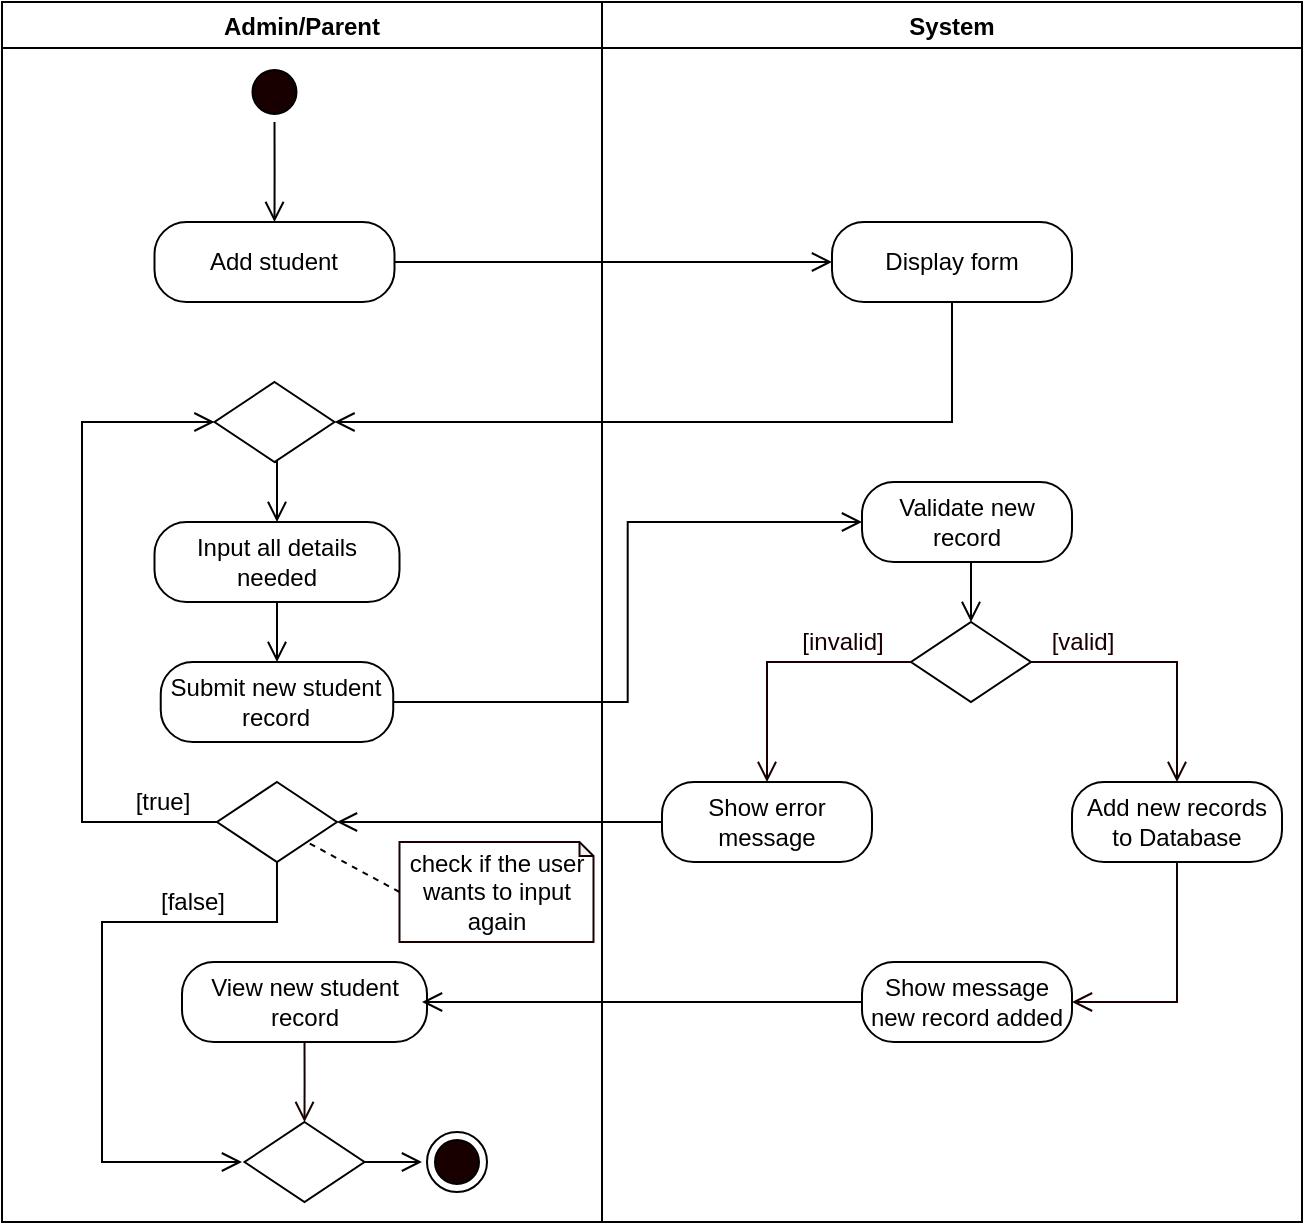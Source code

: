 <mxfile version="14.6.13" type="device" pages="12"><diagram id="zk9nEPhnH81QHomrVlvs" name="Add Student"><mxGraphModel dx="926" dy="626" grid="1" gridSize="10" guides="1" tooltips="1" connect="1" arrows="1" fold="1" page="1" pageScale="1" pageWidth="850" pageHeight="1100" math="0" shadow="0"><root><mxCell id="0"/><mxCell id="1" parent="0"/><mxCell id="USVBhKkSUctFPurJ5AGa-1" value="Admin/Parent" style="swimlane;startSize=23;" parent="1" vertex="1"><mxGeometry x="40" y="10" width="300" height="610" as="geometry"/></mxCell><mxCell id="USVBhKkSUctFPurJ5AGa-2" style="edgeStyle=orthogonalEdgeStyle;rounded=0;orthogonalLoop=1;jettySize=auto;html=1;exitX=0.5;exitY=1;exitDx=0;exitDy=0;entryX=0.5;entryY=0;entryDx=0;entryDy=0;endArrow=open;endFill=0;endSize=8;" parent="USVBhKkSUctFPurJ5AGa-1" source="USVBhKkSUctFPurJ5AGa-3" edge="1"><mxGeometry relative="1" as="geometry"><mxPoint x="136.25" y="110" as="targetPoint"/></mxGeometry></mxCell><mxCell id="USVBhKkSUctFPurJ5AGa-3" value="" style="ellipse;html=1;shape=startState;fillColor=#190000;" parent="USVBhKkSUctFPurJ5AGa-1" vertex="1"><mxGeometry x="121.25" y="30" width="30" height="30" as="geometry"/></mxCell><mxCell id="USVBhKkSUctFPurJ5AGa-4" value="Add student" style="rounded=1;whiteSpace=wrap;html=1;arcSize=40;" parent="USVBhKkSUctFPurJ5AGa-1" vertex="1"><mxGeometry x="76.25" y="110" width="120" height="40" as="geometry"/></mxCell><mxCell id="USVBhKkSUctFPurJ5AGa-6" style="edgeStyle=orthogonalEdgeStyle;rounded=0;orthogonalLoop=1;jettySize=auto;html=1;exitX=0.5;exitY=1;exitDx=0;exitDy=0;entryX=0.5;entryY=0;entryDx=0;entryDy=0;endArrow=open;endFill=0;endSize=8;" parent="USVBhKkSUctFPurJ5AGa-1" source="USVBhKkSUctFPurJ5AGa-7" target="USVBhKkSUctFPurJ5AGa-8" edge="1"><mxGeometry relative="1" as="geometry"/></mxCell><mxCell id="USVBhKkSUctFPurJ5AGa-7" value="Input all details needed" style="rounded=1;whiteSpace=wrap;html=1;arcSize=40;" parent="USVBhKkSUctFPurJ5AGa-1" vertex="1"><mxGeometry x="76.25" y="260" width="122.5" height="40" as="geometry"/></mxCell><mxCell id="USVBhKkSUctFPurJ5AGa-8" value="Submit new student record" style="rounded=1;whiteSpace=wrap;html=1;arcSize=40;" parent="USVBhKkSUctFPurJ5AGa-1" vertex="1"><mxGeometry x="79.37" y="330" width="116.25" height="40" as="geometry"/></mxCell><mxCell id="USVBhKkSUctFPurJ5AGa-9" style="edgeStyle=orthogonalEdgeStyle;rounded=0;orthogonalLoop=1;jettySize=auto;html=1;exitX=0.5;exitY=1;exitDx=0;exitDy=0;entryX=0.5;entryY=0;entryDx=0;entryDy=0;endArrow=open;endFill=0;endSize=8;" parent="USVBhKkSUctFPurJ5AGa-1" source="USVBhKkSUctFPurJ5AGa-10" target="USVBhKkSUctFPurJ5AGa-7" edge="1"><mxGeometry relative="1" as="geometry"/></mxCell><mxCell id="USVBhKkSUctFPurJ5AGa-10" value="" style="rhombus;whiteSpace=wrap;html=1;" parent="USVBhKkSUctFPurJ5AGa-1" vertex="1"><mxGeometry x="106.25" y="190" width="60" height="40" as="geometry"/></mxCell><mxCell id="USVBhKkSUctFPurJ5AGa-11" value="View new student record" style="rounded=1;whiteSpace=wrap;html=1;arcSize=40;" parent="USVBhKkSUctFPurJ5AGa-1" vertex="1"><mxGeometry x="90" y="480" width="122.5" height="40" as="geometry"/></mxCell><mxCell id="USVBhKkSUctFPurJ5AGa-12" value="" style="ellipse;html=1;shape=endState;fillColor=#190000;" parent="USVBhKkSUctFPurJ5AGa-1" vertex="1"><mxGeometry x="212.5" y="565" width="30" height="30" as="geometry"/></mxCell><mxCell id="USVBhKkSUctFPurJ5AGa-13" style="edgeStyle=orthogonalEdgeStyle;rounded=0;orthogonalLoop=1;jettySize=auto;html=1;exitX=0.5;exitY=1;exitDx=0;exitDy=0;fontColor=#FFFFFF;endArrow=open;endFill=0;endSize=8;strokeColor=#190000;entryX=0.5;entryY=0;entryDx=0;entryDy=0;" parent="USVBhKkSUctFPurJ5AGa-1" source="USVBhKkSUctFPurJ5AGa-11" edge="1"><mxGeometry relative="1" as="geometry"><mxPoint x="151.25" y="560" as="targetPoint"/></mxGeometry></mxCell><mxCell id="0_f-h5t0nRtSJCa_nDmq-3" style="edgeStyle=orthogonalEdgeStyle;rounded=0;orthogonalLoop=1;jettySize=auto;html=1;exitX=0;exitY=0.5;exitDx=0;exitDy=0;entryX=0;entryY=0.5;entryDx=0;entryDy=0;endArrow=open;endFill=0;endSize=8;" edge="1" parent="USVBhKkSUctFPurJ5AGa-1" source="0_f-h5t0nRtSJCa_nDmq-1" target="USVBhKkSUctFPurJ5AGa-10"><mxGeometry relative="1" as="geometry"><Array as="points"><mxPoint x="40" y="410"/><mxPoint x="40" y="210"/></Array></mxGeometry></mxCell><mxCell id="0_f-h5t0nRtSJCa_nDmq-4" style="edgeStyle=orthogonalEdgeStyle;rounded=0;orthogonalLoop=1;jettySize=auto;html=1;exitX=0.5;exitY=1;exitDx=0;exitDy=0;endArrow=open;endFill=0;endSize=8;startArrow=none;" edge="1" parent="USVBhKkSUctFPurJ5AGa-1" source="0_f-h5t0nRtSJCa_nDmq-1"><mxGeometry relative="1" as="geometry"><mxPoint x="120" y="580" as="targetPoint"/><Array as="points"><mxPoint x="138" y="460"/><mxPoint x="50" y="460"/><mxPoint x="50" y="580"/></Array></mxGeometry></mxCell><mxCell id="0_f-h5t0nRtSJCa_nDmq-1" value="" style="rhombus;whiteSpace=wrap;html=1;" vertex="1" parent="USVBhKkSUctFPurJ5AGa-1"><mxGeometry x="107.49" y="390" width="60" height="40" as="geometry"/></mxCell><mxCell id="0_f-h5t0nRtSJCa_nDmq-5" value="[true]" style="text;html=1;align=center;verticalAlign=middle;resizable=0;points=[];autosize=1;strokeColor=none;" vertex="1" parent="USVBhKkSUctFPurJ5AGa-1"><mxGeometry x="60" y="390" width="40" height="20" as="geometry"/></mxCell><mxCell id="0_f-h5t0nRtSJCa_nDmq-8" value="" style="rhombus;whiteSpace=wrap;html=1;" vertex="1" parent="USVBhKkSUctFPurJ5AGa-1"><mxGeometry x="121.25" y="560" width="60" height="40" as="geometry"/></mxCell><mxCell id="0_f-h5t0nRtSJCa_nDmq-12" style="rounded=0;orthogonalLoop=1;jettySize=auto;html=1;exitX=0;exitY=0.5;exitDx=0;exitDy=0;exitPerimeter=0;entryX=1;entryY=1;entryDx=0;entryDy=0;endArrow=none;endFill=0;endSize=8;dashed=1;" edge="1" parent="USVBhKkSUctFPurJ5AGa-1" source="0_f-h5t0nRtSJCa_nDmq-11" target="0_f-h5t0nRtSJCa_nDmq-1"><mxGeometry relative="1" as="geometry"/></mxCell><mxCell id="0_f-h5t0nRtSJCa_nDmq-11" value="check if the user wants to input again" style="shape=note;whiteSpace=wrap;html=1;backgroundOutline=1;darkOpacity=0.05;strokeColor=#190000;size=7;" vertex="1" parent="USVBhKkSUctFPurJ5AGa-1"><mxGeometry x="198.75" y="420" width="97" height="50" as="geometry"/></mxCell><mxCell id="USVBhKkSUctFPurJ5AGa-14" value="System" style="swimlane;" parent="1" vertex="1"><mxGeometry x="340" y="10" width="350" height="610" as="geometry"/></mxCell><mxCell id="USVBhKkSUctFPurJ5AGa-15" value="Validate new record" style="rounded=1;whiteSpace=wrap;html=1;arcSize=40;" parent="USVBhKkSUctFPurJ5AGa-14" vertex="1"><mxGeometry x="130" y="240" width="105" height="40" as="geometry"/></mxCell><mxCell id="USVBhKkSUctFPurJ5AGa-16" value="" style="rhombus;whiteSpace=wrap;html=1;" parent="USVBhKkSUctFPurJ5AGa-14" vertex="1"><mxGeometry x="154.5" y="310" width="60" height="40" as="geometry"/></mxCell><mxCell id="USVBhKkSUctFPurJ5AGa-17" style="edgeStyle=orthogonalEdgeStyle;rounded=0;orthogonalLoop=1;jettySize=auto;html=1;exitX=0.5;exitY=1;exitDx=0;exitDy=0;entryX=0.5;entryY=0;entryDx=0;entryDy=0;endArrow=open;endFill=0;endSize=8;" parent="USVBhKkSUctFPurJ5AGa-14" source="USVBhKkSUctFPurJ5AGa-15" target="USVBhKkSUctFPurJ5AGa-16" edge="1"><mxGeometry relative="1" as="geometry"/></mxCell><mxCell id="USVBhKkSUctFPurJ5AGa-18" value="&lt;font color=&quot;#190000&quot;&gt;[valid]&lt;/font&gt;" style="text;html=1;align=center;verticalAlign=middle;resizable=0;points=[];autosize=1;strokeColor=none;fontColor=#FFFFFF;" parent="USVBhKkSUctFPurJ5AGa-14" vertex="1"><mxGeometry x="214.5" y="310" width="50" height="20" as="geometry"/></mxCell><mxCell id="USVBhKkSUctFPurJ5AGa-19" value="&lt;font color=&quot;#190000&quot;&gt;[invalid]&lt;/font&gt;" style="text;html=1;align=center;verticalAlign=middle;resizable=0;points=[];autosize=1;strokeColor=none;fontColor=#FFFFFF;" parent="USVBhKkSUctFPurJ5AGa-14" vertex="1"><mxGeometry x="90" y="310" width="60" height="20" as="geometry"/></mxCell><mxCell id="USVBhKkSUctFPurJ5AGa-20" value="Show error message" style="rounded=1;whiteSpace=wrap;html=1;arcSize=40;" parent="USVBhKkSUctFPurJ5AGa-14" vertex="1"><mxGeometry x="30" y="390" width="105" height="40" as="geometry"/></mxCell><mxCell id="USVBhKkSUctFPurJ5AGa-21" style="edgeStyle=orthogonalEdgeStyle;rounded=0;orthogonalLoop=1;jettySize=auto;html=1;exitX=0.5;exitY=1;exitDx=0;exitDy=0;entryX=1;entryY=0.5;entryDx=0;entryDy=0;fontColor=#FFFFFF;endArrow=open;endFill=0;endSize=8;strokeColor=#190000;" parent="USVBhKkSUctFPurJ5AGa-14" source="USVBhKkSUctFPurJ5AGa-22" target="USVBhKkSUctFPurJ5AGa-25" edge="1"><mxGeometry relative="1" as="geometry"/></mxCell><mxCell id="USVBhKkSUctFPurJ5AGa-22" value="Add new records to Database" style="rounded=1;whiteSpace=wrap;html=1;arcSize=40;" parent="USVBhKkSUctFPurJ5AGa-14" vertex="1"><mxGeometry x="235" y="390" width="105" height="40" as="geometry"/></mxCell><mxCell id="USVBhKkSUctFPurJ5AGa-23" style="edgeStyle=orthogonalEdgeStyle;rounded=0;orthogonalLoop=1;jettySize=auto;html=1;exitX=0;exitY=0.5;exitDx=0;exitDy=0;fontColor=#FFFFFF;endArrow=open;endFill=0;endSize=8;strokeColor=#190000;entryX=0.5;entryY=0;entryDx=0;entryDy=0;" parent="USVBhKkSUctFPurJ5AGa-14" source="USVBhKkSUctFPurJ5AGa-16" target="USVBhKkSUctFPurJ5AGa-20" edge="1"><mxGeometry relative="1" as="geometry"><mxPoint x="80" y="370" as="targetPoint"/></mxGeometry></mxCell><mxCell id="USVBhKkSUctFPurJ5AGa-24" style="edgeStyle=orthogonalEdgeStyle;rounded=0;orthogonalLoop=1;jettySize=auto;html=1;exitX=1;exitY=0.5;exitDx=0;exitDy=0;fontColor=#FFFFFF;endArrow=open;endFill=0;endSize=8;strokeColor=#190000;entryX=0.5;entryY=0;entryDx=0;entryDy=0;" parent="USVBhKkSUctFPurJ5AGa-14" source="USVBhKkSUctFPurJ5AGa-16" target="USVBhKkSUctFPurJ5AGa-22" edge="1"><mxGeometry relative="1" as="geometry"><mxPoint x="280" y="370" as="targetPoint"/></mxGeometry></mxCell><mxCell id="USVBhKkSUctFPurJ5AGa-25" value="Show message new record added" style="rounded=1;whiteSpace=wrap;html=1;arcSize=40;" parent="USVBhKkSUctFPurJ5AGa-14" vertex="1"><mxGeometry x="130" y="480" width="105" height="40" as="geometry"/></mxCell><mxCell id="USVBhKkSUctFPurJ5AGa-27" value="Display form" style="rounded=1;whiteSpace=wrap;html=1;arcSize=40;" parent="USVBhKkSUctFPurJ5AGa-14" vertex="1"><mxGeometry x="115" y="110" width="120" height="40" as="geometry"/></mxCell><mxCell id="USVBhKkSUctFPurJ5AGa-28" style="edgeStyle=orthogonalEdgeStyle;rounded=0;orthogonalLoop=1;jettySize=auto;html=1;exitX=1;exitY=0.5;exitDx=0;exitDy=0;endArrow=open;endFill=0;endSize=8;entryX=0;entryY=0.5;entryDx=0;entryDy=0;" parent="1" source="USVBhKkSUctFPurJ5AGa-4" target="USVBhKkSUctFPurJ5AGa-27" edge="1"><mxGeometry relative="1" as="geometry"><mxPoint x="450" y="140" as="targetPoint"/></mxGeometry></mxCell><mxCell id="USVBhKkSUctFPurJ5AGa-31" style="edgeStyle=orthogonalEdgeStyle;rounded=0;orthogonalLoop=1;jettySize=auto;html=1;exitX=0.5;exitY=1;exitDx=0;exitDy=0;endArrow=open;endFill=0;endSize=8;entryX=1;entryY=0.5;entryDx=0;entryDy=0;" parent="1" source="USVBhKkSUctFPurJ5AGa-27" target="USVBhKkSUctFPurJ5AGa-10" edge="1"><mxGeometry relative="1" as="geometry"><mxPoint x="440" y="290" as="targetPoint"/></mxGeometry></mxCell><mxCell id="USVBhKkSUctFPurJ5AGa-32" style="edgeStyle=orthogonalEdgeStyle;rounded=0;orthogonalLoop=1;jettySize=auto;html=1;exitX=1;exitY=0.5;exitDx=0;exitDy=0;entryX=0;entryY=0.5;entryDx=0;entryDy=0;endArrow=open;endFill=0;endSize=8;" parent="1" source="USVBhKkSUctFPurJ5AGa-8" target="USVBhKkSUctFPurJ5AGa-15" edge="1"><mxGeometry relative="1" as="geometry"/></mxCell><mxCell id="USVBhKkSUctFPurJ5AGa-34" style="edgeStyle=orthogonalEdgeStyle;rounded=0;orthogonalLoop=1;jettySize=auto;html=1;exitX=0;exitY=0.5;exitDx=0;exitDy=0;endArrow=open;endFill=0;endSize=8;" parent="1" source="USVBhKkSUctFPurJ5AGa-25" edge="1"><mxGeometry relative="1" as="geometry"><mxPoint x="250" y="510" as="targetPoint"/></mxGeometry></mxCell><mxCell id="0_f-h5t0nRtSJCa_nDmq-2" style="edgeStyle=orthogonalEdgeStyle;rounded=0;orthogonalLoop=1;jettySize=auto;html=1;exitX=0;exitY=0.5;exitDx=0;exitDy=0;entryX=1;entryY=0.5;entryDx=0;entryDy=0;endArrow=open;endFill=0;endSize=8;" edge="1" parent="1" source="USVBhKkSUctFPurJ5AGa-20" target="0_f-h5t0nRtSJCa_nDmq-1"><mxGeometry relative="1" as="geometry"/></mxCell><mxCell id="0_f-h5t0nRtSJCa_nDmq-7" value="[false]" style="text;html=1;align=center;verticalAlign=middle;resizable=0;points=[];autosize=1;strokeColor=none;" vertex="1" parent="1"><mxGeometry x="110" y="450" width="50" height="20" as="geometry"/></mxCell><mxCell id="0_f-h5t0nRtSJCa_nDmq-10" style="edgeStyle=orthogonalEdgeStyle;rounded=0;orthogonalLoop=1;jettySize=auto;html=1;exitX=1;exitY=0.5;exitDx=0;exitDy=0;endArrow=open;endFill=0;endSize=8;" edge="1" parent="1" source="0_f-h5t0nRtSJCa_nDmq-8"><mxGeometry relative="1" as="geometry"><mxPoint x="250" y="590.095" as="targetPoint"/></mxGeometry></mxCell></root></mxGraphModel></diagram><diagram id="qSGwM8rK3DVZRhXLWnMH" name="Delete Student"><mxGraphModel dx="926" dy="626" grid="1" gridSize="10" guides="1" tooltips="1" connect="1" arrows="1" fold="1" page="1" pageScale="1" pageWidth="850" pageHeight="1100" math="0" shadow="0"><root><mxCell id="6FvubjuTa8hbOA9EJiZP-0"/><mxCell id="6FvubjuTa8hbOA9EJiZP-1" parent="6FvubjuTa8hbOA9EJiZP-0"/><mxCell id="_LewKbTlso9XJ9iJVzFF-0" value="Admin/Parent" style="swimlane;startSize=23;" parent="6FvubjuTa8hbOA9EJiZP-1" vertex="1"><mxGeometry x="60" y="10" width="280" height="430" as="geometry"/></mxCell><mxCell id="_LewKbTlso9XJ9iJVzFF-1" style="edgeStyle=orthogonalEdgeStyle;rounded=0;orthogonalLoop=1;jettySize=auto;html=1;exitX=0.5;exitY=1;exitDx=0;exitDy=0;entryX=0.5;entryY=0;entryDx=0;entryDy=0;endArrow=open;endFill=0;endSize=8;" parent="_LewKbTlso9XJ9iJVzFF-0" source="_LewKbTlso9XJ9iJVzFF-2" edge="1"><mxGeometry relative="1" as="geometry"><mxPoint x="136.25" y="110" as="targetPoint"/></mxGeometry></mxCell><mxCell id="_LewKbTlso9XJ9iJVzFF-2" value="" style="ellipse;html=1;shape=startState;fillColor=#190000;" parent="_LewKbTlso9XJ9iJVzFF-0" vertex="1"><mxGeometry x="121.25" y="30" width="30" height="30" as="geometry"/></mxCell><mxCell id="_LewKbTlso9XJ9iJVzFF-3" value="Delete student" style="rounded=1;whiteSpace=wrap;html=1;arcSize=40;" parent="_LewKbTlso9XJ9iJVzFF-0" vertex="1"><mxGeometry x="76.25" y="110" width="120" height="40" as="geometry"/></mxCell><mxCell id="_LewKbTlso9XJ9iJVzFF-8" value="" style="rhombus;whiteSpace=wrap;html=1;" parent="_LewKbTlso9XJ9iJVzFF-0" vertex="1"><mxGeometry x="106.25" y="190" width="60" height="40" as="geometry"/></mxCell><mxCell id="m0BHYHsDyfF51SB3mA5P-3" value="[confirm deletion]" style="text;html=1;align=center;verticalAlign=middle;resizable=0;points=[];autosize=1;strokeColor=none;" parent="_LewKbTlso9XJ9iJVzFF-0" vertex="1"><mxGeometry x="166.25" y="190" width="110" height="20" as="geometry"/></mxCell><mxCell id="m0BHYHsDyfF51SB3mA5P-1" value="[cancel deletion]" style="text;html=1;align=center;verticalAlign=middle;resizable=0;points=[];autosize=1;strokeColor=none;" parent="_LewKbTlso9XJ9iJVzFF-0" vertex="1"><mxGeometry x="40" y="240" width="100" height="20" as="geometry"/></mxCell><mxCell id="m0BHYHsDyfF51SB3mA5P-9" value="" style="ellipse;html=1;shape=endState;fillColor=#190000;" parent="_LewKbTlso9XJ9iJVzFF-0" vertex="1"><mxGeometry x="121.25" y="290" width="30" height="30" as="geometry"/></mxCell><mxCell id="m0BHYHsDyfF51SB3mA5P-8" style="edgeStyle=orthogonalEdgeStyle;rounded=0;orthogonalLoop=1;jettySize=auto;html=1;exitX=0.5;exitY=1;exitDx=0;exitDy=0;endArrow=open;endFill=0;endSize=8;entryX=0.5;entryY=0;entryDx=0;entryDy=0;" parent="_LewKbTlso9XJ9iJVzFF-0" source="_LewKbTlso9XJ9iJVzFF-8" target="m0BHYHsDyfF51SB3mA5P-9" edge="1"><mxGeometry relative="1" as="geometry"><mxPoint x="116" y="290" as="targetPoint"/></mxGeometry></mxCell><mxCell id="_LewKbTlso9XJ9iJVzFF-14" value="System" style="swimlane;" parent="6FvubjuTa8hbOA9EJiZP-1" vertex="1"><mxGeometry x="340" y="10" width="270" height="430" as="geometry"/></mxCell><mxCell id="_LewKbTlso9XJ9iJVzFF-26" value="Display prompt" style="rounded=1;whiteSpace=wrap;html=1;arcSize=40;" parent="_LewKbTlso9XJ9iJVzFF-14" vertex="1"><mxGeometry x="75" y="110" width="120" height="40" as="geometry"/></mxCell><mxCell id="m0BHYHsDyfF51SB3mA5P-5" value="Remove all student records in the database" style="rounded=1;whiteSpace=wrap;html=1;arcSize=40;" parent="_LewKbTlso9XJ9iJVzFF-14" vertex="1"><mxGeometry x="75" y="190" width="120" height="40" as="geometry"/></mxCell><mxCell id="m0BHYHsDyfF51SB3mA5P-7" value="Show message of successful deletion" style="rounded=1;whiteSpace=wrap;html=1;arcSize=40;" parent="_LewKbTlso9XJ9iJVzFF-14" vertex="1"><mxGeometry x="75" y="280" width="120" height="40" as="geometry"/></mxCell><mxCell id="m0BHYHsDyfF51SB3mA5P-11" value="" style="ellipse;html=1;shape=endState;fillColor=#190000;" parent="_LewKbTlso9XJ9iJVzFF-14" vertex="1"><mxGeometry x="120" y="370" width="30" height="30" as="geometry"/></mxCell><mxCell id="_LewKbTlso9XJ9iJVzFF-27" style="edgeStyle=orthogonalEdgeStyle;rounded=0;orthogonalLoop=1;jettySize=auto;html=1;exitX=1;exitY=0.5;exitDx=0;exitDy=0;endArrow=open;endFill=0;endSize=8;entryX=0;entryY=0.5;entryDx=0;entryDy=0;" parent="6FvubjuTa8hbOA9EJiZP-1" source="_LewKbTlso9XJ9iJVzFF-3" target="_LewKbTlso9XJ9iJVzFF-26" edge="1"><mxGeometry relative="1" as="geometry"><mxPoint x="450" y="140" as="targetPoint"/></mxGeometry></mxCell><mxCell id="_LewKbTlso9XJ9iJVzFF-28" style="edgeStyle=orthogonalEdgeStyle;rounded=0;orthogonalLoop=1;jettySize=auto;html=1;exitX=0.5;exitY=1;exitDx=0;exitDy=0;endArrow=open;endFill=0;endSize=8;entryX=0.5;entryY=0;entryDx=0;entryDy=0;" parent="6FvubjuTa8hbOA9EJiZP-1" source="_LewKbTlso9XJ9iJVzFF-26" target="_LewKbTlso9XJ9iJVzFF-8" edge="1"><mxGeometry relative="1" as="geometry"><mxPoint x="440" y="290" as="targetPoint"/></mxGeometry></mxCell><mxCell id="m0BHYHsDyfF51SB3mA5P-2" style="edgeStyle=orthogonalEdgeStyle;rounded=0;orthogonalLoop=1;jettySize=auto;html=1;exitX=1;exitY=0.5;exitDx=0;exitDy=0;endArrow=open;endFill=0;endSize=8;entryX=0;entryY=0.5;entryDx=0;entryDy=0;" parent="6FvubjuTa8hbOA9EJiZP-1" source="_LewKbTlso9XJ9iJVzFF-8" target="m0BHYHsDyfF51SB3mA5P-5" edge="1"><mxGeometry relative="1" as="geometry"><mxPoint x="260" y="250" as="targetPoint"/></mxGeometry></mxCell><mxCell id="m0BHYHsDyfF51SB3mA5P-6" style="edgeStyle=orthogonalEdgeStyle;rounded=0;orthogonalLoop=1;jettySize=auto;html=1;exitX=0.5;exitY=1;exitDx=0;exitDy=0;endArrow=open;endFill=0;endSize=8;" parent="6FvubjuTa8hbOA9EJiZP-1" source="m0BHYHsDyfF51SB3mA5P-5" edge="1"><mxGeometry relative="1" as="geometry"><mxPoint x="475" y="290" as="targetPoint"/></mxGeometry></mxCell><mxCell id="m0BHYHsDyfF51SB3mA5P-10" style="edgeStyle=orthogonalEdgeStyle;rounded=0;orthogonalLoop=1;jettySize=auto;html=1;exitX=0.5;exitY=1;exitDx=0;exitDy=0;endArrow=open;endFill=0;endSize=8;" parent="6FvubjuTa8hbOA9EJiZP-1" source="m0BHYHsDyfF51SB3mA5P-7" edge="1"><mxGeometry relative="1" as="geometry"><mxPoint x="475" y="380" as="targetPoint"/></mxGeometry></mxCell></root></mxGraphModel></diagram><diagram id="n9s89WkSo2q3hKrNZ8oL" name="Modify Student"><mxGraphModel dx="926" dy="626" grid="1" gridSize="10" guides="1" tooltips="1" connect="1" arrows="1" fold="1" page="1" pageScale="1" pageWidth="850" pageHeight="1100" math="0" shadow="0"><root><mxCell id="cjMwbqanJNs3DB5WI-55-0"/><mxCell id="cjMwbqanJNs3DB5WI-55-1" parent="cjMwbqanJNs3DB5WI-55-0"/><mxCell id="GO2CmR3FlK-960CNZnJA-0" value="Admin/Parent" style="swimlane;startSize=23;" parent="cjMwbqanJNs3DB5WI-55-1" vertex="1"><mxGeometry x="40" y="10" width="300" height="610" as="geometry"/></mxCell><mxCell id="GO2CmR3FlK-960CNZnJA-1" style="edgeStyle=orthogonalEdgeStyle;rounded=0;orthogonalLoop=1;jettySize=auto;html=1;exitX=0.5;exitY=1;exitDx=0;exitDy=0;entryX=0.5;entryY=0;entryDx=0;entryDy=0;endArrow=open;endFill=0;endSize=8;" parent="GO2CmR3FlK-960CNZnJA-0" source="GO2CmR3FlK-960CNZnJA-2" edge="1"><mxGeometry relative="1" as="geometry"><mxPoint x="136.25" y="110" as="targetPoint"/></mxGeometry></mxCell><mxCell id="GO2CmR3FlK-960CNZnJA-2" value="" style="ellipse;html=1;shape=startState;fillColor=#190000;" parent="GO2CmR3FlK-960CNZnJA-0" vertex="1"><mxGeometry x="121.25" y="30" width="30" height="30" as="geometry"/></mxCell><mxCell id="GO2CmR3FlK-960CNZnJA-3" value="Modify Student Information" style="rounded=1;whiteSpace=wrap;html=1;arcSize=40;" parent="GO2CmR3FlK-960CNZnJA-0" vertex="1"><mxGeometry x="76.25" y="110" width="120" height="40" as="geometry"/></mxCell><mxCell id="GO2CmR3FlK-960CNZnJA-4" style="edgeStyle=orthogonalEdgeStyle;rounded=0;orthogonalLoop=1;jettySize=auto;html=1;exitX=0.5;exitY=1;exitDx=0;exitDy=0;entryX=0.5;entryY=0;entryDx=0;entryDy=0;endArrow=open;endFill=0;endSize=8;" parent="GO2CmR3FlK-960CNZnJA-0" source="GO2CmR3FlK-960CNZnJA-5" target="GO2CmR3FlK-960CNZnJA-6" edge="1"><mxGeometry relative="1" as="geometry"/></mxCell><mxCell id="GO2CmR3FlK-960CNZnJA-5" value="Modify selected information" style="rounded=1;whiteSpace=wrap;html=1;arcSize=40;" parent="GO2CmR3FlK-960CNZnJA-0" vertex="1"><mxGeometry x="76.25" y="260" width="122.5" height="40" as="geometry"/></mxCell><mxCell id="GO2CmR3FlK-960CNZnJA-6" value="Submit updated information" style="rounded=1;whiteSpace=wrap;html=1;arcSize=40;" parent="GO2CmR3FlK-960CNZnJA-0" vertex="1"><mxGeometry x="79.37" y="330" width="116.25" height="40" as="geometry"/></mxCell><mxCell id="GO2CmR3FlK-960CNZnJA-7" style="edgeStyle=orthogonalEdgeStyle;rounded=0;orthogonalLoop=1;jettySize=auto;html=1;exitX=0.5;exitY=1;exitDx=0;exitDy=0;entryX=0.5;entryY=0;entryDx=0;entryDy=0;endArrow=open;endFill=0;endSize=8;" parent="GO2CmR3FlK-960CNZnJA-0" source="GO2CmR3FlK-960CNZnJA-8" target="GO2CmR3FlK-960CNZnJA-5" edge="1"><mxGeometry relative="1" as="geometry"/></mxCell><mxCell id="GO2CmR3FlK-960CNZnJA-8" value="" style="rhombus;whiteSpace=wrap;html=1;" parent="GO2CmR3FlK-960CNZnJA-0" vertex="1"><mxGeometry x="106.25" y="190" width="60" height="40" as="geometry"/></mxCell><mxCell id="GO2CmR3FlK-960CNZnJA-9" value="View updated student information" style="rounded=1;whiteSpace=wrap;html=1;arcSize=40;" parent="GO2CmR3FlK-960CNZnJA-0" vertex="1"><mxGeometry x="97.5" y="485" width="122.5" height="40" as="geometry"/></mxCell><mxCell id="GO2CmR3FlK-960CNZnJA-10" value="" style="ellipse;html=1;shape=endState;fillColor=#190000;" parent="GO2CmR3FlK-960CNZnJA-0" vertex="1"><mxGeometry x="220" y="560" width="30" height="30" as="geometry"/></mxCell><mxCell id="GO2CmR3FlK-960CNZnJA-11" style="edgeStyle=orthogonalEdgeStyle;rounded=0;orthogonalLoop=1;jettySize=auto;html=1;exitX=0.5;exitY=1;exitDx=0;exitDy=0;fontColor=#FFFFFF;endArrow=open;endFill=0;endSize=8;strokeColor=#190000;entryX=0.5;entryY=0;entryDx=0;entryDy=0;" parent="GO2CmR3FlK-960CNZnJA-0" source="GO2CmR3FlK-960CNZnJA-9" edge="1" target="Zh4IcyaTmMGmsQPlGPWX-6"><mxGeometry relative="1" as="geometry"><mxPoint x="150" y="560" as="targetPoint"/></mxGeometry></mxCell><mxCell id="Zh4IcyaTmMGmsQPlGPWX-7" style="edgeStyle=orthogonalEdgeStyle;rounded=0;orthogonalLoop=1;jettySize=auto;html=1;exitX=1;exitY=0.5;exitDx=0;exitDy=0;entryX=0;entryY=0.5;entryDx=0;entryDy=0;endArrow=open;endFill=0;endSize=8;" edge="1" parent="GO2CmR3FlK-960CNZnJA-0" source="Zh4IcyaTmMGmsQPlGPWX-6" target="GO2CmR3FlK-960CNZnJA-10"><mxGeometry relative="1" as="geometry"/></mxCell><mxCell id="Zh4IcyaTmMGmsQPlGPWX-6" value="" style="rhombus;whiteSpace=wrap;html=1;" vertex="1" parent="GO2CmR3FlK-960CNZnJA-0"><mxGeometry x="117.49" y="555" width="60" height="40" as="geometry"/></mxCell><mxCell id="RZ_OO6fjElILJ9unezXf-1" value="[false]" style="text;html=1;align=center;verticalAlign=middle;resizable=0;points=[];autosize=1;strokeColor=none;" vertex="1" parent="GO2CmR3FlK-960CNZnJA-0"><mxGeometry x="76.25" y="450" width="50" height="20" as="geometry"/></mxCell><mxCell id="GO2CmR3FlK-960CNZnJA-14" value="System" style="swimlane;" parent="cjMwbqanJNs3DB5WI-55-1" vertex="1"><mxGeometry x="340" y="10" width="350" height="610" as="geometry"/></mxCell><mxCell id="GO2CmR3FlK-960CNZnJA-15" value="Validate updated information" style="rounded=1;whiteSpace=wrap;html=1;arcSize=40;" parent="GO2CmR3FlK-960CNZnJA-14" vertex="1"><mxGeometry x="130" y="240" width="105" height="40" as="geometry"/></mxCell><mxCell id="GO2CmR3FlK-960CNZnJA-16" value="" style="rhombus;whiteSpace=wrap;html=1;" parent="GO2CmR3FlK-960CNZnJA-14" vertex="1"><mxGeometry x="154.5" y="310" width="60" height="40" as="geometry"/></mxCell><mxCell id="GO2CmR3FlK-960CNZnJA-17" style="edgeStyle=orthogonalEdgeStyle;rounded=0;orthogonalLoop=1;jettySize=auto;html=1;exitX=0.5;exitY=1;exitDx=0;exitDy=0;entryX=0.5;entryY=0;entryDx=0;entryDy=0;endArrow=open;endFill=0;endSize=8;" parent="GO2CmR3FlK-960CNZnJA-14" source="GO2CmR3FlK-960CNZnJA-15" target="GO2CmR3FlK-960CNZnJA-16" edge="1"><mxGeometry relative="1" as="geometry"/></mxCell><mxCell id="GO2CmR3FlK-960CNZnJA-18" value="&lt;font color=&quot;#190000&quot;&gt;[valid]&lt;/font&gt;" style="text;html=1;align=center;verticalAlign=middle;resizable=0;points=[];autosize=1;strokeColor=none;fontColor=#FFFFFF;" parent="GO2CmR3FlK-960CNZnJA-14" vertex="1"><mxGeometry x="214.5" y="310" width="50" height="20" as="geometry"/></mxCell><mxCell id="GO2CmR3FlK-960CNZnJA-19" value="&lt;font color=&quot;#190000&quot;&gt;[invalid]&lt;/font&gt;" style="text;html=1;align=center;verticalAlign=middle;resizable=0;points=[];autosize=1;strokeColor=none;fontColor=#FFFFFF;" parent="GO2CmR3FlK-960CNZnJA-14" vertex="1"><mxGeometry x="90" y="310" width="60" height="20" as="geometry"/></mxCell><mxCell id="GO2CmR3FlK-960CNZnJA-20" value="Show error message" style="rounded=1;whiteSpace=wrap;html=1;arcSize=40;" parent="GO2CmR3FlK-960CNZnJA-14" vertex="1"><mxGeometry x="30" y="390" width="105" height="40" as="geometry"/></mxCell><mxCell id="GO2CmR3FlK-960CNZnJA-21" style="edgeStyle=orthogonalEdgeStyle;rounded=0;orthogonalLoop=1;jettySize=auto;html=1;exitX=0.5;exitY=1;exitDx=0;exitDy=0;entryX=1;entryY=0.5;entryDx=0;entryDy=0;fontColor=#FFFFFF;endArrow=open;endFill=0;endSize=8;strokeColor=#190000;" parent="GO2CmR3FlK-960CNZnJA-14" source="GO2CmR3FlK-960CNZnJA-22" target="GO2CmR3FlK-960CNZnJA-25" edge="1"><mxGeometry relative="1" as="geometry"/></mxCell><mxCell id="GO2CmR3FlK-960CNZnJA-22" value="Update records in database" style="rounded=1;whiteSpace=wrap;html=1;arcSize=40;" parent="GO2CmR3FlK-960CNZnJA-14" vertex="1"><mxGeometry x="235" y="390" width="105" height="40" as="geometry"/></mxCell><mxCell id="GO2CmR3FlK-960CNZnJA-23" style="edgeStyle=orthogonalEdgeStyle;rounded=0;orthogonalLoop=1;jettySize=auto;html=1;exitX=0;exitY=0.5;exitDx=0;exitDy=0;fontColor=#FFFFFF;endArrow=open;endFill=0;endSize=8;strokeColor=#190000;entryX=0.5;entryY=0;entryDx=0;entryDy=0;" parent="GO2CmR3FlK-960CNZnJA-14" source="GO2CmR3FlK-960CNZnJA-16" target="GO2CmR3FlK-960CNZnJA-20" edge="1"><mxGeometry relative="1" as="geometry"><mxPoint x="80" y="370" as="targetPoint"/></mxGeometry></mxCell><mxCell id="GO2CmR3FlK-960CNZnJA-24" style="edgeStyle=orthogonalEdgeStyle;rounded=0;orthogonalLoop=1;jettySize=auto;html=1;exitX=1;exitY=0.5;exitDx=0;exitDy=0;fontColor=#FFFFFF;endArrow=open;endFill=0;endSize=8;strokeColor=#190000;entryX=0.5;entryY=0;entryDx=0;entryDy=0;" parent="GO2CmR3FlK-960CNZnJA-14" source="GO2CmR3FlK-960CNZnJA-16" target="GO2CmR3FlK-960CNZnJA-22" edge="1"><mxGeometry relative="1" as="geometry"><mxPoint x="280" y="370" as="targetPoint"/></mxGeometry></mxCell><mxCell id="GO2CmR3FlK-960CNZnJA-25" value="Show message of successful modifying" style="rounded=1;whiteSpace=wrap;html=1;arcSize=40;" parent="GO2CmR3FlK-960CNZnJA-14" vertex="1"><mxGeometry x="127" y="480" width="115" height="50" as="geometry"/></mxCell><mxCell id="GO2CmR3FlK-960CNZnJA-26" value="Display form" style="rounded=1;whiteSpace=wrap;html=1;arcSize=40;" parent="GO2CmR3FlK-960CNZnJA-14" vertex="1"><mxGeometry x="115" y="110" width="120" height="40" as="geometry"/></mxCell><mxCell id="GO2CmR3FlK-960CNZnJA-27" style="edgeStyle=orthogonalEdgeStyle;rounded=0;orthogonalLoop=1;jettySize=auto;html=1;exitX=1;exitY=0.5;exitDx=0;exitDy=0;endArrow=open;endFill=0;endSize=8;entryX=0;entryY=0.5;entryDx=0;entryDy=0;" parent="cjMwbqanJNs3DB5WI-55-1" source="GO2CmR3FlK-960CNZnJA-3" target="GO2CmR3FlK-960CNZnJA-26" edge="1"><mxGeometry relative="1" as="geometry"><mxPoint x="450" y="140" as="targetPoint"/></mxGeometry></mxCell><mxCell id="GO2CmR3FlK-960CNZnJA-28" style="edgeStyle=orthogonalEdgeStyle;rounded=0;orthogonalLoop=1;jettySize=auto;html=1;exitX=0.5;exitY=1;exitDx=0;exitDy=0;endArrow=open;endFill=0;endSize=8;entryX=1;entryY=0.5;entryDx=0;entryDy=0;" parent="cjMwbqanJNs3DB5WI-55-1" source="GO2CmR3FlK-960CNZnJA-26" target="GO2CmR3FlK-960CNZnJA-8" edge="1"><mxGeometry relative="1" as="geometry"><mxPoint x="440" y="290" as="targetPoint"/></mxGeometry></mxCell><mxCell id="GO2CmR3FlK-960CNZnJA-29" style="edgeStyle=orthogonalEdgeStyle;rounded=0;orthogonalLoop=1;jettySize=auto;html=1;exitX=1;exitY=0.5;exitDx=0;exitDy=0;entryX=0;entryY=0.5;entryDx=0;entryDy=0;endArrow=open;endFill=0;endSize=8;" parent="cjMwbqanJNs3DB5WI-55-1" source="GO2CmR3FlK-960CNZnJA-6" target="GO2CmR3FlK-960CNZnJA-15" edge="1"><mxGeometry relative="1" as="geometry"/></mxCell><mxCell id="GO2CmR3FlK-960CNZnJA-30" style="edgeStyle=orthogonalEdgeStyle;rounded=0;orthogonalLoop=1;jettySize=auto;html=1;exitX=0;exitY=0.5;exitDx=0;exitDy=0;endArrow=open;endFill=0;endSize=8;entryX=0;entryY=0.5;entryDx=0;entryDy=0;" parent="cjMwbqanJNs3DB5WI-55-1" source="Zh4IcyaTmMGmsQPlGPWX-0" target="GO2CmR3FlK-960CNZnJA-8" edge="1"><mxGeometry relative="1" as="geometry"><mxPoint x="70" y="260.0" as="targetPoint"/><Array as="points"><mxPoint x="80" y="420"/><mxPoint x="80" y="220"/></Array></mxGeometry></mxCell><mxCell id="GO2CmR3FlK-960CNZnJA-31" style="edgeStyle=orthogonalEdgeStyle;rounded=0;orthogonalLoop=1;jettySize=auto;html=1;exitX=0;exitY=0.5;exitDx=0;exitDy=0;endArrow=open;endFill=0;endSize=8;entryX=1;entryY=0.5;entryDx=0;entryDy=0;" parent="cjMwbqanJNs3DB5WI-55-1" source="GO2CmR3FlK-960CNZnJA-25" edge="1" target="GO2CmR3FlK-960CNZnJA-9"><mxGeometry relative="1" as="geometry"><mxPoint x="290" y="515" as="targetPoint"/></mxGeometry></mxCell><mxCell id="Zh4IcyaTmMGmsQPlGPWX-9" style="edgeStyle=orthogonalEdgeStyle;rounded=0;orthogonalLoop=1;jettySize=auto;html=1;exitX=0.5;exitY=1;exitDx=0;exitDy=0;entryX=0;entryY=0.5;entryDx=0;entryDy=0;endArrow=open;endFill=0;endSize=8;" edge="1" parent="cjMwbqanJNs3DB5WI-55-1" source="Zh4IcyaTmMGmsQPlGPWX-0" target="Zh4IcyaTmMGmsQPlGPWX-6"><mxGeometry relative="1" as="geometry"><Array as="points"><mxPoint x="178" y="480"/><mxPoint x="110" y="480"/><mxPoint x="110" y="585"/></Array></mxGeometry></mxCell><mxCell id="Zh4IcyaTmMGmsQPlGPWX-0" value="" style="rhombus;whiteSpace=wrap;html=1;" vertex="1" parent="cjMwbqanJNs3DB5WI-55-1"><mxGeometry x="147.49" y="400" width="60" height="40" as="geometry"/></mxCell><mxCell id="Zh4IcyaTmMGmsQPlGPWX-3" style="edgeStyle=none;rounded=0;orthogonalLoop=1;jettySize=auto;html=1;exitX=0;exitY=0.5;exitDx=0;exitDy=0;exitPerimeter=0;entryX=1;entryY=1;entryDx=0;entryDy=0;dashed=1;endArrow=none;endFill=0;endSize=8;" edge="1" parent="cjMwbqanJNs3DB5WI-55-1" source="Zh4IcyaTmMGmsQPlGPWX-1" target="Zh4IcyaTmMGmsQPlGPWX-0"><mxGeometry relative="1" as="geometry"/></mxCell><mxCell id="Zh4IcyaTmMGmsQPlGPWX-1" value="check if the user wants to input again" style="shape=note;whiteSpace=wrap;html=1;backgroundOutline=1;darkOpacity=0.05;strokeColor=#190000;size=7;" vertex="1" parent="cjMwbqanJNs3DB5WI-55-1"><mxGeometry x="238.75" y="430" width="97" height="50" as="geometry"/></mxCell><mxCell id="Zh4IcyaTmMGmsQPlGPWX-5" style="edgeStyle=orthogonalEdgeStyle;rounded=0;orthogonalLoop=1;jettySize=auto;html=1;exitX=0;exitY=0.5;exitDx=0;exitDy=0;entryX=1;entryY=0.5;entryDx=0;entryDy=0;endArrow=open;endFill=0;endSize=8;" edge="1" parent="cjMwbqanJNs3DB5WI-55-1" source="GO2CmR3FlK-960CNZnJA-20" target="Zh4IcyaTmMGmsQPlGPWX-0"><mxGeometry relative="1" as="geometry"/></mxCell><mxCell id="RZ_OO6fjElILJ9unezXf-0" value="[true]" style="text;html=1;align=center;verticalAlign=middle;resizable=0;points=[];autosize=1;strokeColor=none;" vertex="1" parent="cjMwbqanJNs3DB5WI-55-1"><mxGeometry x="100" y="400" width="40" height="20" as="geometry"/></mxCell></root></mxGraphModel></diagram><diagram id="PdAAmMC0VqvydvpK_n0i" name="Search User"><mxGraphModel dx="926" dy="626" grid="1" gridSize="10" guides="1" tooltips="1" connect="1" arrows="1" fold="1" page="1" pageScale="1" pageWidth="850" pageHeight="1100" math="0" shadow="0"><root><mxCell id="9GsZEqTMoefAfr5OdxK0-0"/><mxCell id="9GsZEqTMoefAfr5OdxK0-1" parent="9GsZEqTMoefAfr5OdxK0-0"/><mxCell id="yBdXF8OzN4kUJUIRJC1o-0" value="Admin" style="swimlane;startSize=23;" parent="9GsZEqTMoefAfr5OdxK0-1" vertex="1"><mxGeometry x="40" y="10" width="300" height="560" as="geometry"/></mxCell><mxCell id="yBdXF8OzN4kUJUIRJC1o-1" style="edgeStyle=orthogonalEdgeStyle;rounded=0;orthogonalLoop=1;jettySize=auto;html=1;exitX=0.5;exitY=1;exitDx=0;exitDy=0;entryX=0.5;entryY=0;entryDx=0;entryDy=0;endArrow=open;endFill=0;endSize=8;" parent="yBdXF8OzN4kUJUIRJC1o-0" source="yBdXF8OzN4kUJUIRJC1o-2" edge="1"><mxGeometry relative="1" as="geometry"><mxPoint x="136.25" y="110" as="targetPoint"/></mxGeometry></mxCell><mxCell id="yBdXF8OzN4kUJUIRJC1o-2" value="" style="ellipse;html=1;shape=startState;fillColor=#190000;" parent="yBdXF8OzN4kUJUIRJC1o-0" vertex="1"><mxGeometry x="121.25" y="30" width="30" height="30" as="geometry"/></mxCell><mxCell id="yBdXF8OzN4kUJUIRJC1o-3" value="Search User" style="rounded=1;whiteSpace=wrap;html=1;arcSize=40;" parent="yBdXF8OzN4kUJUIRJC1o-0" vertex="1"><mxGeometry x="76.25" y="110" width="120" height="40" as="geometry"/></mxCell><mxCell id="yBdXF8OzN4kUJUIRJC1o-4" style="edgeStyle=orthogonalEdgeStyle;rounded=0;orthogonalLoop=1;jettySize=auto;html=1;exitX=0.5;exitY=1;exitDx=0;exitDy=0;entryX=0.5;entryY=0;entryDx=0;entryDy=0;endArrow=open;endFill=0;endSize=8;" parent="yBdXF8OzN4kUJUIRJC1o-0" source="yBdXF8OzN4kUJUIRJC1o-5" target="yBdXF8OzN4kUJUIRJC1o-6" edge="1"><mxGeometry relative="1" as="geometry"/></mxCell><mxCell id="yBdXF8OzN4kUJUIRJC1o-5" value="Input name/ id number of the user" style="rounded=1;whiteSpace=wrap;html=1;arcSize=40;" parent="yBdXF8OzN4kUJUIRJC1o-0" vertex="1"><mxGeometry x="76.25" y="310" width="122.5" height="40" as="geometry"/></mxCell><mxCell id="yBdXF8OzN4kUJUIRJC1o-6" value="Submit search" style="rounded=1;whiteSpace=wrap;html=1;arcSize=40;" parent="yBdXF8OzN4kUJUIRJC1o-0" vertex="1"><mxGeometry x="79.37" y="380" width="116.25" height="40" as="geometry"/></mxCell><mxCell id="yBdXF8OzN4kUJUIRJC1o-7" style="edgeStyle=orthogonalEdgeStyle;rounded=0;orthogonalLoop=1;jettySize=auto;html=1;exitX=0.5;exitY=1;exitDx=0;exitDy=0;entryX=0.5;entryY=0;entryDx=0;entryDy=0;endArrow=open;endFill=0;endSize=8;" parent="yBdXF8OzN4kUJUIRJC1o-0" source="yBdXF8OzN4kUJUIRJC1o-8" target="yBdXF8OzN4kUJUIRJC1o-5" edge="1"><mxGeometry relative="1" as="geometry"/></mxCell><mxCell id="yBdXF8OzN4kUJUIRJC1o-8" value="" style="rhombus;whiteSpace=wrap;html=1;" parent="yBdXF8OzN4kUJUIRJC1o-0" vertex="1"><mxGeometry x="106.25" y="240" width="60" height="40" as="geometry"/></mxCell><mxCell id="5oA2_b5agtpXC7zcTDtM-2" value="Select parent/user in radiobutton" style="rounded=1;whiteSpace=wrap;html=1;arcSize=40;" vertex="1" parent="yBdXF8OzN4kUJUIRJC1o-0"><mxGeometry x="76.25" y="190" width="120" height="40" as="geometry"/></mxCell><mxCell id="qXP8shgbFGp-iG7hxH7J-5" style="edgeStyle=orthogonalEdgeStyle;rounded=0;orthogonalLoop=1;jettySize=auto;html=1;exitX=1;exitY=0.5;exitDx=0;exitDy=0;entryX=0;entryY=0.5;entryDx=0;entryDy=0;endArrow=open;endFill=0;endSize=8;" edge="1" parent="yBdXF8OzN4kUJUIRJC1o-0" source="yBdXF8OzN4kUJUIRJC1o-30" target="qXP8shgbFGp-iG7hxH7J-2"><mxGeometry relative="1" as="geometry"/></mxCell><mxCell id="yBdXF8OzN4kUJUIRJC1o-30" value="" style="rhombus;whiteSpace=wrap;html=1;" parent="yBdXF8OzN4kUJUIRJC1o-0" vertex="1"><mxGeometry x="91.25" y="480" width="60" height="40" as="geometry"/></mxCell><mxCell id="yBdXF8OzN4kUJUIRJC1o-28" style="edgeStyle=orthogonalEdgeStyle;rounded=0;orthogonalLoop=1;jettySize=auto;html=1;exitX=0;exitY=0.5;exitDx=0;exitDy=0;endArrow=open;endFill=0;endSize=8;entryX=0;entryY=0.5;entryDx=0;entryDy=0;" parent="yBdXF8OzN4kUJUIRJC1o-0" source="yBdXF8OzN4kUJUIRJC1o-30" target="yBdXF8OzN4kUJUIRJC1o-8" edge="1"><mxGeometry relative="1" as="geometry"><mxPoint x="30" y="300.0" as="targetPoint"/><Array as="points"><mxPoint x="20" y="500"/><mxPoint x="20" y="260"/></Array></mxGeometry></mxCell><mxCell id="ZbFH95n_E2KOkAw1vJhW-0" value="[search again]" style="text;html=1;align=center;verticalAlign=middle;resizable=0;points=[];autosize=1;strokeColor=none;rotation=0;" parent="yBdXF8OzN4kUJUIRJC1o-0" vertex="1"><mxGeometry x="16.25" y="480" width="90" height="20" as="geometry"/></mxCell><mxCell id="ZbFH95n_E2KOkAw1vJhW-1" value="[cancel search]" style="text;html=1;align=center;verticalAlign=middle;resizable=0;points=[];autosize=1;strokeColor=none;rotation=0;" parent="yBdXF8OzN4kUJUIRJC1o-0" vertex="1"><mxGeometry x="140" y="480" width="100" height="20" as="geometry"/></mxCell><mxCell id="qXP8shgbFGp-iG7hxH7J-2" value="" style="ellipse;html=1;shape=endState;fillColor=#190000;" vertex="1" parent="yBdXF8OzN4kUJUIRJC1o-0"><mxGeometry x="250" y="485" width="30" height="30" as="geometry"/></mxCell><mxCell id="yBdXF8OzN4kUJUIRJC1o-12" value="System" style="swimlane;" parent="9GsZEqTMoefAfr5OdxK0-1" vertex="1"><mxGeometry x="340" y="10" width="350" height="560" as="geometry"/></mxCell><mxCell id="yBdXF8OzN4kUJUIRJC1o-14" value="" style="rhombus;whiteSpace=wrap;html=1;" parent="yBdXF8OzN4kUJUIRJC1o-12" vertex="1"><mxGeometry x="135" y="360" width="60" height="40" as="geometry"/></mxCell><mxCell id="yBdXF8OzN4kUJUIRJC1o-16" value="&lt;font color=&quot;#190000&quot;&gt;[user found]&lt;/font&gt;" style="text;html=1;align=center;verticalAlign=middle;resizable=0;points=[];autosize=1;strokeColor=none;fontColor=#FFFFFF;" parent="yBdXF8OzN4kUJUIRJC1o-12" vertex="1"><mxGeometry x="210" y="360" width="80" height="20" as="geometry"/></mxCell><mxCell id="yBdXF8OzN4kUJUIRJC1o-17" value="&lt;font color=&quot;#190000&quot;&gt;[no user found]&lt;/font&gt;" style="text;html=1;align=center;verticalAlign=middle;resizable=0;points=[];autosize=1;strokeColor=none;fontColor=#FFFFFF;" parent="yBdXF8OzN4kUJUIRJC1o-12" vertex="1"><mxGeometry x="40" y="360" width="100" height="20" as="geometry"/></mxCell><mxCell id="yBdXF8OzN4kUJUIRJC1o-18" value="Show no found user message" style="rounded=1;whiteSpace=wrap;html=1;arcSize=40;" parent="yBdXF8OzN4kUJUIRJC1o-12" vertex="1"><mxGeometry x="30" y="440" width="105" height="40" as="geometry"/></mxCell><mxCell id="qXP8shgbFGp-iG7hxH7J-1" style="edgeStyle=orthogonalEdgeStyle;rounded=0;orthogonalLoop=1;jettySize=auto;html=1;exitX=0.5;exitY=1;exitDx=0;exitDy=0;endArrow=open;endFill=0;endSize=8;" edge="1" parent="yBdXF8OzN4kUJUIRJC1o-12" source="yBdXF8OzN4kUJUIRJC1o-20" target="yBdXF8OzN4kUJUIRJC1o-10"><mxGeometry relative="1" as="geometry"/></mxCell><mxCell id="yBdXF8OzN4kUJUIRJC1o-20" value="Display user/s" style="rounded=1;whiteSpace=wrap;html=1;arcSize=40;" parent="yBdXF8OzN4kUJUIRJC1o-12" vertex="1"><mxGeometry x="190" y="440" width="105" height="40" as="geometry"/></mxCell><mxCell id="yBdXF8OzN4kUJUIRJC1o-21" style="edgeStyle=orthogonalEdgeStyle;rounded=0;orthogonalLoop=1;jettySize=auto;html=1;exitX=0;exitY=0.5;exitDx=0;exitDy=0;fontColor=#FFFFFF;endArrow=open;endFill=0;endSize=8;strokeColor=#190000;entryX=0.5;entryY=0;entryDx=0;entryDy=0;" parent="yBdXF8OzN4kUJUIRJC1o-12" source="yBdXF8OzN4kUJUIRJC1o-14" target="yBdXF8OzN4kUJUIRJC1o-18" edge="1"><mxGeometry relative="1" as="geometry"><mxPoint x="80" y="420" as="targetPoint"/></mxGeometry></mxCell><mxCell id="yBdXF8OzN4kUJUIRJC1o-22" style="edgeStyle=orthogonalEdgeStyle;rounded=0;orthogonalLoop=1;jettySize=auto;html=1;exitX=1;exitY=0.5;exitDx=0;exitDy=0;fontColor=#FFFFFF;endArrow=open;endFill=0;endSize=8;strokeColor=#190000;entryX=0.5;entryY=0;entryDx=0;entryDy=0;" parent="yBdXF8OzN4kUJUIRJC1o-12" source="yBdXF8OzN4kUJUIRJC1o-14" target="yBdXF8OzN4kUJUIRJC1o-20" edge="1"><mxGeometry relative="1" as="geometry"><mxPoint x="280" y="420" as="targetPoint"/></mxGeometry></mxCell><mxCell id="yBdXF8OzN4kUJUIRJC1o-24" value="Display search text field" style="rounded=1;whiteSpace=wrap;html=1;arcSize=40;" parent="yBdXF8OzN4kUJUIRJC1o-12" vertex="1"><mxGeometry x="117.75" y="190" width="120" height="40" as="geometry"/></mxCell><mxCell id="yBdXF8OzN4kUJUIRJC1o-10" value="" style="ellipse;html=1;shape=endState;fillColor=#190000;" parent="yBdXF8OzN4kUJUIRJC1o-12" vertex="1"><mxGeometry x="227.5" y="520" width="30" height="30" as="geometry"/></mxCell><mxCell id="5oA2_b5agtpXC7zcTDtM-0" value="Display parent/student radiobutton" style="rounded=1;whiteSpace=wrap;html=1;arcSize=40;" vertex="1" parent="yBdXF8OzN4kUJUIRJC1o-12"><mxGeometry x="110.5" y="110" width="134.5" height="40" as="geometry"/></mxCell><mxCell id="yBdXF8OzN4kUJUIRJC1o-26" style="edgeStyle=orthogonalEdgeStyle;rounded=0;orthogonalLoop=1;jettySize=auto;html=1;exitX=0.5;exitY=1;exitDx=0;exitDy=0;endArrow=open;endFill=0;endSize=8;entryX=1;entryY=0.5;entryDx=0;entryDy=0;" parent="9GsZEqTMoefAfr5OdxK0-1" source="yBdXF8OzN4kUJUIRJC1o-24" target="yBdXF8OzN4kUJUIRJC1o-8" edge="1"><mxGeometry relative="1" as="geometry"><mxPoint x="450" y="430" as="targetPoint"/></mxGeometry></mxCell><mxCell id="yBdXF8OzN4kUJUIRJC1o-27" style="edgeStyle=orthogonalEdgeStyle;rounded=0;orthogonalLoop=1;jettySize=auto;html=1;exitX=1;exitY=0.5;exitDx=0;exitDy=0;entryX=0.5;entryY=0;entryDx=0;entryDy=0;endArrow=open;endFill=0;endSize=8;" parent="9GsZEqTMoefAfr5OdxK0-1" source="yBdXF8OzN4kUJUIRJC1o-6" target="yBdXF8OzN4kUJUIRJC1o-14" edge="1"><mxGeometry relative="1" as="geometry"><mxPoint x="470" y="320" as="targetPoint"/><Array as="points"><mxPoint x="365" y="410"/><mxPoint x="365" y="320"/><mxPoint x="505" y="320"/></Array></mxGeometry></mxCell><mxCell id="5oA2_b5agtpXC7zcTDtM-1" style="edgeStyle=orthogonalEdgeStyle;rounded=0;orthogonalLoop=1;jettySize=auto;html=1;exitX=1;exitY=0.5;exitDx=0;exitDy=0;endArrow=open;endFill=0;endSize=8;" edge="1" parent="9GsZEqTMoefAfr5OdxK0-1" source="yBdXF8OzN4kUJUIRJC1o-3"><mxGeometry relative="1" as="geometry"><mxPoint x="450" y="140" as="targetPoint"/></mxGeometry></mxCell><mxCell id="5oA2_b5agtpXC7zcTDtM-3" style="edgeStyle=orthogonalEdgeStyle;rounded=0;orthogonalLoop=1;jettySize=auto;html=1;exitX=0.5;exitY=1;exitDx=0;exitDy=0;entryX=0.5;entryY=0;entryDx=0;entryDy=0;endArrow=open;endFill=0;endSize=8;" edge="1" parent="9GsZEqTMoefAfr5OdxK0-1" source="5oA2_b5agtpXC7zcTDtM-0" target="5oA2_b5agtpXC7zcTDtM-2"><mxGeometry relative="1" as="geometry"/></mxCell><mxCell id="5oA2_b5agtpXC7zcTDtM-4" style="edgeStyle=orthogonalEdgeStyle;rounded=0;orthogonalLoop=1;jettySize=auto;html=1;exitX=1;exitY=0.5;exitDx=0;exitDy=0;entryX=0;entryY=0.5;entryDx=0;entryDy=0;endArrow=open;endFill=0;endSize=8;" edge="1" parent="9GsZEqTMoefAfr5OdxK0-1" source="5oA2_b5agtpXC7zcTDtM-2" target="yBdXF8OzN4kUJUIRJC1o-24"><mxGeometry relative="1" as="geometry"/></mxCell><mxCell id="yBdXF8OzN4kUJUIRJC1o-31" style="edgeStyle=orthogonalEdgeStyle;rounded=0;orthogonalLoop=1;jettySize=auto;html=1;exitX=0;exitY=0.5;exitDx=0;exitDy=0;entryX=0.5;entryY=0;entryDx=0;entryDy=0;endArrow=open;endFill=0;endSize=8;" parent="9GsZEqTMoefAfr5OdxK0-1" source="yBdXF8OzN4kUJUIRJC1o-18" target="yBdXF8OzN4kUJUIRJC1o-30" edge="1"><mxGeometry relative="1" as="geometry"/></mxCell></root></mxGraphModel></diagram><diagram id="8KeVdoAAIIfAntVT_hVG" name="ResetPassword"><mxGraphModel dx="926" dy="626" grid="1" gridSize="10" guides="1" tooltips="1" connect="1" arrows="1" fold="1" page="1" pageScale="1" pageWidth="850" pageHeight="1100" math="0" shadow="0"><root><mxCell id="rPOCZbVvyAolXIEEcs_V-0"/><mxCell id="rPOCZbVvyAolXIEEcs_V-1" parent="rPOCZbVvyAolXIEEcs_V-0"/><mxCell id="hvnI_WJmjJ6BdcuPyPCw-0" value="Admin/Parent" style="swimlane;startSize=23;" parent="rPOCZbVvyAolXIEEcs_V-1" vertex="1"><mxGeometry x="40" y="10" width="300" height="870" as="geometry"/></mxCell><mxCell id="hvnI_WJmjJ6BdcuPyPCw-1" style="edgeStyle=orthogonalEdgeStyle;rounded=0;orthogonalLoop=1;jettySize=auto;html=1;exitX=0.5;exitY=1;exitDx=0;exitDy=0;entryX=0.5;entryY=0;entryDx=0;entryDy=0;endArrow=open;endFill=0;endSize=8;" parent="hvnI_WJmjJ6BdcuPyPCw-0" source="hvnI_WJmjJ6BdcuPyPCw-2" edge="1"><mxGeometry relative="1" as="geometry"><mxPoint x="136.25" y="110" as="targetPoint"/></mxGeometry></mxCell><mxCell id="hvnI_WJmjJ6BdcuPyPCw-2" value="" style="ellipse;html=1;shape=startState;fillColor=#190000;" parent="hvnI_WJmjJ6BdcuPyPCw-0" vertex="1"><mxGeometry x="121.25" y="30" width="30" height="30" as="geometry"/></mxCell><mxCell id="hvnI_WJmjJ6BdcuPyPCw-3" value="Reset Password" style="rounded=1;whiteSpace=wrap;html=1;arcSize=40;" parent="hvnI_WJmjJ6BdcuPyPCw-0" vertex="1"><mxGeometry x="76.25" y="110" width="120" height="40" as="geometry"/></mxCell><mxCell id="hvnI_WJmjJ6BdcuPyPCw-4" style="edgeStyle=orthogonalEdgeStyle;rounded=0;orthogonalLoop=1;jettySize=auto;html=1;exitX=0.5;exitY=1;exitDx=0;exitDy=0;entryX=0.5;entryY=0;entryDx=0;entryDy=0;endArrow=open;endFill=0;endSize=8;" parent="hvnI_WJmjJ6BdcuPyPCw-0" source="hvnI_WJmjJ6BdcuPyPCw-5" target="hvnI_WJmjJ6BdcuPyPCw-6" edge="1"><mxGeometry relative="1" as="geometry"/></mxCell><mxCell id="hvnI_WJmjJ6BdcuPyPCw-5" value="Input the email used in registration" style="rounded=1;whiteSpace=wrap;html=1;arcSize=40;" parent="hvnI_WJmjJ6BdcuPyPCw-0" vertex="1"><mxGeometry x="76.25" y="260" width="122.5" height="40" as="geometry"/></mxCell><mxCell id="hvnI_WJmjJ6BdcuPyPCw-6" value="Submit details" style="rounded=1;whiteSpace=wrap;html=1;arcSize=40;" parent="hvnI_WJmjJ6BdcuPyPCw-0" vertex="1"><mxGeometry x="79.37" y="330" width="116.25" height="40" as="geometry"/></mxCell><mxCell id="hvnI_WJmjJ6BdcuPyPCw-7" style="edgeStyle=orthogonalEdgeStyle;rounded=0;orthogonalLoop=1;jettySize=auto;html=1;exitX=0.5;exitY=1;exitDx=0;exitDy=0;entryX=0.5;entryY=0;entryDx=0;entryDy=0;endArrow=open;endFill=0;endSize=8;" parent="hvnI_WJmjJ6BdcuPyPCw-0" source="hvnI_WJmjJ6BdcuPyPCw-8" target="hvnI_WJmjJ6BdcuPyPCw-5" edge="1"><mxGeometry relative="1" as="geometry"/></mxCell><mxCell id="hvnI_WJmjJ6BdcuPyPCw-8" value="" style="rhombus;whiteSpace=wrap;html=1;" parent="hvnI_WJmjJ6BdcuPyPCw-0" vertex="1"><mxGeometry x="106.25" y="190" width="60" height="40" as="geometry"/></mxCell><mxCell id="hvnI_WJmjJ6BdcuPyPCw-23" value="Open link in the email" style="rounded=1;whiteSpace=wrap;html=1;arcSize=40;" parent="hvnI_WJmjJ6BdcuPyPCw-0" vertex="1"><mxGeometry x="121.25" y="460" width="115" height="40" as="geometry"/></mxCell><mxCell id="hvnI_WJmjJ6BdcuPyPCw-35" style="edgeStyle=orthogonalEdgeStyle;rounded=0;orthogonalLoop=1;jettySize=auto;html=1;exitX=0.5;exitY=1;exitDx=0;exitDy=0;endArrow=open;endFill=0;endSize=8;" parent="hvnI_WJmjJ6BdcuPyPCw-0" source="hvnI_WJmjJ6BdcuPyPCw-33" target="hvnI_WJmjJ6BdcuPyPCw-34" edge="1"><mxGeometry relative="1" as="geometry"/></mxCell><mxCell id="hvnI_WJmjJ6BdcuPyPCw-33" value="Input new password" style="rounded=1;whiteSpace=wrap;html=1;arcSize=40;" parent="hvnI_WJmjJ6BdcuPyPCw-0" vertex="1"><mxGeometry x="120.63" y="640" width="115" height="40" as="geometry"/></mxCell><mxCell id="hvnI_WJmjJ6BdcuPyPCw-34" value="Submit new password" style="rounded=1;whiteSpace=wrap;html=1;arcSize=40;" parent="hvnI_WJmjJ6BdcuPyPCw-0" vertex="1"><mxGeometry x="120" y="720" width="116.25" height="40" as="geometry"/></mxCell><mxCell id="UFB63RbCdEMShemAOPES-0" value="" style="rhombus;whiteSpace=wrap;html=1;" vertex="1" parent="hvnI_WJmjJ6BdcuPyPCw-0"><mxGeometry x="70" y="390" width="60" height="40" as="geometry"/></mxCell><mxCell id="hvnI_WJmjJ6BdcuPyPCw-28" style="edgeStyle=orthogonalEdgeStyle;rounded=0;orthogonalLoop=1;jettySize=auto;html=1;exitX=0;exitY=0.5;exitDx=0;exitDy=0;endArrow=open;endFill=0;endSize=8;entryX=0;entryY=0.5;entryDx=0;entryDy=0;" parent="hvnI_WJmjJ6BdcuPyPCw-0" source="UFB63RbCdEMShemAOPES-0" target="hvnI_WJmjJ6BdcuPyPCw-8" edge="1"><mxGeometry relative="1" as="geometry"><mxPoint x="30" y="250.0" as="targetPoint"/><Array as="points"><mxPoint x="20" y="410"/><mxPoint x="20" y="210"/></Array></mxGeometry></mxCell><mxCell id="UFB63RbCdEMShemAOPES-2" style="edgeStyle=orthogonalEdgeStyle;rounded=0;orthogonalLoop=1;jettySize=auto;html=1;exitX=0.5;exitY=1;exitDx=0;exitDy=0;endArrow=open;endFill=0;endSize=8;" edge="1" parent="hvnI_WJmjJ6BdcuPyPCw-0" source="UFB63RbCdEMShemAOPES-0" target="634WEQnN5g8VNwgBxhx9-15"><mxGeometry relative="1" as="geometry"><mxPoint x="50" y="540" as="targetPoint"/></mxGeometry></mxCell><mxCell id="634WEQnN5g8VNwgBxhx9-0" value="[true]" style="text;html=1;align=center;verticalAlign=middle;resizable=0;points=[];autosize=1;strokeColor=none;" vertex="1" parent="hvnI_WJmjJ6BdcuPyPCw-0"><mxGeometry x="30" y="385" width="40" height="20" as="geometry"/></mxCell><mxCell id="634WEQnN5g8VNwgBxhx9-1" value="[false]" style="text;html=1;align=center;verticalAlign=middle;resizable=0;points=[];autosize=1;strokeColor=none;" vertex="1" parent="hvnI_WJmjJ6BdcuPyPCw-0"><mxGeometry x="55" y="450" width="50" height="20" as="geometry"/></mxCell><mxCell id="634WEQnN5g8VNwgBxhx9-13" style="edgeStyle=orthogonalEdgeStyle;rounded=0;orthogonalLoop=1;jettySize=auto;html=1;exitX=0.5;exitY=1;exitDx=0;exitDy=0;endArrow=open;endFill=0;endSize=8;" edge="1" parent="hvnI_WJmjJ6BdcuPyPCw-0" source="634WEQnN5g8VNwgBxhx9-12" target="hvnI_WJmjJ6BdcuPyPCw-33"><mxGeometry relative="1" as="geometry"/></mxCell><mxCell id="634WEQnN5g8VNwgBxhx9-12" value="" style="rhombus;whiteSpace=wrap;html=1;" vertex="1" parent="hvnI_WJmjJ6BdcuPyPCw-0"><mxGeometry x="148.13" y="570" width="60" height="40" as="geometry"/></mxCell><mxCell id="634WEQnN5g8VNwgBxhx9-15" value="" style="ellipse;html=1;shape=endState;fillColor=#190000;" vertex="1" parent="hvnI_WJmjJ6BdcuPyPCw-0"><mxGeometry x="40" y="540" width="30" height="30" as="geometry"/></mxCell><mxCell id="3ZyeEVgwEUI30SH1if-n-5" style="edgeStyle=orthogonalEdgeStyle;rounded=0;orthogonalLoop=1;jettySize=auto;html=1;exitX=0.5;exitY=1;exitDx=0;exitDy=0;entryX=0.5;entryY=1;entryDx=0;entryDy=0;endArrow=open;endFill=0;endSize=8;" edge="1" parent="hvnI_WJmjJ6BdcuPyPCw-0" source="3ZyeEVgwEUI30SH1if-n-0" target="634WEQnN5g8VNwgBxhx9-15"><mxGeometry relative="1" as="geometry"/></mxCell><mxCell id="3ZyeEVgwEUI30SH1if-n-0" value="" style="rhombus;whiteSpace=wrap;html=1;" vertex="1" parent="hvnI_WJmjJ6BdcuPyPCw-0"><mxGeometry x="151.25" y="780" width="60" height="40" as="geometry"/></mxCell><mxCell id="634WEQnN5g8VNwgBxhx9-16" style="edgeStyle=orthogonalEdgeStyle;rounded=0;orthogonalLoop=1;jettySize=auto;html=1;exitX=0;exitY=0.5;exitDx=0;exitDy=0;entryX=0;entryY=0.5;entryDx=0;entryDy=0;endArrow=open;endFill=0;endSize=8;" edge="1" parent="hvnI_WJmjJ6BdcuPyPCw-0" source="3ZyeEVgwEUI30SH1if-n-0" target="634WEQnN5g8VNwgBxhx9-12"><mxGeometry relative="1" as="geometry"><Array as="points"><mxPoint x="100" y="800"/><mxPoint x="100" y="590"/></Array></mxGeometry></mxCell><mxCell id="3ZyeEVgwEUI30SH1if-n-4" value="[false]" style="text;html=1;align=center;verticalAlign=middle;resizable=0;points=[];autosize=1;strokeColor=none;" vertex="1" parent="hvnI_WJmjJ6BdcuPyPCw-0"><mxGeometry x="98.13" y="820" width="50" height="20" as="geometry"/></mxCell><mxCell id="3ZyeEVgwEUI30SH1if-n-6" value="[true]" style="text;html=1;align=center;verticalAlign=middle;resizable=0;points=[];autosize=1;strokeColor=none;" vertex="1" parent="hvnI_WJmjJ6BdcuPyPCw-0"><mxGeometry x="111.25" y="780" width="40" height="20" as="geometry"/></mxCell><mxCell id="hvnI_WJmjJ6BdcuPyPCw-12" value="System" style="swimlane;" parent="rPOCZbVvyAolXIEEcs_V-1" vertex="1"><mxGeometry x="340" y="10" width="350" height="870" as="geometry"/></mxCell><mxCell id="hvnI_WJmjJ6BdcuPyPCw-13" value="Validate email" style="rounded=1;whiteSpace=wrap;html=1;arcSize=40;" parent="hvnI_WJmjJ6BdcuPyPCw-12" vertex="1"><mxGeometry x="130" y="240" width="105" height="40" as="geometry"/></mxCell><mxCell id="hvnI_WJmjJ6BdcuPyPCw-14" value="" style="rhombus;whiteSpace=wrap;html=1;" parent="hvnI_WJmjJ6BdcuPyPCw-12" vertex="1"><mxGeometry x="154.5" y="310" width="60" height="40" as="geometry"/></mxCell><mxCell id="hvnI_WJmjJ6BdcuPyPCw-15" style="edgeStyle=orthogonalEdgeStyle;rounded=0;orthogonalLoop=1;jettySize=auto;html=1;exitX=0.5;exitY=1;exitDx=0;exitDy=0;entryX=0.5;entryY=0;entryDx=0;entryDy=0;endArrow=open;endFill=0;endSize=8;" parent="hvnI_WJmjJ6BdcuPyPCw-12" source="hvnI_WJmjJ6BdcuPyPCw-13" target="hvnI_WJmjJ6BdcuPyPCw-14" edge="1"><mxGeometry relative="1" as="geometry"/></mxCell><mxCell id="hvnI_WJmjJ6BdcuPyPCw-16" value="&lt;font color=&quot;#190000&quot;&gt;[valid]&lt;/font&gt;" style="text;html=1;align=center;verticalAlign=middle;resizable=0;points=[];autosize=1;strokeColor=none;fontColor=#FFFFFF;" parent="hvnI_WJmjJ6BdcuPyPCw-12" vertex="1"><mxGeometry x="214.5" y="310" width="50" height="20" as="geometry"/></mxCell><mxCell id="hvnI_WJmjJ6BdcuPyPCw-17" value="&lt;font color=&quot;#190000&quot;&gt;[invalid]&lt;/font&gt;" style="text;html=1;align=center;verticalAlign=middle;resizable=0;points=[];autosize=1;strokeColor=none;fontColor=#FFFFFF;" parent="hvnI_WJmjJ6BdcuPyPCw-12" vertex="1"><mxGeometry x="90" y="310" width="60" height="20" as="geometry"/></mxCell><mxCell id="hvnI_WJmjJ6BdcuPyPCw-18" value="Show error message" style="rounded=1;whiteSpace=wrap;html=1;arcSize=40;" parent="hvnI_WJmjJ6BdcuPyPCw-12" vertex="1"><mxGeometry x="30" y="390" width="105" height="40" as="geometry"/></mxCell><mxCell id="hvnI_WJmjJ6BdcuPyPCw-20" value="Send reset password email" style="rounded=1;whiteSpace=wrap;html=1;arcSize=40;" parent="hvnI_WJmjJ6BdcuPyPCw-12" vertex="1"><mxGeometry x="235" y="390" width="105" height="40" as="geometry"/></mxCell><mxCell id="hvnI_WJmjJ6BdcuPyPCw-21" style="edgeStyle=orthogonalEdgeStyle;rounded=0;orthogonalLoop=1;jettySize=auto;html=1;exitX=0;exitY=0.5;exitDx=0;exitDy=0;fontColor=#FFFFFF;endArrow=open;endFill=0;endSize=8;strokeColor=#190000;entryX=0.5;entryY=0;entryDx=0;entryDy=0;" parent="hvnI_WJmjJ6BdcuPyPCw-12" source="hvnI_WJmjJ6BdcuPyPCw-14" target="hvnI_WJmjJ6BdcuPyPCw-18" edge="1"><mxGeometry relative="1" as="geometry"><mxPoint x="80" y="370" as="targetPoint"/></mxGeometry></mxCell><mxCell id="hvnI_WJmjJ6BdcuPyPCw-22" style="edgeStyle=orthogonalEdgeStyle;rounded=0;orthogonalLoop=1;jettySize=auto;html=1;exitX=1;exitY=0.5;exitDx=0;exitDy=0;fontColor=#FFFFFF;endArrow=open;endFill=0;endSize=8;strokeColor=#190000;entryX=0.5;entryY=0;entryDx=0;entryDy=0;" parent="hvnI_WJmjJ6BdcuPyPCw-12" source="hvnI_WJmjJ6BdcuPyPCw-14" target="hvnI_WJmjJ6BdcuPyPCw-20" edge="1"><mxGeometry relative="1" as="geometry"><mxPoint x="280" y="370" as="targetPoint"/></mxGeometry></mxCell><mxCell id="hvnI_WJmjJ6BdcuPyPCw-24" value="Display form" style="rounded=1;whiteSpace=wrap;html=1;arcSize=40;" parent="hvnI_WJmjJ6BdcuPyPCw-12" vertex="1"><mxGeometry x="115" y="110" width="120" height="40" as="geometry"/></mxCell><mxCell id="hvnI_WJmjJ6BdcuPyPCw-31" value="Display change password form" style="rounded=1;whiteSpace=wrap;html=1;arcSize=40;" parent="hvnI_WJmjJ6BdcuPyPCw-12" vertex="1"><mxGeometry x="125" y="500" width="115" height="40" as="geometry"/></mxCell><mxCell id="634WEQnN5g8VNwgBxhx9-11" style="edgeStyle=orthogonalEdgeStyle;rounded=0;orthogonalLoop=1;jettySize=auto;html=1;exitX=0.5;exitY=1;exitDx=0;exitDy=0;entryX=0.5;entryY=0;entryDx=0;entryDy=0;endArrow=open;endFill=0;endSize=8;" edge="1" parent="hvnI_WJmjJ6BdcuPyPCw-12" source="634WEQnN5g8VNwgBxhx9-2" target="634WEQnN5g8VNwgBxhx9-4"><mxGeometry relative="1" as="geometry"/></mxCell><mxCell id="634WEQnN5g8VNwgBxhx9-2" value="Validate password" style="rounded=1;whiteSpace=wrap;html=1;arcSize=40;" vertex="1" parent="hvnI_WJmjJ6BdcuPyPCw-12"><mxGeometry x="130" y="640" width="105" height="40" as="geometry"/></mxCell><mxCell id="634WEQnN5g8VNwgBxhx9-4" value="" style="rhombus;whiteSpace=wrap;html=1;" vertex="1" parent="hvnI_WJmjJ6BdcuPyPCw-12"><mxGeometry x="152" y="710" width="60" height="40" as="geometry"/></mxCell><mxCell id="634WEQnN5g8VNwgBxhx9-5" value="&lt;font color=&quot;#190000&quot;&gt;[valid]&lt;/font&gt;" style="text;html=1;align=center;verticalAlign=middle;resizable=0;points=[];autosize=1;strokeColor=none;fontColor=#FFFFFF;" vertex="1" parent="hvnI_WJmjJ6BdcuPyPCw-12"><mxGeometry x="212" y="710" width="50" height="20" as="geometry"/></mxCell><mxCell id="634WEQnN5g8VNwgBxhx9-6" value="&lt;font color=&quot;#190000&quot;&gt;[invalid]&lt;/font&gt;" style="text;html=1;align=center;verticalAlign=middle;resizable=0;points=[];autosize=1;strokeColor=none;fontColor=#FFFFFF;" vertex="1" parent="hvnI_WJmjJ6BdcuPyPCw-12"><mxGeometry x="87.5" y="710" width="60" height="20" as="geometry"/></mxCell><mxCell id="634WEQnN5g8VNwgBxhx9-7" value="Show error message" style="rounded=1;whiteSpace=wrap;html=1;arcSize=40;" vertex="1" parent="hvnI_WJmjJ6BdcuPyPCw-12"><mxGeometry x="30" y="750" width="105" height="40" as="geometry"/></mxCell><mxCell id="634WEQnN5g8VNwgBxhx9-14" style="edgeStyle=orthogonalEdgeStyle;rounded=0;orthogonalLoop=1;jettySize=auto;html=1;exitX=0.5;exitY=1;exitDx=0;exitDy=0;endArrow=open;endFill=0;endSize=8;entryX=1;entryY=0.5;entryDx=0;entryDy=0;" edge="1" parent="hvnI_WJmjJ6BdcuPyPCw-12" source="634WEQnN5g8VNwgBxhx9-8" target="hvnI_WJmjJ6BdcuPyPCw-10"><mxGeometry relative="1" as="geometry"/></mxCell><mxCell id="634WEQnN5g8VNwgBxhx9-8" value="Update password&amp;nbsp; in database" style="rounded=1;whiteSpace=wrap;html=1;arcSize=40;" vertex="1" parent="hvnI_WJmjJ6BdcuPyPCw-12"><mxGeometry x="235" y="750" width="105" height="40" as="geometry"/></mxCell><mxCell id="634WEQnN5g8VNwgBxhx9-9" style="edgeStyle=orthogonalEdgeStyle;rounded=0;orthogonalLoop=1;jettySize=auto;html=1;exitX=0;exitY=0.5;exitDx=0;exitDy=0;fontColor=#FFFFFF;endArrow=open;endFill=0;endSize=8;strokeColor=#190000;entryX=0.5;entryY=0;entryDx=0;entryDy=0;" edge="1" parent="hvnI_WJmjJ6BdcuPyPCw-12" source="634WEQnN5g8VNwgBxhx9-4" target="634WEQnN5g8VNwgBxhx9-7"><mxGeometry relative="1" as="geometry"><mxPoint x="-262.5" y="760" as="targetPoint"/></mxGeometry></mxCell><mxCell id="634WEQnN5g8VNwgBxhx9-10" style="edgeStyle=orthogonalEdgeStyle;rounded=0;orthogonalLoop=1;jettySize=auto;html=1;exitX=1;exitY=0.5;exitDx=0;exitDy=0;fontColor=#FFFFFF;endArrow=open;endFill=0;endSize=8;strokeColor=#190000;entryX=0.5;entryY=0;entryDx=0;entryDy=0;" edge="1" parent="hvnI_WJmjJ6BdcuPyPCw-12" source="634WEQnN5g8VNwgBxhx9-4" target="634WEQnN5g8VNwgBxhx9-8"><mxGeometry relative="1" as="geometry"><mxPoint x="-62.5" y="760" as="targetPoint"/></mxGeometry></mxCell><mxCell id="hvnI_WJmjJ6BdcuPyPCw-10" value="" style="ellipse;html=1;shape=endState;fillColor=#190000;" parent="hvnI_WJmjJ6BdcuPyPCw-12" vertex="1"><mxGeometry x="169.5" y="805" width="30" height="30" as="geometry"/></mxCell><mxCell id="hvnI_WJmjJ6BdcuPyPCw-25" style="edgeStyle=orthogonalEdgeStyle;rounded=0;orthogonalLoop=1;jettySize=auto;html=1;exitX=1;exitY=0.5;exitDx=0;exitDy=0;endArrow=open;endFill=0;endSize=8;entryX=0;entryY=0.5;entryDx=0;entryDy=0;" parent="rPOCZbVvyAolXIEEcs_V-1" source="hvnI_WJmjJ6BdcuPyPCw-3" target="hvnI_WJmjJ6BdcuPyPCw-24" edge="1"><mxGeometry relative="1" as="geometry"><mxPoint x="450" y="140" as="targetPoint"/></mxGeometry></mxCell><mxCell id="hvnI_WJmjJ6BdcuPyPCw-26" style="edgeStyle=orthogonalEdgeStyle;rounded=0;orthogonalLoop=1;jettySize=auto;html=1;exitX=0.5;exitY=1;exitDx=0;exitDy=0;endArrow=open;endFill=0;endSize=8;entryX=1;entryY=0.5;entryDx=0;entryDy=0;" parent="rPOCZbVvyAolXIEEcs_V-1" source="hvnI_WJmjJ6BdcuPyPCw-24" target="hvnI_WJmjJ6BdcuPyPCw-8" edge="1"><mxGeometry relative="1" as="geometry"><mxPoint x="440" y="290" as="targetPoint"/></mxGeometry></mxCell><mxCell id="hvnI_WJmjJ6BdcuPyPCw-27" style="edgeStyle=orthogonalEdgeStyle;rounded=0;orthogonalLoop=1;jettySize=auto;html=1;exitX=1;exitY=0.5;exitDx=0;exitDy=0;entryX=0;entryY=0.5;entryDx=0;entryDy=0;endArrow=open;endFill=0;endSize=8;" parent="rPOCZbVvyAolXIEEcs_V-1" source="hvnI_WJmjJ6BdcuPyPCw-6" target="hvnI_WJmjJ6BdcuPyPCw-13" edge="1"><mxGeometry relative="1" as="geometry"/></mxCell><mxCell id="hvnI_WJmjJ6BdcuPyPCw-19" style="edgeStyle=orthogonalEdgeStyle;rounded=0;orthogonalLoop=1;jettySize=auto;html=1;exitX=0.5;exitY=1;exitDx=0;exitDy=0;entryX=1;entryY=0.5;entryDx=0;entryDy=0;fontColor=#FFFFFF;endArrow=open;endFill=0;endSize=8;strokeColor=#190000;" parent="rPOCZbVvyAolXIEEcs_V-1" source="hvnI_WJmjJ6BdcuPyPCw-20" target="hvnI_WJmjJ6BdcuPyPCw-23" edge="1"><mxGeometry relative="1" as="geometry"/></mxCell><mxCell id="hvnI_WJmjJ6BdcuPyPCw-30" style="edgeStyle=orthogonalEdgeStyle;rounded=0;orthogonalLoop=1;jettySize=auto;html=1;exitX=0.5;exitY=1;exitDx=0;exitDy=0;endArrow=open;endFill=0;endSize=8;entryX=0;entryY=0.5;entryDx=0;entryDy=0;" parent="rPOCZbVvyAolXIEEcs_V-1" source="hvnI_WJmjJ6BdcuPyPCw-23" target="hvnI_WJmjJ6BdcuPyPCw-31" edge="1"><mxGeometry relative="1" as="geometry"><mxPoint x="440" y="560" as="targetPoint"/></mxGeometry></mxCell><mxCell id="hvnI_WJmjJ6BdcuPyPCw-32" style="edgeStyle=orthogonalEdgeStyle;rounded=0;orthogonalLoop=1;jettySize=auto;html=1;exitX=0.5;exitY=1;exitDx=0;exitDy=0;endArrow=open;endFill=0;endSize=8;entryX=1;entryY=0.5;entryDx=0;entryDy=0;" parent="rPOCZbVvyAolXIEEcs_V-1" source="hvnI_WJmjJ6BdcuPyPCw-31" target="634WEQnN5g8VNwgBxhx9-12" edge="1"><mxGeometry relative="1" as="geometry"><mxPoint x="310" y="610" as="targetPoint"/></mxGeometry></mxCell><mxCell id="UFB63RbCdEMShemAOPES-1" style="edgeStyle=orthogonalEdgeStyle;rounded=0;orthogonalLoop=1;jettySize=auto;html=1;exitX=0;exitY=0.5;exitDx=0;exitDy=0;endArrow=open;endFill=0;endSize=8;entryX=1;entryY=0.5;entryDx=0;entryDy=0;" edge="1" parent="rPOCZbVvyAolXIEEcs_V-1" source="hvnI_WJmjJ6BdcuPyPCw-18" target="UFB63RbCdEMShemAOPES-0"><mxGeometry relative="1" as="geometry"><mxPoint x="210" y="420.286" as="targetPoint"/></mxGeometry></mxCell><mxCell id="634WEQnN5g8VNwgBxhx9-3" style="edgeStyle=orthogonalEdgeStyle;rounded=0;orthogonalLoop=1;jettySize=auto;html=1;exitX=1;exitY=0.5;exitDx=0;exitDy=0;endArrow=open;endFill=0;endSize=8;entryX=0;entryY=0.5;entryDx=0;entryDy=0;" edge="1" parent="rPOCZbVvyAolXIEEcs_V-1" source="hvnI_WJmjJ6BdcuPyPCw-34" target="634WEQnN5g8VNwgBxhx9-2"><mxGeometry relative="1" as="geometry"/></mxCell><mxCell id="3ZyeEVgwEUI30SH1if-n-1" style="edgeStyle=orthogonalEdgeStyle;rounded=0;orthogonalLoop=1;jettySize=auto;html=1;exitX=0;exitY=0.5;exitDx=0;exitDy=0;endArrow=open;endFill=0;endSize=8;entryX=1;entryY=0.5;entryDx=0;entryDy=0;" edge="1" parent="rPOCZbVvyAolXIEEcs_V-1" source="634WEQnN5g8VNwgBxhx9-7" target="3ZyeEVgwEUI30SH1if-n-0"><mxGeometry relative="1" as="geometry"><mxPoint x="269" y="820" as="targetPoint"/></mxGeometry></mxCell></root></mxGraphModel></diagram><diagram id="eRTvF0ouVHO6oMwFDWdI" name="Change Password"><mxGraphModel dx="1089" dy="736" grid="1" gridSize="10" guides="1" tooltips="1" connect="1" arrows="1" fold="1" page="1" pageScale="1" pageWidth="850" pageHeight="1100" math="0" shadow="0"><root><mxCell id="0YUUV6dHV9s-AtsjEOBv-0"/><mxCell id="0YUUV6dHV9s-AtsjEOBv-1" parent="0YUUV6dHV9s-AtsjEOBv-0"/><mxCell id="l9A307QSwkEP7hhwISzZ-0" value="Admin/Parent" style="swimlane;startSize=23;" vertex="1" parent="0YUUV6dHV9s-AtsjEOBv-1"><mxGeometry x="40" y="10" width="300" height="710" as="geometry"/></mxCell><mxCell id="l9A307QSwkEP7hhwISzZ-1" style="edgeStyle=orthogonalEdgeStyle;rounded=0;orthogonalLoop=1;jettySize=auto;html=1;exitX=0.5;exitY=1;exitDx=0;exitDy=0;entryX=0.5;entryY=0;entryDx=0;entryDy=0;endArrow=open;endFill=0;endSize=8;" edge="1" parent="l9A307QSwkEP7hhwISzZ-0" source="l9A307QSwkEP7hhwISzZ-2"><mxGeometry relative="1" as="geometry"><mxPoint x="136.25" y="110" as="targetPoint"/></mxGeometry></mxCell><mxCell id="l9A307QSwkEP7hhwISzZ-2" value="" style="ellipse;html=1;shape=startState;fillColor=#190000;" vertex="1" parent="l9A307QSwkEP7hhwISzZ-0"><mxGeometry x="121.25" y="30" width="30" height="30" as="geometry"/></mxCell><mxCell id="l9A307QSwkEP7hhwISzZ-3" value="Change Password" style="rounded=1;whiteSpace=wrap;html=1;arcSize=40;" vertex="1" parent="l9A307QSwkEP7hhwISzZ-0"><mxGeometry x="76.25" y="110" width="120" height="40" as="geometry"/></mxCell><mxCell id="l9A307QSwkEP7hhwISzZ-46" style="edgeStyle=orthogonalEdgeStyle;rounded=0;orthogonalLoop=1;jettySize=auto;html=1;exitX=0.5;exitY=1;exitDx=0;exitDy=0;endArrow=open;endFill=0;endSize=8;" edge="1" parent="l9A307QSwkEP7hhwISzZ-0" source="l9A307QSwkEP7hhwISzZ-5" target="l9A307QSwkEP7hhwISzZ-45"><mxGeometry relative="1" as="geometry"/></mxCell><mxCell id="l9A307QSwkEP7hhwISzZ-5" value="Input the old password" style="rounded=1;whiteSpace=wrap;html=1;arcSize=40;" vertex="1" parent="l9A307QSwkEP7hhwISzZ-0"><mxGeometry x="76.25" y="260" width="122.5" height="40" as="geometry"/></mxCell><mxCell id="l9A307QSwkEP7hhwISzZ-6" value="Submit details" style="rounded=1;whiteSpace=wrap;html=1;arcSize=40;" vertex="1" parent="l9A307QSwkEP7hhwISzZ-0"><mxGeometry x="78.75" y="420" width="116.25" height="40" as="geometry"/></mxCell><mxCell id="l9A307QSwkEP7hhwISzZ-7" style="edgeStyle=orthogonalEdgeStyle;rounded=0;orthogonalLoop=1;jettySize=auto;html=1;exitX=0.5;exitY=1;exitDx=0;exitDy=0;entryX=0.5;entryY=0;entryDx=0;entryDy=0;endArrow=open;endFill=0;endSize=8;" edge="1" parent="l9A307QSwkEP7hhwISzZ-0" source="l9A307QSwkEP7hhwISzZ-8" target="l9A307QSwkEP7hhwISzZ-5"><mxGeometry relative="1" as="geometry"/></mxCell><mxCell id="l9A307QSwkEP7hhwISzZ-8" value="" style="rhombus;whiteSpace=wrap;html=1;" vertex="1" parent="l9A307QSwkEP7hhwISzZ-0"><mxGeometry x="106.25" y="190" width="60" height="40" as="geometry"/></mxCell><mxCell id="l9A307QSwkEP7hhwISzZ-47" style="edgeStyle=orthogonalEdgeStyle;rounded=0;orthogonalLoop=1;jettySize=auto;html=1;exitX=0.5;exitY=1;exitDx=0;exitDy=0;endArrow=open;endFill=0;endSize=8;" edge="1" parent="l9A307QSwkEP7hhwISzZ-0" source="l9A307QSwkEP7hhwISzZ-45" target="l9A307QSwkEP7hhwISzZ-6"><mxGeometry relative="1" as="geometry"/></mxCell><mxCell id="l9A307QSwkEP7hhwISzZ-45" value="Input the old password" style="rounded=1;whiteSpace=wrap;html=1;arcSize=40;" vertex="1" parent="l9A307QSwkEP7hhwISzZ-0"><mxGeometry x="76.25" y="340" width="122.5" height="40" as="geometry"/></mxCell><mxCell id="NmkCuSTVlYkWwebtqP9D-0" value="" style="rhombus;whiteSpace=wrap;html=1;" vertex="1" parent="l9A307QSwkEP7hhwISzZ-0"><mxGeometry x="138.75" y="470" width="60" height="40" as="geometry"/></mxCell><mxCell id="l9A307QSwkEP7hhwISzZ-48" style="edgeStyle=orthogonalEdgeStyle;rounded=0;orthogonalLoop=1;jettySize=auto;html=1;entryX=0;entryY=0.5;entryDx=0;entryDy=0;endArrow=open;endFill=0;endSize=8;exitX=0;exitY=0.5;exitDx=0;exitDy=0;" edge="1" parent="l9A307QSwkEP7hhwISzZ-0" source="NmkCuSTVlYkWwebtqP9D-0" target="l9A307QSwkEP7hhwISzZ-8"><mxGeometry relative="1" as="geometry"><mxPoint x="136" y="510" as="sourcePoint"/><Array as="points"><mxPoint x="139" y="490"/><mxPoint x="20" y="490"/><mxPoint x="20" y="210"/></Array></mxGeometry></mxCell><mxCell id="NmkCuSTVlYkWwebtqP9D-3" value="" style="ellipse;html=1;shape=endState;fillColor=#190000;" vertex="1" parent="l9A307QSwkEP7hhwISzZ-0"><mxGeometry x="153.75" y="560" width="30" height="30" as="geometry"/></mxCell><mxCell id="WVsQRhuu9QxNfiiYIZug-0" value="[true]" style="text;html=1;align=center;verticalAlign=middle;resizable=0;points=[];autosize=1;strokeColor=none;" vertex="1" parent="l9A307QSwkEP7hhwISzZ-0"><mxGeometry x="45" y="470" width="40" height="20" as="geometry"/></mxCell><mxCell id="WVsQRhuu9QxNfiiYIZug-1" value="[false]" style="text;html=1;align=center;verticalAlign=middle;resizable=0;points=[];autosize=1;strokeColor=none;" vertex="1" parent="l9A307QSwkEP7hhwISzZ-0"><mxGeometry x="125" y="520" width="50" height="20" as="geometry"/></mxCell><mxCell id="VUCjlIenDa6wYrHKWMU6-1" style="rounded=0;orthogonalLoop=1;jettySize=auto;html=1;exitX=0;exitY=0;exitDx=0;exitDy=0;exitPerimeter=0;entryX=1;entryY=1;entryDx=0;entryDy=0;endArrow=none;endFill=0;endSize=8;dashed=1;" edge="1" parent="l9A307QSwkEP7hhwISzZ-0" source="VUCjlIenDa6wYrHKWMU6-0" target="NmkCuSTVlYkWwebtqP9D-0"><mxGeometry relative="1" as="geometry"/></mxCell><mxCell id="VUCjlIenDa6wYrHKWMU6-0" value="check if the user wants to input again" style="shape=note;whiteSpace=wrap;html=1;backgroundOutline=1;darkOpacity=0.05;strokeColor=#190000;size=7;" vertex="1" parent="l9A307QSwkEP7hhwISzZ-0"><mxGeometry x="198.75" y="520" width="97" height="50" as="geometry"/></mxCell><mxCell id="l9A307QSwkEP7hhwISzZ-15" value="System" style="swimlane;" vertex="1" parent="0YUUV6dHV9s-AtsjEOBv-1"><mxGeometry x="340" y="10" width="360" height="710" as="geometry"/></mxCell><mxCell id="l9A307QSwkEP7hhwISzZ-16" value="Validate old password" style="rounded=1;whiteSpace=wrap;html=1;arcSize=40;" vertex="1" parent="l9A307QSwkEP7hhwISzZ-15"><mxGeometry x="130" y="240" width="105" height="40" as="geometry"/></mxCell><mxCell id="l9A307QSwkEP7hhwISzZ-17" value="" style="rhombus;whiteSpace=wrap;html=1;" vertex="1" parent="l9A307QSwkEP7hhwISzZ-15"><mxGeometry x="154.5" y="310" width="60" height="40" as="geometry"/></mxCell><mxCell id="l9A307QSwkEP7hhwISzZ-18" style="edgeStyle=orthogonalEdgeStyle;rounded=0;orthogonalLoop=1;jettySize=auto;html=1;exitX=0.5;exitY=1;exitDx=0;exitDy=0;entryX=0.5;entryY=0;entryDx=0;entryDy=0;endArrow=open;endFill=0;endSize=8;" edge="1" parent="l9A307QSwkEP7hhwISzZ-15" source="l9A307QSwkEP7hhwISzZ-16" target="l9A307QSwkEP7hhwISzZ-17"><mxGeometry relative="1" as="geometry"/></mxCell><mxCell id="l9A307QSwkEP7hhwISzZ-19" value="&lt;font color=&quot;#190000&quot;&gt;[valid]&lt;/font&gt;" style="text;html=1;align=center;verticalAlign=middle;resizable=0;points=[];autosize=1;strokeColor=none;fontColor=#FFFFFF;" vertex="1" parent="l9A307QSwkEP7hhwISzZ-15"><mxGeometry x="214.5" y="310" width="50" height="20" as="geometry"/></mxCell><mxCell id="l9A307QSwkEP7hhwISzZ-20" value="&lt;font color=&quot;#190000&quot;&gt;[invalid]&lt;/font&gt;" style="text;html=1;align=center;verticalAlign=middle;resizable=0;points=[];autosize=1;strokeColor=none;fontColor=#FFFFFF;" vertex="1" parent="l9A307QSwkEP7hhwISzZ-15"><mxGeometry x="90" y="310" width="60" height="20" as="geometry"/></mxCell><mxCell id="l9A307QSwkEP7hhwISzZ-21" value="Show error message" style="rounded=1;whiteSpace=wrap;html=1;arcSize=40;" vertex="1" parent="l9A307QSwkEP7hhwISzZ-15"><mxGeometry x="33" y="470" width="105" height="40" as="geometry"/></mxCell><mxCell id="l9A307QSwkEP7hhwISzZ-23" style="edgeStyle=orthogonalEdgeStyle;rounded=0;orthogonalLoop=1;jettySize=auto;html=1;exitX=0;exitY=0.5;exitDx=0;exitDy=0;fontColor=#FFFFFF;endArrow=open;endFill=0;endSize=8;strokeColor=#190000;entryX=0.5;entryY=0;entryDx=0;entryDy=0;" edge="1" parent="l9A307QSwkEP7hhwISzZ-15" source="l9A307QSwkEP7hhwISzZ-17" target="l9A307QSwkEP7hhwISzZ-58"><mxGeometry relative="1" as="geometry"><mxPoint x="86" y="460" as="targetPoint"/></mxGeometry></mxCell><mxCell id="l9A307QSwkEP7hhwISzZ-24" style="edgeStyle=orthogonalEdgeStyle;rounded=0;orthogonalLoop=1;jettySize=auto;html=1;exitX=1;exitY=0.5;exitDx=0;exitDy=0;fontColor=#FFFFFF;endArrow=open;endFill=0;endSize=8;strokeColor=#190000;entryX=0.5;entryY=0;entryDx=0;entryDy=0;" edge="1" parent="l9A307QSwkEP7hhwISzZ-15" source="l9A307QSwkEP7hhwISzZ-17"><mxGeometry relative="1" as="geometry"><mxPoint x="287.5" y="390.0" as="targetPoint"/></mxGeometry></mxCell><mxCell id="l9A307QSwkEP7hhwISzZ-25" value="Display form" style="rounded=1;whiteSpace=wrap;html=1;arcSize=40;" vertex="1" parent="l9A307QSwkEP7hhwISzZ-15"><mxGeometry x="115" y="110" width="120" height="40" as="geometry"/></mxCell><mxCell id="l9A307QSwkEP7hhwISzZ-49" value="Validate new password" style="rounded=1;whiteSpace=wrap;html=1;arcSize=40;" vertex="1" parent="l9A307QSwkEP7hhwISzZ-15"><mxGeometry x="234.5" y="390" width="105" height="40" as="geometry"/></mxCell><mxCell id="l9A307QSwkEP7hhwISzZ-50" value="" style="rhombus;whiteSpace=wrap;html=1;" vertex="1" parent="l9A307QSwkEP7hhwISzZ-15"><mxGeometry x="259" y="460" width="60" height="40" as="geometry"/></mxCell><mxCell id="l9A307QSwkEP7hhwISzZ-51" style="edgeStyle=orthogonalEdgeStyle;rounded=0;orthogonalLoop=1;jettySize=auto;html=1;exitX=0.5;exitY=1;exitDx=0;exitDy=0;entryX=0.5;entryY=0;entryDx=0;entryDy=0;endArrow=open;endFill=0;endSize=8;" edge="1" parent="l9A307QSwkEP7hhwISzZ-15" source="l9A307QSwkEP7hhwISzZ-49" target="l9A307QSwkEP7hhwISzZ-50"><mxGeometry relative="1" as="geometry"/></mxCell><mxCell id="l9A307QSwkEP7hhwISzZ-52" value="&lt;font color=&quot;#190000&quot;&gt;[valid]&lt;/font&gt;" style="text;html=1;align=center;verticalAlign=middle;resizable=0;points=[];autosize=1;strokeColor=none;fontColor=#FFFFFF;" vertex="1" parent="l9A307QSwkEP7hhwISzZ-15"><mxGeometry x="289.5" y="520" width="50" height="20" as="geometry"/></mxCell><mxCell id="l9A307QSwkEP7hhwISzZ-53" value="&lt;font color=&quot;#190000&quot;&gt;[invalid]&lt;/font&gt;" style="text;html=1;align=center;verticalAlign=middle;resizable=0;points=[];autosize=1;strokeColor=none;fontColor=#FFFFFF;" vertex="1" parent="l9A307QSwkEP7hhwISzZ-15"><mxGeometry x="194.5" y="460" width="60" height="20" as="geometry"/></mxCell><mxCell id="l9A307QSwkEP7hhwISzZ-61" style="edgeStyle=orthogonalEdgeStyle;rounded=0;orthogonalLoop=1;jettySize=auto;html=1;exitX=0.5;exitY=1;exitDx=0;exitDy=0;entryX=0.5;entryY=0;entryDx=0;entryDy=0;endArrow=open;endFill=0;endSize=8;" edge="1" parent="l9A307QSwkEP7hhwISzZ-15" source="l9A307QSwkEP7hhwISzZ-55" target="l9A307QSwkEP7hhwISzZ-9"><mxGeometry relative="1" as="geometry"/></mxCell><mxCell id="l9A307QSwkEP7hhwISzZ-55" value="Show message succesful changing of password" style="rounded=1;whiteSpace=wrap;html=1;arcSize=40;" vertex="1" parent="l9A307QSwkEP7hhwISzZ-15"><mxGeometry x="115" y="550" width="151.5" height="40" as="geometry"/></mxCell><mxCell id="l9A307QSwkEP7hhwISzZ-56" style="edgeStyle=orthogonalEdgeStyle;rounded=0;orthogonalLoop=1;jettySize=auto;html=1;exitX=0;exitY=0.5;exitDx=0;exitDy=0;fontColor=#FFFFFF;endArrow=open;endFill=0;endSize=8;strokeColor=#190000;entryX=1;entryY=0.5;entryDx=0;entryDy=0;" edge="1" parent="l9A307QSwkEP7hhwISzZ-15" source="l9A307QSwkEP7hhwISzZ-50" target="l9A307QSwkEP7hhwISzZ-58"><mxGeometry relative="1" as="geometry"><mxPoint x="190" y="610" as="targetPoint"/></mxGeometry></mxCell><mxCell id="l9A307QSwkEP7hhwISzZ-57" style="edgeStyle=orthogonalEdgeStyle;rounded=0;orthogonalLoop=1;jettySize=auto;html=1;exitX=0.5;exitY=1;exitDx=0;exitDy=0;fontColor=#FFFFFF;endArrow=open;endFill=0;endSize=8;strokeColor=#190000;entryX=1;entryY=0.5;entryDx=0;entryDy=0;" edge="1" parent="l9A307QSwkEP7hhwISzZ-15" source="l9A307QSwkEP7hhwISzZ-50" target="l9A307QSwkEP7hhwISzZ-55"><mxGeometry relative="1" as="geometry"><mxPoint x="44.5" y="510" as="targetPoint"/></mxGeometry></mxCell><mxCell id="l9A307QSwkEP7hhwISzZ-59" style="edgeStyle=orthogonalEdgeStyle;rounded=0;orthogonalLoop=1;jettySize=auto;html=1;exitX=0.5;exitY=1;exitDx=0;exitDy=0;endArrow=open;endFill=0;endSize=8;" edge="1" parent="l9A307QSwkEP7hhwISzZ-15" source="l9A307QSwkEP7hhwISzZ-58" target="l9A307QSwkEP7hhwISzZ-21"><mxGeometry relative="1" as="geometry"/></mxCell><mxCell id="l9A307QSwkEP7hhwISzZ-58" value="" style="rhombus;whiteSpace=wrap;html=1;" vertex="1" parent="l9A307QSwkEP7hhwISzZ-15"><mxGeometry x="55" y="390" width="60" height="40" as="geometry"/></mxCell><mxCell id="l9A307QSwkEP7hhwISzZ-9" value="" style="ellipse;html=1;shape=endState;fillColor=#190000;" vertex="1" parent="l9A307QSwkEP7hhwISzZ-15"><mxGeometry x="175.75" y="640" width="30" height="30" as="geometry"/></mxCell><mxCell id="l9A307QSwkEP7hhwISzZ-27" style="edgeStyle=orthogonalEdgeStyle;rounded=0;orthogonalLoop=1;jettySize=auto;html=1;exitX=1;exitY=0.5;exitDx=0;exitDy=0;endArrow=open;endFill=0;endSize=8;entryX=0;entryY=0.5;entryDx=0;entryDy=0;" edge="1" parent="0YUUV6dHV9s-AtsjEOBv-1" source="l9A307QSwkEP7hhwISzZ-3" target="l9A307QSwkEP7hhwISzZ-25"><mxGeometry relative="1" as="geometry"><mxPoint x="450" y="140" as="targetPoint"/></mxGeometry></mxCell><mxCell id="l9A307QSwkEP7hhwISzZ-28" style="edgeStyle=orthogonalEdgeStyle;rounded=0;orthogonalLoop=1;jettySize=auto;html=1;exitX=0.5;exitY=1;exitDx=0;exitDy=0;endArrow=open;endFill=0;endSize=8;entryX=1;entryY=0.5;entryDx=0;entryDy=0;" edge="1" parent="0YUUV6dHV9s-AtsjEOBv-1" source="l9A307QSwkEP7hhwISzZ-25" target="l9A307QSwkEP7hhwISzZ-8"><mxGeometry relative="1" as="geometry"><mxPoint x="440" y="290" as="targetPoint"/></mxGeometry></mxCell><mxCell id="l9A307QSwkEP7hhwISzZ-60" style="edgeStyle=orthogonalEdgeStyle;rounded=0;orthogonalLoop=1;jettySize=auto;html=1;exitX=1;exitY=0.5;exitDx=0;exitDy=0;entryX=0;entryY=0.5;entryDx=0;entryDy=0;endArrow=open;endFill=0;endSize=8;" edge="1" parent="0YUUV6dHV9s-AtsjEOBv-1" source="l9A307QSwkEP7hhwISzZ-6" target="l9A307QSwkEP7hhwISzZ-16"><mxGeometry relative="1" as="geometry"/></mxCell><mxCell id="NmkCuSTVlYkWwebtqP9D-1" style="edgeStyle=orthogonalEdgeStyle;rounded=0;orthogonalLoop=1;jettySize=auto;html=1;exitX=0;exitY=0.5;exitDx=0;exitDy=0;endArrow=open;endFill=0;endSize=8;" edge="1" parent="0YUUV6dHV9s-AtsjEOBv-1" source="l9A307QSwkEP7hhwISzZ-21"><mxGeometry relative="1" as="geometry"><mxPoint x="240.0" y="499.667" as="targetPoint"/></mxGeometry></mxCell><mxCell id="NmkCuSTVlYkWwebtqP9D-2" style="edgeStyle=orthogonalEdgeStyle;rounded=0;orthogonalLoop=1;jettySize=auto;html=1;exitX=0.5;exitY=1;exitDx=0;exitDy=0;endArrow=open;endFill=0;endSize=8;" edge="1" parent="0YUUV6dHV9s-AtsjEOBv-1" source="NmkCuSTVlYkWwebtqP9D-0"><mxGeometry relative="1" as="geometry"><mxPoint x="208.833" y="570" as="targetPoint"/></mxGeometry></mxCell></root></mxGraphModel></diagram><diagram id="Zfkd9FX9QW6cC_XyS_zK" name="Update User Profile"><mxGraphModel dx="772" dy="522" grid="1" gridSize="10" guides="1" tooltips="1" connect="1" arrows="1" fold="1" page="1" pageScale="1" pageWidth="850" pageHeight="1100" math="0" shadow="0"><root><mxCell id="Tfliv5q6oaQSJVLd-4YE-0"/><mxCell id="Tfliv5q6oaQSJVLd-4YE-1" parent="Tfliv5q6oaQSJVLd-4YE-0"/><mxCell id="S3jggVnFG8PHrmZ-CNy8-0" value="Admin/Parent" style="swimlane;startSize=23;" vertex="1" parent="Tfliv5q6oaQSJVLd-4YE-1"><mxGeometry x="40" y="10" width="300" height="610" as="geometry"/></mxCell><mxCell id="S3jggVnFG8PHrmZ-CNy8-1" style="edgeStyle=orthogonalEdgeStyle;rounded=0;orthogonalLoop=1;jettySize=auto;html=1;exitX=0.5;exitY=1;exitDx=0;exitDy=0;entryX=0.5;entryY=0;entryDx=0;entryDy=0;endArrow=open;endFill=0;endSize=8;" edge="1" parent="S3jggVnFG8PHrmZ-CNy8-0" source="S3jggVnFG8PHrmZ-CNy8-2"><mxGeometry relative="1" as="geometry"><mxPoint x="136.25" y="110" as="targetPoint"/></mxGeometry></mxCell><mxCell id="S3jggVnFG8PHrmZ-CNy8-2" value="" style="ellipse;html=1;shape=startState;fillColor=#190000;" vertex="1" parent="S3jggVnFG8PHrmZ-CNy8-0"><mxGeometry x="121.25" y="30" width="30" height="30" as="geometry"/></mxCell><mxCell id="S3jggVnFG8PHrmZ-CNy8-3" value="Update User Profile" style="rounded=1;whiteSpace=wrap;html=1;arcSize=40;" vertex="1" parent="S3jggVnFG8PHrmZ-CNy8-0"><mxGeometry x="76.25" y="110" width="120" height="40" as="geometry"/></mxCell><mxCell id="S3jggVnFG8PHrmZ-CNy8-4" style="edgeStyle=orthogonalEdgeStyle;rounded=0;orthogonalLoop=1;jettySize=auto;html=1;exitX=0.5;exitY=1;exitDx=0;exitDy=0;entryX=0.5;entryY=0;entryDx=0;entryDy=0;endArrow=open;endFill=0;endSize=8;" edge="1" parent="S3jggVnFG8PHrmZ-CNy8-0" source="S3jggVnFG8PHrmZ-CNy8-5" target="S3jggVnFG8PHrmZ-CNy8-6"><mxGeometry relative="1" as="geometry"/></mxCell><mxCell id="S3jggVnFG8PHrmZ-CNy8-5" value="Modify selected information" style="rounded=1;whiteSpace=wrap;html=1;arcSize=40;" vertex="1" parent="S3jggVnFG8PHrmZ-CNy8-0"><mxGeometry x="76.25" y="260" width="122.5" height="40" as="geometry"/></mxCell><mxCell id="S3jggVnFG8PHrmZ-CNy8-6" value="Submit updated information" style="rounded=1;whiteSpace=wrap;html=1;arcSize=40;" vertex="1" parent="S3jggVnFG8PHrmZ-CNy8-0"><mxGeometry x="79.37" y="330" width="116.25" height="40" as="geometry"/></mxCell><mxCell id="S3jggVnFG8PHrmZ-CNy8-7" style="edgeStyle=orthogonalEdgeStyle;rounded=0;orthogonalLoop=1;jettySize=auto;html=1;exitX=0.5;exitY=1;exitDx=0;exitDy=0;entryX=0.5;entryY=0;entryDx=0;entryDy=0;endArrow=open;endFill=0;endSize=8;" edge="1" parent="S3jggVnFG8PHrmZ-CNy8-0" source="S3jggVnFG8PHrmZ-CNy8-8" target="S3jggVnFG8PHrmZ-CNy8-5"><mxGeometry relative="1" as="geometry"/></mxCell><mxCell id="S3jggVnFG8PHrmZ-CNy8-8" value="" style="rhombus;whiteSpace=wrap;html=1;" vertex="1" parent="S3jggVnFG8PHrmZ-CNy8-0"><mxGeometry x="106.25" y="190" width="60" height="40" as="geometry"/></mxCell><mxCell id="ehv3CKloHaPgdRAxa5Wu-5" style="edgeStyle=orthogonalEdgeStyle;rounded=0;orthogonalLoop=1;jettySize=auto;html=1;exitX=0;exitY=0.5;exitDx=0;exitDy=0;entryX=1;entryY=0.5;entryDx=0;entryDy=0;endArrow=open;endFill=0;endSize=8;" edge="1" parent="S3jggVnFG8PHrmZ-CNy8-0" source="S3jggVnFG8PHrmZ-CNy8-9" target="ehv3CKloHaPgdRAxa5Wu-4"><mxGeometry relative="1" as="geometry"/></mxCell><mxCell id="S3jggVnFG8PHrmZ-CNy8-9" value="View updated user profile" style="rounded=1;whiteSpace=wrap;html=1;arcSize=40;" vertex="1" parent="S3jggVnFG8PHrmZ-CNy8-0"><mxGeometry x="130" y="485" width="122.5" height="40" as="geometry"/></mxCell><mxCell id="S3jggVnFG8PHrmZ-CNy8-10" value="" style="ellipse;html=1;shape=endState;fillColor=#190000;" vertex="1" parent="S3jggVnFG8PHrmZ-CNy8-0"><mxGeometry x="49.37" y="550" width="30" height="30" as="geometry"/></mxCell><mxCell id="ehv3CKloHaPgdRAxa5Wu-2" style="edgeStyle=orthogonalEdgeStyle;rounded=0;orthogonalLoop=1;jettySize=auto;html=1;exitX=0;exitY=0.5;exitDx=0;exitDy=0;entryX=0;entryY=0.5;entryDx=0;entryDy=0;endArrow=open;endFill=0;endSize=8;" edge="1" parent="S3jggVnFG8PHrmZ-CNy8-0" source="ehv3CKloHaPgdRAxa5Wu-0" target="S3jggVnFG8PHrmZ-CNy8-8"><mxGeometry relative="1" as="geometry"><Array as="points"><mxPoint x="50" y="410"/><mxPoint x="50" y="210"/></Array></mxGeometry></mxCell><mxCell id="ehv3CKloHaPgdRAxa5Wu-0" value="" style="rhombus;whiteSpace=wrap;html=1;" vertex="1" parent="S3jggVnFG8PHrmZ-CNy8-0"><mxGeometry x="107.5" y="390" width="60" height="40" as="geometry"/></mxCell><mxCell id="ehv3CKloHaPgdRAxa5Wu-6" style="edgeStyle=orthogonalEdgeStyle;rounded=0;orthogonalLoop=1;jettySize=auto;html=1;exitX=0.5;exitY=1;exitDx=0;exitDy=0;entryX=0.5;entryY=0;entryDx=0;entryDy=0;endArrow=open;endFill=0;endSize=8;" edge="1" parent="S3jggVnFG8PHrmZ-CNy8-0" source="ehv3CKloHaPgdRAxa5Wu-4" target="S3jggVnFG8PHrmZ-CNy8-10"><mxGeometry relative="1" as="geometry"/></mxCell><mxCell id="ehv3CKloHaPgdRAxa5Wu-4" value="" style="rhombus;whiteSpace=wrap;html=1;" vertex="1" parent="S3jggVnFG8PHrmZ-CNy8-0"><mxGeometry x="34.37" y="486" width="60" height="40" as="geometry"/></mxCell><mxCell id="ehv3CKloHaPgdRAxa5Wu-3" style="edgeStyle=orthogonalEdgeStyle;rounded=0;orthogonalLoop=1;jettySize=auto;html=1;exitX=0.5;exitY=1;exitDx=0;exitDy=0;endArrow=open;endFill=0;endSize=8;entryX=0.5;entryY=0;entryDx=0;entryDy=0;" edge="1" parent="S3jggVnFG8PHrmZ-CNy8-0" source="ehv3CKloHaPgdRAxa5Wu-0" target="ehv3CKloHaPgdRAxa5Wu-4"><mxGeometry relative="1" as="geometry"><mxPoint x="70" y="480" as="targetPoint"/></mxGeometry></mxCell><mxCell id="jo7zluXFsUxuRqmp0hsR-1" style="rounded=0;orthogonalLoop=1;jettySize=auto;html=1;exitX=0;exitY=0.5;exitDx=0;exitDy=0;exitPerimeter=0;entryX=1;entryY=1;entryDx=0;entryDy=0;endArrow=none;endFill=0;endSize=8;dashed=1;" edge="1" parent="S3jggVnFG8PHrmZ-CNy8-0" source="jo7zluXFsUxuRqmp0hsR-0" target="ehv3CKloHaPgdRAxa5Wu-0"><mxGeometry relative="1" as="geometry"/></mxCell><mxCell id="jo7zluXFsUxuRqmp0hsR-0" value="check if the user wants to input again" style="shape=note;whiteSpace=wrap;html=1;backgroundOutline=1;darkOpacity=0.05;strokeColor=#190000;size=7;" vertex="1" parent="S3jggVnFG8PHrmZ-CNy8-0"><mxGeometry x="195.62" y="420" width="97" height="50" as="geometry"/></mxCell><mxCell id="jo7zluXFsUxuRqmp0hsR-3" value="[false]" style="text;html=1;align=center;verticalAlign=middle;resizable=0;points=[];autosize=1;strokeColor=none;" vertex="1" parent="S3jggVnFG8PHrmZ-CNy8-0"><mxGeometry x="74.37" y="440" width="50" height="20" as="geometry"/></mxCell><mxCell id="S3jggVnFG8PHrmZ-CNy8-12" value="System" style="swimlane;" vertex="1" parent="Tfliv5q6oaQSJVLd-4YE-1"><mxGeometry x="340" y="10" width="350" height="610" as="geometry"/></mxCell><mxCell id="S3jggVnFG8PHrmZ-CNy8-13" value="Validate updated information" style="rounded=1;whiteSpace=wrap;html=1;arcSize=40;" vertex="1" parent="S3jggVnFG8PHrmZ-CNy8-12"><mxGeometry x="130" y="240" width="105" height="40" as="geometry"/></mxCell><mxCell id="S3jggVnFG8PHrmZ-CNy8-14" value="" style="rhombus;whiteSpace=wrap;html=1;" vertex="1" parent="S3jggVnFG8PHrmZ-CNy8-12"><mxGeometry x="154.5" y="310" width="60" height="40" as="geometry"/></mxCell><mxCell id="S3jggVnFG8PHrmZ-CNy8-15" style="edgeStyle=orthogonalEdgeStyle;rounded=0;orthogonalLoop=1;jettySize=auto;html=1;exitX=0.5;exitY=1;exitDx=0;exitDy=0;entryX=0.5;entryY=0;entryDx=0;entryDy=0;endArrow=open;endFill=0;endSize=8;" edge="1" parent="S3jggVnFG8PHrmZ-CNy8-12" source="S3jggVnFG8PHrmZ-CNy8-13" target="S3jggVnFG8PHrmZ-CNy8-14"><mxGeometry relative="1" as="geometry"/></mxCell><mxCell id="S3jggVnFG8PHrmZ-CNy8-16" value="&lt;font color=&quot;#190000&quot;&gt;[valid]&lt;/font&gt;" style="text;html=1;align=center;verticalAlign=middle;resizable=0;points=[];autosize=1;strokeColor=none;fontColor=#FFFFFF;" vertex="1" parent="S3jggVnFG8PHrmZ-CNy8-12"><mxGeometry x="214.5" y="310" width="50" height="20" as="geometry"/></mxCell><mxCell id="S3jggVnFG8PHrmZ-CNy8-17" value="&lt;font color=&quot;#190000&quot;&gt;[invalid]&lt;/font&gt;" style="text;html=1;align=center;verticalAlign=middle;resizable=0;points=[];autosize=1;strokeColor=none;fontColor=#FFFFFF;" vertex="1" parent="S3jggVnFG8PHrmZ-CNy8-12"><mxGeometry x="90" y="310" width="60" height="20" as="geometry"/></mxCell><mxCell id="S3jggVnFG8PHrmZ-CNy8-18" value="Show error message" style="rounded=1;whiteSpace=wrap;html=1;arcSize=40;" vertex="1" parent="S3jggVnFG8PHrmZ-CNy8-12"><mxGeometry x="30" y="390" width="105" height="40" as="geometry"/></mxCell><mxCell id="S3jggVnFG8PHrmZ-CNy8-19" style="edgeStyle=orthogonalEdgeStyle;rounded=0;orthogonalLoop=1;jettySize=auto;html=1;exitX=0.5;exitY=1;exitDx=0;exitDy=0;entryX=1;entryY=0.5;entryDx=0;entryDy=0;fontColor=#FFFFFF;endArrow=open;endFill=0;endSize=8;strokeColor=#190000;" edge="1" parent="S3jggVnFG8PHrmZ-CNy8-12" source="S3jggVnFG8PHrmZ-CNy8-20" target="S3jggVnFG8PHrmZ-CNy8-23"><mxGeometry relative="1" as="geometry"/></mxCell><mxCell id="S3jggVnFG8PHrmZ-CNy8-20" value="Update records in database" style="rounded=1;whiteSpace=wrap;html=1;arcSize=40;" vertex="1" parent="S3jggVnFG8PHrmZ-CNy8-12"><mxGeometry x="235" y="390" width="105" height="40" as="geometry"/></mxCell><mxCell id="S3jggVnFG8PHrmZ-CNy8-21" style="edgeStyle=orthogonalEdgeStyle;rounded=0;orthogonalLoop=1;jettySize=auto;html=1;exitX=0;exitY=0.5;exitDx=0;exitDy=0;fontColor=#FFFFFF;endArrow=open;endFill=0;endSize=8;strokeColor=#190000;entryX=0.5;entryY=0;entryDx=0;entryDy=0;" edge="1" parent="S3jggVnFG8PHrmZ-CNy8-12" source="S3jggVnFG8PHrmZ-CNy8-14" target="S3jggVnFG8PHrmZ-CNy8-18"><mxGeometry relative="1" as="geometry"><mxPoint x="80" y="370" as="targetPoint"/></mxGeometry></mxCell><mxCell id="S3jggVnFG8PHrmZ-CNy8-22" style="edgeStyle=orthogonalEdgeStyle;rounded=0;orthogonalLoop=1;jettySize=auto;html=1;exitX=1;exitY=0.5;exitDx=0;exitDy=0;fontColor=#FFFFFF;endArrow=open;endFill=0;endSize=8;strokeColor=#190000;entryX=0.5;entryY=0;entryDx=0;entryDy=0;" edge="1" parent="S3jggVnFG8PHrmZ-CNy8-12" source="S3jggVnFG8PHrmZ-CNy8-14" target="S3jggVnFG8PHrmZ-CNy8-20"><mxGeometry relative="1" as="geometry"><mxPoint x="280" y="370" as="targetPoint"/></mxGeometry></mxCell><mxCell id="S3jggVnFG8PHrmZ-CNy8-23" value="Show message of successful modifying" style="rounded=1;whiteSpace=wrap;html=1;arcSize=40;" vertex="1" parent="S3jggVnFG8PHrmZ-CNy8-12"><mxGeometry x="127" y="480" width="115" height="50" as="geometry"/></mxCell><mxCell id="S3jggVnFG8PHrmZ-CNy8-24" value="Display form with value" style="rounded=1;whiteSpace=wrap;html=1;arcSize=40;" vertex="1" parent="S3jggVnFG8PHrmZ-CNy8-12"><mxGeometry x="115" y="110" width="120" height="40" as="geometry"/></mxCell><mxCell id="S3jggVnFG8PHrmZ-CNy8-25" style="edgeStyle=orthogonalEdgeStyle;rounded=0;orthogonalLoop=1;jettySize=auto;html=1;exitX=1;exitY=0.5;exitDx=0;exitDy=0;endArrow=open;endFill=0;endSize=8;entryX=0;entryY=0.5;entryDx=0;entryDy=0;" edge="1" parent="Tfliv5q6oaQSJVLd-4YE-1" source="S3jggVnFG8PHrmZ-CNy8-3" target="S3jggVnFG8PHrmZ-CNy8-24"><mxGeometry relative="1" as="geometry"><mxPoint x="450" y="140" as="targetPoint"/></mxGeometry></mxCell><mxCell id="S3jggVnFG8PHrmZ-CNy8-26" style="edgeStyle=orthogonalEdgeStyle;rounded=0;orthogonalLoop=1;jettySize=auto;html=1;exitX=0.5;exitY=1;exitDx=0;exitDy=0;endArrow=open;endFill=0;endSize=8;entryX=1;entryY=0.5;entryDx=0;entryDy=0;" edge="1" parent="Tfliv5q6oaQSJVLd-4YE-1" source="S3jggVnFG8PHrmZ-CNy8-24" target="S3jggVnFG8PHrmZ-CNy8-8"><mxGeometry relative="1" as="geometry"><mxPoint x="440" y="290" as="targetPoint"/></mxGeometry></mxCell><mxCell id="S3jggVnFG8PHrmZ-CNy8-27" style="edgeStyle=orthogonalEdgeStyle;rounded=0;orthogonalLoop=1;jettySize=auto;html=1;exitX=1;exitY=0.5;exitDx=0;exitDy=0;entryX=0;entryY=0.5;entryDx=0;entryDy=0;endArrow=open;endFill=0;endSize=8;" edge="1" parent="Tfliv5q6oaQSJVLd-4YE-1" source="S3jggVnFG8PHrmZ-CNy8-6" target="S3jggVnFG8PHrmZ-CNy8-13"><mxGeometry relative="1" as="geometry"/></mxCell><mxCell id="S3jggVnFG8PHrmZ-CNy8-29" style="edgeStyle=orthogonalEdgeStyle;rounded=0;orthogonalLoop=1;jettySize=auto;html=1;exitX=0;exitY=0.5;exitDx=0;exitDy=0;endArrow=open;endFill=0;endSize=8;entryX=1;entryY=0.5;entryDx=0;entryDy=0;" edge="1" parent="Tfliv5q6oaQSJVLd-4YE-1" source="S3jggVnFG8PHrmZ-CNy8-23" target="S3jggVnFG8PHrmZ-CNy8-9"><mxGeometry relative="1" as="geometry"><mxPoint x="290" y="515" as="targetPoint"/></mxGeometry></mxCell><mxCell id="ehv3CKloHaPgdRAxa5Wu-1" style="edgeStyle=orthogonalEdgeStyle;rounded=0;orthogonalLoop=1;jettySize=auto;html=1;exitX=0;exitY=0.5;exitDx=0;exitDy=0;endArrow=open;endFill=0;endSize=8;entryX=1;entryY=0.5;entryDx=0;entryDy=0;" edge="1" parent="Tfliv5q6oaQSJVLd-4YE-1" source="S3jggVnFG8PHrmZ-CNy8-18" target="ehv3CKloHaPgdRAxa5Wu-0"><mxGeometry relative="1" as="geometry"><mxPoint x="210" y="420" as="targetPoint"/></mxGeometry></mxCell><mxCell id="jo7zluXFsUxuRqmp0hsR-2" value="[true]" style="text;html=1;align=center;verticalAlign=middle;resizable=0;points=[];autosize=1;strokeColor=none;" vertex="1" parent="Tfliv5q6oaQSJVLd-4YE-1"><mxGeometry x="100" y="400" width="40" height="20" as="geometry"/></mxCell></root></mxGraphModel></diagram><diagram id="ZPLIiTRM8bOAgqCjS5Aj" name="Upload Video"><mxGraphModel dx="926" dy="626" grid="1" gridSize="10" guides="1" tooltips="1" connect="1" arrows="1" fold="1" page="1" pageScale="1" pageWidth="850" pageHeight="1100" math="0" shadow="0"><root><mxCell id="0mx5sNC3HsFugUW5Fox2-0"/><mxCell id="0mx5sNC3HsFugUW5Fox2-1" parent="0mx5sNC3HsFugUW5Fox2-0"/><mxCell id="M_vuWvc3H1Dybgly7bJm-0" value="Admin/Parent" style="swimlane;startSize=23;" vertex="1" parent="0mx5sNC3HsFugUW5Fox2-1"><mxGeometry x="40" y="10" width="300" height="720" as="geometry"/></mxCell><mxCell id="M_vuWvc3H1Dybgly7bJm-1" style="edgeStyle=orthogonalEdgeStyle;rounded=0;orthogonalLoop=1;jettySize=auto;html=1;exitX=0.5;exitY=1;exitDx=0;exitDy=0;entryX=0.5;entryY=0;entryDx=0;entryDy=0;endArrow=open;endFill=0;endSize=8;" edge="1" parent="M_vuWvc3H1Dybgly7bJm-0" source="M_vuWvc3H1Dybgly7bJm-2"><mxGeometry relative="1" as="geometry"><mxPoint x="136.25" y="110" as="targetPoint"/></mxGeometry></mxCell><mxCell id="M_vuWvc3H1Dybgly7bJm-2" value="" style="ellipse;html=1;shape=startState;fillColor=#190000;" vertex="1" parent="M_vuWvc3H1Dybgly7bJm-0"><mxGeometry x="121.25" y="30" width="30" height="30" as="geometry"/></mxCell><mxCell id="M_vuWvc3H1Dybgly7bJm-3" value="Upload Videos" style="rounded=1;whiteSpace=wrap;html=1;arcSize=40;" vertex="1" parent="M_vuWvc3H1Dybgly7bJm-0"><mxGeometry x="76.25" y="110" width="120" height="40" as="geometry"/></mxCell><mxCell id="lQy36qLY-fqqQ7uSL8pt-6" style="edgeStyle=orthogonalEdgeStyle;rounded=0;orthogonalLoop=1;jettySize=auto;html=1;exitX=0.5;exitY=1;exitDx=0;exitDy=0;endArrow=open;endFill=0;endSize=8;" edge="1" parent="M_vuWvc3H1Dybgly7bJm-0" source="4CztS1ss0g4N71tr--k1-0" target="lQy36qLY-fqqQ7uSL8pt-5"><mxGeometry relative="1" as="geometry"/></mxCell><mxCell id="4CztS1ss0g4N71tr--k1-0" value="Input all video informations" style="rounded=1;whiteSpace=wrap;html=1;arcSize=40;" vertex="1" parent="M_vuWvc3H1Dybgly7bJm-0"><mxGeometry x="149.38" y="190" width="120" height="40" as="geometry"/></mxCell><mxCell id="M_vuWvc3H1Dybgly7bJm-5" value="Select video to upload" style="rounded=1;whiteSpace=wrap;html=1;arcSize=40;" vertex="1" parent="M_vuWvc3H1Dybgly7bJm-0"><mxGeometry x="130" y="430" width="122.5" height="40" as="geometry"/></mxCell><mxCell id="M_vuWvc3H1Dybgly7bJm-6" value="Save video" style="rounded=1;whiteSpace=wrap;html=1;arcSize=40;" vertex="1" parent="M_vuWvc3H1Dybgly7bJm-0"><mxGeometry x="133.12" y="500" width="116.25" height="40" as="geometry"/></mxCell><mxCell id="M_vuWvc3H1Dybgly7bJm-4" style="edgeStyle=orthogonalEdgeStyle;rounded=0;orthogonalLoop=1;jettySize=auto;html=1;exitX=0.5;exitY=1;exitDx=0;exitDy=0;entryX=0.5;entryY=0;entryDx=0;entryDy=0;endArrow=open;endFill=0;endSize=8;" edge="1" parent="M_vuWvc3H1Dybgly7bJm-0" source="M_vuWvc3H1Dybgly7bJm-5" target="M_vuWvc3H1Dybgly7bJm-6"><mxGeometry relative="1" as="geometry"/></mxCell><mxCell id="M_vuWvc3H1Dybgly7bJm-7" style="edgeStyle=orthogonalEdgeStyle;rounded=0;orthogonalLoop=1;jettySize=auto;html=1;exitX=0.5;exitY=1;exitDx=0;exitDy=0;entryX=0.5;entryY=0;entryDx=0;entryDy=0;endArrow=open;endFill=0;endSize=8;" edge="1" parent="M_vuWvc3H1Dybgly7bJm-0" source="M_vuWvc3H1Dybgly7bJm-8" target="M_vuWvc3H1Dybgly7bJm-5"><mxGeometry relative="1" as="geometry"/></mxCell><mxCell id="M_vuWvc3H1Dybgly7bJm-8" value="" style="rhombus;whiteSpace=wrap;html=1;" vertex="1" parent="M_vuWvc3H1Dybgly7bJm-0"><mxGeometry x="160" y="360" width="60" height="40" as="geometry"/></mxCell><mxCell id="lQy36qLY-fqqQ7uSL8pt-1" style="edgeStyle=orthogonalEdgeStyle;rounded=0;orthogonalLoop=1;jettySize=auto;html=1;exitX=0.5;exitY=0;exitDx=0;exitDy=0;entryX=0;entryY=0.5;entryDx=0;entryDy=0;endArrow=open;endFill=0;endSize=8;" edge="1" parent="M_vuWvc3H1Dybgly7bJm-0" source="lQy36qLY-fqqQ7uSL8pt-0" target="M_vuWvc3H1Dybgly7bJm-8"><mxGeometry relative="1" as="geometry"/></mxCell><mxCell id="FKKzrXExlB3jUEaXsckS-13" style="edgeStyle=orthogonalEdgeStyle;rounded=0;orthogonalLoop=1;jettySize=auto;html=1;exitX=0;exitY=0.5;exitDx=0;exitDy=0;entryX=0.5;entryY=1;entryDx=0;entryDy=0;endArrow=open;endFill=0;endSize=8;" edge="1" parent="M_vuWvc3H1Dybgly7bJm-0" source="lQy36qLY-fqqQ7uSL8pt-0" target="FKKzrXExlB3jUEaXsckS-12"><mxGeometry relative="1" as="geometry"/></mxCell><mxCell id="lQy36qLY-fqqQ7uSL8pt-0" value="" style="rhombus;whiteSpace=wrap;html=1;" vertex="1" parent="M_vuWvc3H1Dybgly7bJm-0"><mxGeometry x="50" y="560" width="60" height="40" as="geometry"/></mxCell><mxCell id="FKKzrXExlB3jUEaXsckS-14" style="edgeStyle=orthogonalEdgeStyle;rounded=0;orthogonalLoop=1;jettySize=auto;html=1;exitX=0;exitY=0.5;exitDx=0;exitDy=0;entryX=0.5;entryY=0;entryDx=0;entryDy=0;endArrow=open;endFill=0;endSize=8;" edge="1" parent="M_vuWvc3H1Dybgly7bJm-0" source="lQy36qLY-fqqQ7uSL8pt-3" target="FKKzrXExlB3jUEaXsckS-12"><mxGeometry relative="1" as="geometry"/></mxCell><mxCell id="lQy36qLY-fqqQ7uSL8pt-3" value="" style="rhombus;whiteSpace=wrap;html=1;" vertex="1" parent="M_vuWvc3H1Dybgly7bJm-0"><mxGeometry x="50" y="190" width="60" height="40" as="geometry"/></mxCell><mxCell id="lQy36qLY-fqqQ7uSL8pt-5" value="Submit informations" style="rounded=1;whiteSpace=wrap;html=1;arcSize=40;" vertex="1" parent="M_vuWvc3H1Dybgly7bJm-0"><mxGeometry x="151.25" y="270" width="116.25" height="40" as="geometry"/></mxCell><mxCell id="FKKzrXExlB3jUEaXsckS-12" value="" style="ellipse;html=1;shape=endState;fillColor=#190000;" vertex="1" parent="M_vuWvc3H1Dybgly7bJm-0"><mxGeometry x="10" y="360" width="30" height="30" as="geometry"/></mxCell><mxCell id="FKKzrXExlB3jUEaXsckS-15" value="&lt;font color=&quot;#190000&quot;&gt;[false]&lt;/font&gt;" style="text;html=1;align=center;verticalAlign=middle;resizable=0;points=[];autosize=1;strokeColor=none;fontColor=#FFFFFF;" vertex="1" parent="M_vuWvc3H1Dybgly7bJm-0"><mxGeometry x="10" y="190" width="50" height="20" as="geometry"/></mxCell><mxCell id="FKKzrXExlB3jUEaXsckS-16" value="&lt;font color=&quot;#190000&quot;&gt;[true]&lt;/font&gt;" style="text;html=1;align=center;verticalAlign=middle;resizable=0;points=[];autosize=1;strokeColor=none;fontColor=#FFFFFF;" vertex="1" parent="M_vuWvc3H1Dybgly7bJm-0"><mxGeometry x="101.94" y="190" width="40" height="20" as="geometry"/></mxCell><mxCell id="lQy36qLY-fqqQ7uSL8pt-4" style="edgeStyle=orthogonalEdgeStyle;rounded=0;orthogonalLoop=1;jettySize=auto;html=1;exitX=1;exitY=0.5;exitDx=0;exitDy=0;endArrow=open;endFill=0;endSize=8;entryX=0;entryY=0.5;entryDx=0;entryDy=0;" edge="1" parent="M_vuWvc3H1Dybgly7bJm-0" source="lQy36qLY-fqqQ7uSL8pt-3" target="4CztS1ss0g4N71tr--k1-0"><mxGeometry relative="1" as="geometry"><mxPoint x="140" y="210" as="targetPoint"/></mxGeometry></mxCell><mxCell id="FKKzrXExlB3jUEaXsckS-17" value="&lt;font color=&quot;#190000&quot;&gt;[true]&lt;/font&gt;" style="text;html=1;align=center;verticalAlign=middle;resizable=0;points=[];autosize=1;strokeColor=none;fontColor=#FFFFFF;" vertex="1" parent="M_vuWvc3H1Dybgly7bJm-0"><mxGeometry x="81.25" y="540" width="40" height="20" as="geometry"/></mxCell><mxCell id="M_vuWvc3H1Dybgly7bJm-12" value="System" style="swimlane;" vertex="1" parent="0mx5sNC3HsFugUW5Fox2-1"><mxGeometry x="340" y="10" width="350" height="720" as="geometry"/></mxCell><mxCell id="M_vuWvc3H1Dybgly7bJm-24" value="Display video information form" style="rounded=1;whiteSpace=wrap;html=1;arcSize=40;" vertex="1" parent="M_vuWvc3H1Dybgly7bJm-12"><mxGeometry x="115" y="110" width="120" height="40" as="geometry"/></mxCell><mxCell id="4CztS1ss0g4N71tr--k1-2" value="Display video upload form" style="rounded=1;whiteSpace=wrap;html=1;arcSize=40;" vertex="1" parent="M_vuWvc3H1Dybgly7bJm-12"><mxGeometry x="220" y="320" width="120" height="40" as="geometry"/></mxCell><mxCell id="M_vuWvc3H1Dybgly7bJm-13" value="Process uploading" style="rounded=1;whiteSpace=wrap;html=1;arcSize=40;" vertex="1" parent="M_vuWvc3H1Dybgly7bJm-12"><mxGeometry x="119.5" y="425" width="105" height="40" as="geometry"/></mxCell><mxCell id="M_vuWvc3H1Dybgly7bJm-14" value="" style="rhombus;whiteSpace=wrap;html=1;" vertex="1" parent="M_vuWvc3H1Dybgly7bJm-12"><mxGeometry x="144" y="495" width="60" height="40" as="geometry"/></mxCell><mxCell id="M_vuWvc3H1Dybgly7bJm-15" style="edgeStyle=orthogonalEdgeStyle;rounded=0;orthogonalLoop=1;jettySize=auto;html=1;exitX=0.5;exitY=1;exitDx=0;exitDy=0;entryX=0.5;entryY=0;entryDx=0;entryDy=0;endArrow=open;endFill=0;endSize=8;" edge="1" parent="M_vuWvc3H1Dybgly7bJm-12" source="M_vuWvc3H1Dybgly7bJm-13" target="M_vuWvc3H1Dybgly7bJm-14"><mxGeometry relative="1" as="geometry"/></mxCell><mxCell id="M_vuWvc3H1Dybgly7bJm-16" value="&lt;font color=&quot;#190000&quot;&gt;[success]&lt;/font&gt;" style="text;html=1;align=center;verticalAlign=middle;resizable=0;points=[];autosize=1;strokeColor=none;fontColor=#FFFFFF;" vertex="1" parent="M_vuWvc3H1Dybgly7bJm-12"><mxGeometry x="194.0" y="495" width="70" height="20" as="geometry"/></mxCell><mxCell id="M_vuWvc3H1Dybgly7bJm-17" value="&lt;font color=&quot;#190000&quot;&gt;[failed]&lt;/font&gt;" style="text;html=1;align=center;verticalAlign=middle;resizable=0;points=[];autosize=1;strokeColor=none;fontColor=#FFFFFF;" vertex="1" parent="M_vuWvc3H1Dybgly7bJm-12"><mxGeometry x="84.5" y="495" width="50" height="20" as="geometry"/></mxCell><mxCell id="M_vuWvc3H1Dybgly7bJm-18" value="Show error message" style="rounded=1;whiteSpace=wrap;html=1;arcSize=40;" vertex="1" parent="M_vuWvc3H1Dybgly7bJm-12"><mxGeometry x="20" y="560" width="105" height="40" as="geometry"/></mxCell><mxCell id="M_vuWvc3H1Dybgly7bJm-21" style="edgeStyle=orthogonalEdgeStyle;rounded=0;orthogonalLoop=1;jettySize=auto;html=1;exitX=0;exitY=0.5;exitDx=0;exitDy=0;fontColor=#FFFFFF;endArrow=open;endFill=0;endSize=8;strokeColor=#190000;entryX=0.5;entryY=0;entryDx=0;entryDy=0;" edge="1" parent="M_vuWvc3H1Dybgly7bJm-12" source="M_vuWvc3H1Dybgly7bJm-14" target="M_vuWvc3H1Dybgly7bJm-18"><mxGeometry relative="1" as="geometry"><mxPoint x="69.5" y="555" as="targetPoint"/></mxGeometry></mxCell><mxCell id="FKKzrXExlB3jUEaXsckS-2" value="" style="rhombus;whiteSpace=wrap;html=1;" vertex="1" parent="M_vuWvc3H1Dybgly7bJm-12"><mxGeometry x="144.5" y="220" width="60" height="40" as="geometry"/></mxCell><mxCell id="FKKzrXExlB3jUEaXsckS-4" value="&lt;font color=&quot;#190000&quot;&gt;[true]&lt;/font&gt;" style="text;html=1;align=center;verticalAlign=middle;resizable=0;points=[];autosize=1;strokeColor=none;fontColor=#FFFFFF;" vertex="1" parent="M_vuWvc3H1Dybgly7bJm-12"><mxGeometry x="209.5" y="220" width="40" height="20" as="geometry"/></mxCell><mxCell id="FKKzrXExlB3jUEaXsckS-5" value="&lt;font color=&quot;#190000&quot;&gt;[false]&lt;/font&gt;" style="text;html=1;align=center;verticalAlign=middle;resizable=0;points=[];autosize=1;strokeColor=none;fontColor=#FFFFFF;" vertex="1" parent="M_vuWvc3H1Dybgly7bJm-12"><mxGeometry x="85" y="220" width="50" height="20" as="geometry"/></mxCell><mxCell id="FKKzrXExlB3jUEaXsckS-6" value="Show error message" style="rounded=1;whiteSpace=wrap;html=1;arcSize=40;" vertex="1" parent="M_vuWvc3H1Dybgly7bJm-12"><mxGeometry x="20" y="310" width="105" height="40" as="geometry"/></mxCell><mxCell id="FKKzrXExlB3jUEaXsckS-8" style="edgeStyle=orthogonalEdgeStyle;rounded=0;orthogonalLoop=1;jettySize=auto;html=1;exitX=0;exitY=0.5;exitDx=0;exitDy=0;fontColor=#FFFFFF;endArrow=open;endFill=0;endSize=8;strokeColor=#190000;entryX=0.5;entryY=0;entryDx=0;entryDy=0;" edge="1" parent="M_vuWvc3H1Dybgly7bJm-12" source="FKKzrXExlB3jUEaXsckS-2" target="FKKzrXExlB3jUEaXsckS-6"><mxGeometry relative="1" as="geometry"><mxPoint x="-270" y="270" as="targetPoint"/></mxGeometry></mxCell><mxCell id="FKKzrXExlB3jUEaXsckS-9" style="edgeStyle=orthogonalEdgeStyle;rounded=0;orthogonalLoop=1;jettySize=auto;html=1;exitX=1;exitY=0.5;exitDx=0;exitDy=0;fontColor=#FFFFFF;endArrow=open;endFill=0;endSize=8;strokeColor=#190000;entryX=0.5;entryY=0;entryDx=0;entryDy=0;" edge="1" parent="M_vuWvc3H1Dybgly7bJm-12" source="FKKzrXExlB3jUEaXsckS-2" target="4CztS1ss0g4N71tr--k1-2"><mxGeometry relative="1" as="geometry"><mxPoint x="277.5" y="300" as="targetPoint"/></mxGeometry></mxCell><mxCell id="FKKzrXExlB3jUEaXsckS-21" value="Save video to web files" style="rounded=1;whiteSpace=wrap;html=1;arcSize=40;" vertex="1" parent="M_vuWvc3H1Dybgly7bJm-12"><mxGeometry x="115" y="610" width="105" height="40" as="geometry"/></mxCell><mxCell id="FKKzrXExlB3jUEaXsckS-22" value="Save video details to database" style="rounded=1;whiteSpace=wrap;html=1;arcSize=40;" vertex="1" parent="M_vuWvc3H1Dybgly7bJm-12"><mxGeometry x="235" y="610" width="105" height="40" as="geometry"/></mxCell><mxCell id="M_vuWvc3H1Dybgly7bJm-10" value="" style="ellipse;html=1;shape=endState;fillColor=#190000;" vertex="1" parent="M_vuWvc3H1Dybgly7bJm-12"><mxGeometry x="89.5" y="670" width="30" height="30" as="geometry"/></mxCell><mxCell id="M_vuWvc3H1Dybgly7bJm-25" style="edgeStyle=orthogonalEdgeStyle;rounded=0;orthogonalLoop=1;jettySize=auto;html=1;exitX=1;exitY=0.5;exitDx=0;exitDy=0;endArrow=open;endFill=0;endSize=8;entryX=0;entryY=0.5;entryDx=0;entryDy=0;" edge="1" parent="0mx5sNC3HsFugUW5Fox2-1" source="M_vuWvc3H1Dybgly7bJm-3" target="M_vuWvc3H1Dybgly7bJm-24"><mxGeometry relative="1" as="geometry"><mxPoint x="450" y="140" as="targetPoint"/></mxGeometry></mxCell><mxCell id="4CztS1ss0g4N71tr--k1-1" style="edgeStyle=orthogonalEdgeStyle;rounded=0;orthogonalLoop=1;jettySize=auto;html=1;exitX=0.5;exitY=1;exitDx=0;exitDy=0;entryX=0.5;entryY=0;entryDx=0;entryDy=0;endArrow=open;endFill=0;endSize=8;" edge="1" parent="0mx5sNC3HsFugUW5Fox2-1" source="M_vuWvc3H1Dybgly7bJm-24" target="lQy36qLY-fqqQ7uSL8pt-3"><mxGeometry relative="1" as="geometry"/></mxCell><mxCell id="M_vuWvc3H1Dybgly7bJm-27" style="edgeStyle=orthogonalEdgeStyle;rounded=0;orthogonalLoop=1;jettySize=auto;html=1;exitX=1;exitY=0.5;exitDx=0;exitDy=0;entryX=0;entryY=0.5;entryDx=0;entryDy=0;endArrow=open;endFill=0;endSize=8;" edge="1" parent="0mx5sNC3HsFugUW5Fox2-1" source="M_vuWvc3H1Dybgly7bJm-6" target="M_vuWvc3H1Dybgly7bJm-13"><mxGeometry relative="1" as="geometry"/></mxCell><mxCell id="M_vuWvc3H1Dybgly7bJm-28" style="edgeStyle=orthogonalEdgeStyle;rounded=0;orthogonalLoop=1;jettySize=auto;html=1;exitX=0;exitY=0.5;exitDx=0;exitDy=0;endArrow=open;endFill=0;endSize=8;entryX=1;entryY=0.5;entryDx=0;entryDy=0;" edge="1" parent="0mx5sNC3HsFugUW5Fox2-1" source="M_vuWvc3H1Dybgly7bJm-18" target="lQy36qLY-fqqQ7uSL8pt-0"><mxGeometry relative="1" as="geometry"><mxPoint x="59.94" y="430.0" as="targetPoint"/><Array as="points"><mxPoint x="150" y="590"/></Array></mxGeometry></mxCell><mxCell id="4CztS1ss0g4N71tr--k1-5" style="edgeStyle=orthogonalEdgeStyle;rounded=0;orthogonalLoop=1;jettySize=auto;html=1;exitX=0.5;exitY=1;exitDx=0;exitDy=0;entryX=1;entryY=0.5;entryDx=0;entryDy=0;endArrow=open;endFill=0;endSize=8;" edge="1" parent="0mx5sNC3HsFugUW5Fox2-1" source="4CztS1ss0g4N71tr--k1-2" target="M_vuWvc3H1Dybgly7bJm-8"><mxGeometry relative="1" as="geometry"><mxPoint x="176.25" y="280" as="targetPoint"/></mxGeometry></mxCell><mxCell id="FKKzrXExlB3jUEaXsckS-10" style="edgeStyle=orthogonalEdgeStyle;rounded=0;orthogonalLoop=1;jettySize=auto;html=1;exitX=1;exitY=0.5;exitDx=0;exitDy=0;entryX=0.5;entryY=0;entryDx=0;entryDy=0;endArrow=open;endFill=0;endSize=8;" edge="1" parent="0mx5sNC3HsFugUW5Fox2-1" source="lQy36qLY-fqqQ7uSL8pt-5" target="FKKzrXExlB3jUEaXsckS-2"><mxGeometry relative="1" as="geometry"><mxPoint x="460" y="220" as="targetPoint"/><Array as="points"><mxPoint x="360" y="300"/><mxPoint x="360" y="210"/><mxPoint x="515" y="210"/></Array></mxGeometry></mxCell><mxCell id="FKKzrXExlB3jUEaXsckS-11" style="edgeStyle=orthogonalEdgeStyle;rounded=0;orthogonalLoop=1;jettySize=auto;html=1;exitX=0;exitY=0.5;exitDx=0;exitDy=0;entryX=0.5;entryY=1;entryDx=0;entryDy=0;endArrow=open;endFill=0;endSize=8;" edge="1" parent="0mx5sNC3HsFugUW5Fox2-1" source="FKKzrXExlB3jUEaXsckS-6" target="lQy36qLY-fqqQ7uSL8pt-3"><mxGeometry relative="1" as="geometry"/></mxCell><mxCell id="FKKzrXExlB3jUEaXsckS-18" value="&lt;font color=&quot;#190000&quot;&gt;[false]&lt;/font&gt;" style="text;html=1;align=center;verticalAlign=middle;resizable=0;points=[];autosize=1;strokeColor=none;fontColor=#FFFFFF;" vertex="1" parent="0mx5sNC3HsFugUW5Fox2-1"><mxGeometry x="60" y="550" width="50" height="20" as="geometry"/></mxCell><mxCell id="FKKzrXExlB3jUEaXsckS-23" style="edgeStyle=orthogonalEdgeStyle;rounded=0;orthogonalLoop=1;jettySize=auto;html=1;exitX=0;exitY=0.5;exitDx=0;exitDy=0;exitPerimeter=0;entryX=0.5;entryY=0;entryDx=0;entryDy=0;endArrow=open;endFill=0;endSize=8;" edge="1" parent="0mx5sNC3HsFugUW5Fox2-1" source="FKKzrXExlB3jUEaXsckS-19" target="FKKzrXExlB3jUEaXsckS-21"><mxGeometry relative="1" as="geometry"/></mxCell><mxCell id="FKKzrXExlB3jUEaXsckS-24" style="edgeStyle=orthogonalEdgeStyle;rounded=0;orthogonalLoop=1;jettySize=auto;html=1;exitX=1;exitY=0.5;exitDx=0;exitDy=0;exitPerimeter=0;entryX=0.5;entryY=0;entryDx=0;entryDy=0;endArrow=open;endFill=0;endSize=8;" edge="1" parent="0mx5sNC3HsFugUW5Fox2-1" source="FKKzrXExlB3jUEaXsckS-19" target="FKKzrXExlB3jUEaXsckS-22"><mxGeometry relative="1" as="geometry"/></mxCell><mxCell id="FKKzrXExlB3jUEaXsckS-19" value="" style="shape=line;html=1;strokeWidth=6;strokeColor=#190000;" vertex="1" parent="0mx5sNC3HsFugUW5Fox2-1"><mxGeometry x="520" y="590" width="100" height="10" as="geometry"/></mxCell><mxCell id="M_vuWvc3H1Dybgly7bJm-22" style="edgeStyle=orthogonalEdgeStyle;rounded=0;orthogonalLoop=1;jettySize=auto;html=1;exitX=1;exitY=0.5;exitDx=0;exitDy=0;fontColor=#FFFFFF;endArrow=open;endFill=0;endSize=8;strokeColor=#190000;" edge="1" parent="0mx5sNC3HsFugUW5Fox2-1" source="M_vuWvc3H1Dybgly7bJm-14" target="FKKzrXExlB3jUEaXsckS-19"><mxGeometry relative="1" as="geometry"><mxPoint x="617" y="585" as="targetPoint"/></mxGeometry></mxCell><mxCell id="FKKzrXExlB3jUEaXsckS-28" style="edgeStyle=orthogonalEdgeStyle;rounded=0;orthogonalLoop=1;jettySize=auto;html=1;exitX=0;exitY=0.5;exitDx=0;exitDy=0;exitPerimeter=0;endArrow=open;endFill=0;endSize=8;" edge="1" parent="0mx5sNC3HsFugUW5Fox2-1" source="FKKzrXExlB3jUEaXsckS-25"><mxGeometry relative="1" as="geometry"><mxPoint x="460" y="694.897" as="targetPoint"/></mxGeometry></mxCell><mxCell id="FKKzrXExlB3jUEaXsckS-25" value="" style="shape=line;html=1;strokeWidth=6;strokeColor=#190000;" vertex="1" parent="0mx5sNC3HsFugUW5Fox2-1"><mxGeometry x="520" y="690" width="100" height="10" as="geometry"/></mxCell><mxCell id="FKKzrXExlB3jUEaXsckS-26" style="edgeStyle=orthogonalEdgeStyle;rounded=0;orthogonalLoop=1;jettySize=auto;html=1;exitX=0.5;exitY=1;exitDx=0;exitDy=0;entryX=0.25;entryY=0.5;entryDx=0;entryDy=0;entryPerimeter=0;endArrow=open;endFill=0;endSize=8;" edge="1" parent="0mx5sNC3HsFugUW5Fox2-1" source="FKKzrXExlB3jUEaXsckS-21" target="FKKzrXExlB3jUEaXsckS-25"><mxGeometry relative="1" as="geometry"/></mxCell><mxCell id="FKKzrXExlB3jUEaXsckS-27" style="edgeStyle=orthogonalEdgeStyle;rounded=0;orthogonalLoop=1;jettySize=auto;html=1;exitX=0.5;exitY=1;exitDx=0;exitDy=0;entryX=0.75;entryY=0.5;entryDx=0;entryDy=0;entryPerimeter=0;endArrow=open;endFill=0;endSize=8;" edge="1" parent="0mx5sNC3HsFugUW5Fox2-1" source="FKKzrXExlB3jUEaXsckS-22" target="FKKzrXExlB3jUEaXsckS-25"><mxGeometry relative="1" as="geometry"/></mxCell></root></mxGraphModel></diagram><diagram id="aUyjtSVqli1-AAF2oXyN" name="Modify Video Details"><mxGraphModel dx="926" dy="626" grid="1" gridSize="10" guides="1" tooltips="1" connect="1" arrows="1" fold="1" page="1" pageScale="1" pageWidth="850" pageHeight="1100" math="0" shadow="0"><root><mxCell id="6OjeayGFtKSUTjbvhRAT-0"/><mxCell id="6OjeayGFtKSUTjbvhRAT-1" parent="6OjeayGFtKSUTjbvhRAT-0"/><mxCell id="l-TJCbEVhE8rETNlxoSY-0" value="Admin/Parent" style="swimlane;startSize=23;" vertex="1" parent="6OjeayGFtKSUTjbvhRAT-1"><mxGeometry x="40" y="10" width="300" height="590" as="geometry"/></mxCell><mxCell id="l-TJCbEVhE8rETNlxoSY-1" style="edgeStyle=orthogonalEdgeStyle;rounded=0;orthogonalLoop=1;jettySize=auto;html=1;exitX=0.5;exitY=1;exitDx=0;exitDy=0;entryX=0.5;entryY=0;entryDx=0;entryDy=0;endArrow=open;endFill=0;endSize=8;" edge="1" parent="l-TJCbEVhE8rETNlxoSY-0" source="l-TJCbEVhE8rETNlxoSY-2"><mxGeometry relative="1" as="geometry"><mxPoint x="136.25" y="110" as="targetPoint"/></mxGeometry></mxCell><mxCell id="l-TJCbEVhE8rETNlxoSY-2" value="" style="ellipse;html=1;shape=startState;fillColor=#190000;" vertex="1" parent="l-TJCbEVhE8rETNlxoSY-0"><mxGeometry x="121.25" y="30" width="30" height="30" as="geometry"/></mxCell><mxCell id="l-TJCbEVhE8rETNlxoSY-3" value="Modify Video Details" style="rounded=1;whiteSpace=wrap;html=1;arcSize=40;" vertex="1" parent="l-TJCbEVhE8rETNlxoSY-0"><mxGeometry x="76.25" y="110" width="120" height="40" as="geometry"/></mxCell><mxCell id="l-TJCbEVhE8rETNlxoSY-4" style="edgeStyle=orthogonalEdgeStyle;rounded=0;orthogonalLoop=1;jettySize=auto;html=1;exitX=0.5;exitY=1;exitDx=0;exitDy=0;entryX=0.5;entryY=0;entryDx=0;entryDy=0;endArrow=open;endFill=0;endSize=8;" edge="1" parent="l-TJCbEVhE8rETNlxoSY-0" source="l-TJCbEVhE8rETNlxoSY-5" target="l-TJCbEVhE8rETNlxoSY-6"><mxGeometry relative="1" as="geometry"/></mxCell><mxCell id="l-TJCbEVhE8rETNlxoSY-5" value="Modify selected details" style="rounded=1;whiteSpace=wrap;html=1;arcSize=40;" vertex="1" parent="l-TJCbEVhE8rETNlxoSY-0"><mxGeometry x="71.88" y="230" width="122.5" height="40" as="geometry"/></mxCell><mxCell id="l-TJCbEVhE8rETNlxoSY-6" value="Submit updated details&amp;nbsp;" style="rounded=1;whiteSpace=wrap;html=1;arcSize=40;" vertex="1" parent="l-TJCbEVhE8rETNlxoSY-0"><mxGeometry x="75" y="300" width="116.25" height="40" as="geometry"/></mxCell><mxCell id="l-TJCbEVhE8rETNlxoSY-7" style="edgeStyle=orthogonalEdgeStyle;rounded=0;orthogonalLoop=1;jettySize=auto;html=1;exitX=0.5;exitY=1;exitDx=0;exitDy=0;entryX=0.5;entryY=0;entryDx=0;entryDy=0;endArrow=open;endFill=0;endSize=8;" edge="1" parent="l-TJCbEVhE8rETNlxoSY-0" source="l-TJCbEVhE8rETNlxoSY-8" target="l-TJCbEVhE8rETNlxoSY-5"><mxGeometry relative="1" as="geometry"/></mxCell><mxCell id="l-TJCbEVhE8rETNlxoSY-8" value="" style="rhombus;whiteSpace=wrap;html=1;" vertex="1" parent="l-TJCbEVhE8rETNlxoSY-0"><mxGeometry x="101.88" y="160" width="60" height="40" as="geometry"/></mxCell><mxCell id="l-TJCbEVhE8rETNlxoSY-9" style="edgeStyle=orthogonalEdgeStyle;rounded=0;orthogonalLoop=1;jettySize=auto;html=1;exitX=0;exitY=0.5;exitDx=0;exitDy=0;entryX=1;entryY=0.5;entryDx=0;entryDy=0;endArrow=open;endFill=0;endSize=8;" edge="1" parent="l-TJCbEVhE8rETNlxoSY-0" source="l-TJCbEVhE8rETNlxoSY-10" target="l-TJCbEVhE8rETNlxoSY-15"><mxGeometry relative="1" as="geometry"/></mxCell><mxCell id="l-TJCbEVhE8rETNlxoSY-10" value="View updated video details" style="rounded=1;whiteSpace=wrap;html=1;arcSize=40;" vertex="1" parent="l-TJCbEVhE8rETNlxoSY-0"><mxGeometry x="135.63" y="485" width="122.5" height="40" as="geometry"/></mxCell><mxCell id="l-TJCbEVhE8rETNlxoSY-11" value="" style="ellipse;html=1;shape=endState;fillColor=#190000;" vertex="1" parent="l-TJCbEVhE8rETNlxoSY-0"><mxGeometry x="116.88" y="540" width="30" height="30" as="geometry"/></mxCell><mxCell id="l-TJCbEVhE8rETNlxoSY-12" style="edgeStyle=orthogonalEdgeStyle;rounded=0;orthogonalLoop=1;jettySize=auto;html=1;exitX=0;exitY=0.5;exitDx=0;exitDy=0;entryX=0;entryY=0.5;entryDx=0;entryDy=0;endArrow=open;endFill=0;endSize=8;" edge="1" parent="l-TJCbEVhE8rETNlxoSY-0" source="l-TJCbEVhE8rETNlxoSY-13" target="l-TJCbEVhE8rETNlxoSY-8"><mxGeometry relative="1" as="geometry"><Array as="points"><mxPoint x="45.63" y="380"/><mxPoint x="45.63" y="180"/></Array></mxGeometry></mxCell><mxCell id="l-TJCbEVhE8rETNlxoSY-13" value="" style="rhombus;whiteSpace=wrap;html=1;" vertex="1" parent="l-TJCbEVhE8rETNlxoSY-0"><mxGeometry x="103.13" y="360" width="60" height="40" as="geometry"/></mxCell><mxCell id="l-TJCbEVhE8rETNlxoSY-14" style="edgeStyle=orthogonalEdgeStyle;rounded=0;orthogonalLoop=1;jettySize=auto;html=1;exitX=0.5;exitY=1;exitDx=0;exitDy=0;entryX=0;entryY=0.5;entryDx=0;entryDy=0;endArrow=open;endFill=0;endSize=8;" edge="1" parent="l-TJCbEVhE8rETNlxoSY-0" source="l-TJCbEVhE8rETNlxoSY-15" target="l-TJCbEVhE8rETNlxoSY-11"><mxGeometry relative="1" as="geometry"/></mxCell><mxCell id="l-TJCbEVhE8rETNlxoSY-15" value="" style="rhombus;whiteSpace=wrap;html=1;" vertex="1" parent="l-TJCbEVhE8rETNlxoSY-0"><mxGeometry x="30" y="485" width="60" height="40" as="geometry"/></mxCell><mxCell id="l-TJCbEVhE8rETNlxoSY-16" style="edgeStyle=orthogonalEdgeStyle;rounded=0;orthogonalLoop=1;jettySize=auto;html=1;exitX=0.5;exitY=1;exitDx=0;exitDy=0;endArrow=open;endFill=0;endSize=8;entryX=0.5;entryY=0;entryDx=0;entryDy=0;" edge="1" parent="l-TJCbEVhE8rETNlxoSY-0" source="l-TJCbEVhE8rETNlxoSY-13" target="l-TJCbEVhE8rETNlxoSY-15"><mxGeometry relative="1" as="geometry"><mxPoint x="65.63" y="450" as="targetPoint"/></mxGeometry></mxCell><mxCell id="l-TJCbEVhE8rETNlxoSY-17" style="rounded=0;orthogonalLoop=1;jettySize=auto;html=1;exitX=0;exitY=0.5;exitDx=0;exitDy=0;exitPerimeter=0;entryX=1;entryY=1;entryDx=0;entryDy=0;endArrow=none;endFill=0;endSize=8;dashed=1;" edge="1" parent="l-TJCbEVhE8rETNlxoSY-0" source="l-TJCbEVhE8rETNlxoSY-18" target="l-TJCbEVhE8rETNlxoSY-13"><mxGeometry relative="1" as="geometry"/></mxCell><mxCell id="l-TJCbEVhE8rETNlxoSY-18" value="check if the user wants to input again" style="shape=note;whiteSpace=wrap;html=1;backgroundOutline=1;darkOpacity=0.05;strokeColor=#190000;size=7;" vertex="1" parent="l-TJCbEVhE8rETNlxoSY-0"><mxGeometry x="180" y="410" width="97" height="50" as="geometry"/></mxCell><mxCell id="l-TJCbEVhE8rETNlxoSY-19" value="[false]" style="text;html=1;align=center;verticalAlign=middle;resizable=0;points=[];autosize=1;strokeColor=none;" vertex="1" parent="l-TJCbEVhE8rETNlxoSY-0"><mxGeometry x="70" y="410" width="50" height="20" as="geometry"/></mxCell><mxCell id="l-TJCbEVhE8rETNlxoSY-20" value="System" style="swimlane;" vertex="1" parent="6OjeayGFtKSUTjbvhRAT-1"><mxGeometry x="340" y="10" width="350" height="590" as="geometry"/></mxCell><mxCell id="l-TJCbEVhE8rETNlxoSY-21" value="Validate updated details" style="rounded=1;whiteSpace=wrap;html=1;arcSize=40;" vertex="1" parent="l-TJCbEVhE8rETNlxoSY-20"><mxGeometry x="125.63" y="210" width="105" height="40" as="geometry"/></mxCell><mxCell id="l-TJCbEVhE8rETNlxoSY-22" value="" style="rhombus;whiteSpace=wrap;html=1;" vertex="1" parent="l-TJCbEVhE8rETNlxoSY-20"><mxGeometry x="150.13" y="280" width="60" height="40" as="geometry"/></mxCell><mxCell id="l-TJCbEVhE8rETNlxoSY-23" style="edgeStyle=orthogonalEdgeStyle;rounded=0;orthogonalLoop=1;jettySize=auto;html=1;exitX=0.5;exitY=1;exitDx=0;exitDy=0;entryX=0.5;entryY=0;entryDx=0;entryDy=0;endArrow=open;endFill=0;endSize=8;" edge="1" parent="l-TJCbEVhE8rETNlxoSY-20" source="l-TJCbEVhE8rETNlxoSY-21" target="l-TJCbEVhE8rETNlxoSY-22"><mxGeometry relative="1" as="geometry"/></mxCell><mxCell id="l-TJCbEVhE8rETNlxoSY-24" value="&lt;font color=&quot;#190000&quot;&gt;[valid]&lt;/font&gt;" style="text;html=1;align=center;verticalAlign=middle;resizable=0;points=[];autosize=1;strokeColor=none;fontColor=#FFFFFF;" vertex="1" parent="l-TJCbEVhE8rETNlxoSY-20"><mxGeometry x="210.13" y="280" width="50" height="20" as="geometry"/></mxCell><mxCell id="l-TJCbEVhE8rETNlxoSY-25" value="&lt;font color=&quot;#190000&quot;&gt;[invalid]&lt;/font&gt;" style="text;html=1;align=center;verticalAlign=middle;resizable=0;points=[];autosize=1;strokeColor=none;fontColor=#FFFFFF;" vertex="1" parent="l-TJCbEVhE8rETNlxoSY-20"><mxGeometry x="85.63" y="280" width="60" height="20" as="geometry"/></mxCell><mxCell id="l-TJCbEVhE8rETNlxoSY-26" value="Show error message" style="rounded=1;whiteSpace=wrap;html=1;arcSize=40;" vertex="1" parent="l-TJCbEVhE8rETNlxoSY-20"><mxGeometry x="25.63" y="360" width="105" height="40" as="geometry"/></mxCell><mxCell id="l-TJCbEVhE8rETNlxoSY-27" style="edgeStyle=orthogonalEdgeStyle;rounded=0;orthogonalLoop=1;jettySize=auto;html=1;exitX=0.5;exitY=1;exitDx=0;exitDy=0;entryX=1;entryY=0.5;entryDx=0;entryDy=0;fontColor=#FFFFFF;endArrow=open;endFill=0;endSize=8;strokeColor=#190000;" edge="1" parent="l-TJCbEVhE8rETNlxoSY-20" source="l-TJCbEVhE8rETNlxoSY-28" target="l-TJCbEVhE8rETNlxoSY-31"><mxGeometry relative="1" as="geometry"/></mxCell><mxCell id="l-TJCbEVhE8rETNlxoSY-28" value="Update video details in database" style="rounded=1;whiteSpace=wrap;html=1;arcSize=40;" vertex="1" parent="l-TJCbEVhE8rETNlxoSY-20"><mxGeometry x="230.63" y="360" width="105" height="40" as="geometry"/></mxCell><mxCell id="l-TJCbEVhE8rETNlxoSY-29" style="edgeStyle=orthogonalEdgeStyle;rounded=0;orthogonalLoop=1;jettySize=auto;html=1;exitX=0;exitY=0.5;exitDx=0;exitDy=0;fontColor=#FFFFFF;endArrow=open;endFill=0;endSize=8;strokeColor=#190000;entryX=0.5;entryY=0;entryDx=0;entryDy=0;" edge="1" parent="l-TJCbEVhE8rETNlxoSY-20" source="l-TJCbEVhE8rETNlxoSY-22" target="l-TJCbEVhE8rETNlxoSY-26"><mxGeometry relative="1" as="geometry"><mxPoint x="75.63" y="340" as="targetPoint"/></mxGeometry></mxCell><mxCell id="l-TJCbEVhE8rETNlxoSY-30" style="edgeStyle=orthogonalEdgeStyle;rounded=0;orthogonalLoop=1;jettySize=auto;html=1;exitX=1;exitY=0.5;exitDx=0;exitDy=0;fontColor=#FFFFFF;endArrow=open;endFill=0;endSize=8;strokeColor=#190000;entryX=0.5;entryY=0;entryDx=0;entryDy=0;" edge="1" parent="l-TJCbEVhE8rETNlxoSY-20" source="l-TJCbEVhE8rETNlxoSY-22" target="l-TJCbEVhE8rETNlxoSY-28"><mxGeometry relative="1" as="geometry"><mxPoint x="275.63" y="340" as="targetPoint"/></mxGeometry></mxCell><mxCell id="l-TJCbEVhE8rETNlxoSY-31" value="Show message of successful modifying" style="rounded=1;whiteSpace=wrap;html=1;arcSize=40;" vertex="1" parent="l-TJCbEVhE8rETNlxoSY-20"><mxGeometry x="122.63" y="480" width="115" height="50" as="geometry"/></mxCell><mxCell id="l-TJCbEVhE8rETNlxoSY-32" value="Display form with value" style="rounded=1;whiteSpace=wrap;html=1;arcSize=40;" vertex="1" parent="l-TJCbEVhE8rETNlxoSY-20"><mxGeometry x="115" y="110" width="120" height="40" as="geometry"/></mxCell><mxCell id="l-TJCbEVhE8rETNlxoSY-33" style="edgeStyle=orthogonalEdgeStyle;rounded=0;orthogonalLoop=1;jettySize=auto;html=1;exitX=1;exitY=0.5;exitDx=0;exitDy=0;endArrow=open;endFill=0;endSize=8;entryX=0;entryY=0.5;entryDx=0;entryDy=0;" edge="1" parent="6OjeayGFtKSUTjbvhRAT-1" source="l-TJCbEVhE8rETNlxoSY-3" target="l-TJCbEVhE8rETNlxoSY-32"><mxGeometry relative="1" as="geometry"><mxPoint x="450" y="140" as="targetPoint"/></mxGeometry></mxCell><mxCell id="l-TJCbEVhE8rETNlxoSY-34" style="edgeStyle=orthogonalEdgeStyle;rounded=0;orthogonalLoop=1;jettySize=auto;html=1;exitX=0.5;exitY=1;exitDx=0;exitDy=0;endArrow=open;endFill=0;endSize=8;entryX=1;entryY=0.5;entryDx=0;entryDy=0;" edge="1" parent="6OjeayGFtKSUTjbvhRAT-1" source="l-TJCbEVhE8rETNlxoSY-32" target="l-TJCbEVhE8rETNlxoSY-8"><mxGeometry relative="1" as="geometry"><mxPoint x="440" y="290" as="targetPoint"/></mxGeometry></mxCell><mxCell id="l-TJCbEVhE8rETNlxoSY-35" style="edgeStyle=orthogonalEdgeStyle;rounded=0;orthogonalLoop=1;jettySize=auto;html=1;exitX=1;exitY=0.5;exitDx=0;exitDy=0;entryX=0;entryY=0.5;entryDx=0;entryDy=0;endArrow=open;endFill=0;endSize=8;" edge="1" parent="6OjeayGFtKSUTjbvhRAT-1" source="l-TJCbEVhE8rETNlxoSY-6" target="l-TJCbEVhE8rETNlxoSY-21"><mxGeometry relative="1" as="geometry"/></mxCell><mxCell id="l-TJCbEVhE8rETNlxoSY-36" style="edgeStyle=orthogonalEdgeStyle;rounded=0;orthogonalLoop=1;jettySize=auto;html=1;exitX=0;exitY=0.5;exitDx=0;exitDy=0;endArrow=open;endFill=0;endSize=8;entryX=1;entryY=0.5;entryDx=0;entryDy=0;" edge="1" parent="6OjeayGFtKSUTjbvhRAT-1" source="l-TJCbEVhE8rETNlxoSY-31" target="l-TJCbEVhE8rETNlxoSY-10"><mxGeometry relative="1" as="geometry"><mxPoint x="285.63" y="485" as="targetPoint"/></mxGeometry></mxCell><mxCell id="l-TJCbEVhE8rETNlxoSY-37" style="edgeStyle=orthogonalEdgeStyle;rounded=0;orthogonalLoop=1;jettySize=auto;html=1;exitX=0;exitY=0.5;exitDx=0;exitDy=0;endArrow=open;endFill=0;endSize=8;entryX=1;entryY=0.5;entryDx=0;entryDy=0;" edge="1" parent="6OjeayGFtKSUTjbvhRAT-1" source="l-TJCbEVhE8rETNlxoSY-26" target="l-TJCbEVhE8rETNlxoSY-13"><mxGeometry relative="1" as="geometry"><mxPoint x="205.63" y="390" as="targetPoint"/></mxGeometry></mxCell><mxCell id="l-TJCbEVhE8rETNlxoSY-38" value="[true]" style="text;html=1;align=center;verticalAlign=middle;resizable=0;points=[];autosize=1;strokeColor=none;" vertex="1" parent="6OjeayGFtKSUTjbvhRAT-1"><mxGeometry x="95.63" y="370" width="40" height="20" as="geometry"/></mxCell></root></mxGraphModel></diagram><diagram id="M4-ITyDXXoVHZ3cJz_io" name="Category Search"><mxGraphModel dx="772" dy="522" grid="1" gridSize="10" guides="1" tooltips="1" connect="1" arrows="1" fold="1" page="1" pageScale="1" pageWidth="850" pageHeight="1100" math="0" shadow="0"><root><mxCell id="rMf--fXQGFweVD6SklOl-0"/><mxCell id="rMf--fXQGFweVD6SklOl-1" parent="rMf--fXQGFweVD6SklOl-0"/><mxCell id="BJPpNezhkRgE8ATxVfHn-0" value="Admin/Student" style="swimlane;startSize=23;" vertex="1" parent="rMf--fXQGFweVD6SklOl-1"><mxGeometry x="40" y="10" width="300" height="470" as="geometry"/></mxCell><mxCell id="BJPpNezhkRgE8ATxVfHn-1" style="edgeStyle=orthogonalEdgeStyle;rounded=0;orthogonalLoop=1;jettySize=auto;html=1;exitX=0.5;exitY=1;exitDx=0;exitDy=0;entryX=0.5;entryY=0;entryDx=0;entryDy=0;endArrow=open;endFill=0;endSize=8;" edge="1" parent="BJPpNezhkRgE8ATxVfHn-0" source="BJPpNezhkRgE8ATxVfHn-2"><mxGeometry relative="1" as="geometry"><mxPoint x="136.25" y="110" as="targetPoint"/></mxGeometry></mxCell><mxCell id="BJPpNezhkRgE8ATxVfHn-2" value="" style="ellipse;html=1;shape=startState;fillColor=#190000;" vertex="1" parent="BJPpNezhkRgE8ATxVfHn-0"><mxGeometry x="121.25" y="30" width="30" height="30" as="geometry"/></mxCell><mxCell id="BJPpNezhkRgE8ATxVfHn-3" value="Search Video by Category" style="rounded=1;whiteSpace=wrap;html=1;arcSize=40;" vertex="1" parent="BJPpNezhkRgE8ATxVfHn-0"><mxGeometry x="76.25" y="110" width="120" height="40" as="geometry"/></mxCell><mxCell id="BJPpNezhkRgE8ATxVfHn-9" value="Choose categories" style="rounded=1;whiteSpace=wrap;html=1;arcSize=40;" vertex="1" parent="BJPpNezhkRgE8ATxVfHn-0"><mxGeometry x="76.25" y="235" width="120" height="40" as="geometry"/></mxCell><mxCell id="BJPpNezhkRgE8ATxVfHn-37" value="Submit categories" style="rounded=1;whiteSpace=wrap;html=1;arcSize=40;" vertex="1" parent="BJPpNezhkRgE8ATxVfHn-0"><mxGeometry x="76.25" y="315" width="120" height="40" as="geometry"/></mxCell><mxCell id="BJPpNezhkRgE8ATxVfHn-43" style="edgeStyle=orthogonalEdgeStyle;rounded=0;orthogonalLoop=1;jettySize=auto;html=1;exitX=0.5;exitY=1;exitDx=0;exitDy=0;entryX=0.5;entryY=0;entryDx=0;entryDy=0;endArrow=open;endFill=0;endSize=8;" edge="1" parent="BJPpNezhkRgE8ATxVfHn-0" source="BJPpNezhkRgE8ATxVfHn-42" target="BJPpNezhkRgE8ATxVfHn-9"><mxGeometry relative="1" as="geometry"/></mxCell><mxCell id="BJPpNezhkRgE8ATxVfHn-42" value="" style="rhombus;whiteSpace=wrap;html=1;" vertex="1" parent="BJPpNezhkRgE8ATxVfHn-0"><mxGeometry x="106.25" y="160" width="60" height="40" as="geometry"/></mxCell><mxCell id="BJPpNezhkRgE8ATxVfHn-45" style="edgeStyle=orthogonalEdgeStyle;rounded=0;orthogonalLoop=1;jettySize=auto;html=1;exitX=0;exitY=0.5;exitDx=0;exitDy=0;entryX=0;entryY=0.5;entryDx=0;entryDy=0;endArrow=open;endFill=0;endSize=8;" edge="1" parent="BJPpNezhkRgE8ATxVfHn-0" source="BJPpNezhkRgE8ATxVfHn-22" target="BJPpNezhkRgE8ATxVfHn-42"><mxGeometry relative="1" as="geometry"><Array as="points"><mxPoint x="20" y="430"/><mxPoint x="20" y="180"/></Array></mxGeometry></mxCell><mxCell id="BJPpNezhkRgE8ATxVfHn-22" value="" style="rhombus;whiteSpace=wrap;html=1;" vertex="1" parent="BJPpNezhkRgE8ATxVfHn-0"><mxGeometry x="90" y="410" width="60" height="40" as="geometry"/></mxCell><mxCell id="BJPpNezhkRgE8ATxVfHn-24" value="[search again]" style="text;html=1;align=center;verticalAlign=middle;resizable=0;points=[];autosize=1;strokeColor=none;rotation=0;" vertex="1" parent="BJPpNezhkRgE8ATxVfHn-0"><mxGeometry x="20" y="400" width="90" height="20" as="geometry"/></mxCell><mxCell id="BJPpNezhkRgE8ATxVfHn-25" value="[cancel search]" style="text;html=1;align=center;verticalAlign=middle;resizable=0;points=[];autosize=1;strokeColor=none;rotation=0;" vertex="1" parent="BJPpNezhkRgE8ATxVfHn-0"><mxGeometry x="130" y="400" width="100" height="20" as="geometry"/></mxCell><mxCell id="BJPpNezhkRgE8ATxVfHn-23" value="" style="ellipse;html=1;shape=endState;fillColor=#190000;" vertex="1" parent="BJPpNezhkRgE8ATxVfHn-0"><mxGeometry x="230" y="415" width="32.5" height="30" as="geometry"/></mxCell><mxCell id="BJPpNezhkRgE8ATxVfHn-47" style="edgeStyle=orthogonalEdgeStyle;rounded=0;orthogonalLoop=1;jettySize=auto;html=1;exitX=1;exitY=0.5;exitDx=0;exitDy=0;endArrow=open;endFill=0;endSize=8;entryX=0;entryY=0.5;entryDx=0;entryDy=0;" edge="1" parent="BJPpNezhkRgE8ATxVfHn-0" source="BJPpNezhkRgE8ATxVfHn-22" target="BJPpNezhkRgE8ATxVfHn-23"><mxGeometry relative="1" as="geometry"><mxPoint x="136" y="500" as="targetPoint"/></mxGeometry></mxCell><mxCell id="BJPpNezhkRgE8ATxVfHn-10" value="System" style="swimlane;" vertex="1" parent="rMf--fXQGFweVD6SklOl-1"><mxGeometry x="340" y="10" width="350" height="470" as="geometry"/></mxCell><mxCell id="BJPpNezhkRgE8ATxVfHn-11" value="" style="rhombus;whiteSpace=wrap;html=1;" vertex="1" parent="BJPpNezhkRgE8ATxVfHn-10"><mxGeometry x="142.5" y="230" width="60" height="40" as="geometry"/></mxCell><mxCell id="BJPpNezhkRgE8ATxVfHn-12" value="&lt;font color=&quot;#190000&quot;&gt;[video found]&lt;/font&gt;" style="text;html=1;align=center;verticalAlign=middle;resizable=0;points=[];autosize=1;strokeColor=none;fontColor=#FFFFFF;" vertex="1" parent="BJPpNezhkRgE8ATxVfHn-10"><mxGeometry x="210" y="230" width="80" height="20" as="geometry"/></mxCell><mxCell id="BJPpNezhkRgE8ATxVfHn-13" value="&lt;font color=&quot;#190000&quot;&gt;[no video found]&lt;/font&gt;" style="text;html=1;align=center;verticalAlign=middle;resizable=0;points=[];autosize=1;strokeColor=none;fontColor=#FFFFFF;" vertex="1" parent="BJPpNezhkRgE8ATxVfHn-10"><mxGeometry x="50" y="230" width="100" height="20" as="geometry"/></mxCell><mxCell id="BJPpNezhkRgE8ATxVfHn-15" value="Show no found video message" style="rounded=1;whiteSpace=wrap;html=1;arcSize=40;" vertex="1" parent="BJPpNezhkRgE8ATxVfHn-10"><mxGeometry x="37.5" y="310" width="105" height="40" as="geometry"/></mxCell><mxCell id="BJPpNezhkRgE8ATxVfHn-40" style="edgeStyle=orthogonalEdgeStyle;rounded=0;orthogonalLoop=1;jettySize=auto;html=1;exitX=0.5;exitY=1;exitDx=0;exitDy=0;entryX=0.5;entryY=0;entryDx=0;entryDy=0;endArrow=open;endFill=0;endSize=8;" edge="1" parent="BJPpNezhkRgE8ATxVfHn-10" source="BJPpNezhkRgE8ATxVfHn-17" target="BJPpNezhkRgE8ATxVfHn-48"><mxGeometry relative="1" as="geometry"><mxPoint x="242.5" y="395" as="targetPoint"/></mxGeometry></mxCell><mxCell id="BJPpNezhkRgE8ATxVfHn-17" value="Display video/s with the selected category" style="rounded=1;whiteSpace=wrap;html=1;arcSize=40;" vertex="1" parent="BJPpNezhkRgE8ATxVfHn-10"><mxGeometry x="177.5" y="310" width="130" height="40" as="geometry"/></mxCell><mxCell id="BJPpNezhkRgE8ATxVfHn-18" style="edgeStyle=orthogonalEdgeStyle;rounded=0;orthogonalLoop=1;jettySize=auto;html=1;exitX=0;exitY=0.5;exitDx=0;exitDy=0;fontColor=#FFFFFF;endArrow=open;endFill=0;endSize=8;strokeColor=#190000;entryX=0.5;entryY=0;entryDx=0;entryDy=0;" edge="1" parent="BJPpNezhkRgE8ATxVfHn-10" source="BJPpNezhkRgE8ATxVfHn-11" target="BJPpNezhkRgE8ATxVfHn-15"><mxGeometry relative="1" as="geometry"><mxPoint x="80" y="290" as="targetPoint"/></mxGeometry></mxCell><mxCell id="BJPpNezhkRgE8ATxVfHn-19" style="edgeStyle=orthogonalEdgeStyle;rounded=0;orthogonalLoop=1;jettySize=auto;html=1;exitX=1;exitY=0.5;exitDx=0;exitDy=0;fontColor=#FFFFFF;endArrow=open;endFill=0;endSize=8;strokeColor=#190000;entryX=0.5;entryY=0;entryDx=0;entryDy=0;" edge="1" parent="BJPpNezhkRgE8ATxVfHn-10" source="BJPpNezhkRgE8ATxVfHn-11" target="BJPpNezhkRgE8ATxVfHn-17"><mxGeometry relative="1" as="geometry"><mxPoint x="280" y="290" as="targetPoint"/></mxGeometry></mxCell><mxCell id="BJPpNezhkRgE8ATxVfHn-26" value="Display checkbox of categories" style="rounded=1;whiteSpace=wrap;html=1;arcSize=40;" vertex="1" parent="BJPpNezhkRgE8ATxVfHn-10"><mxGeometry x="110.5" y="110" width="134.5" height="40" as="geometry"/></mxCell><mxCell id="BJPpNezhkRgE8ATxVfHn-48" value="" style="ellipse;html=1;shape=endState;fillColor=#190000;" vertex="1" parent="BJPpNezhkRgE8ATxVfHn-10"><mxGeometry x="226.25" y="400" width="32.5" height="30" as="geometry"/></mxCell><mxCell id="BJPpNezhkRgE8ATxVfHn-32" style="edgeStyle=orthogonalEdgeStyle;rounded=0;orthogonalLoop=1;jettySize=auto;html=1;exitX=1;exitY=0.5;exitDx=0;exitDy=0;endArrow=open;endFill=0;endSize=8;" edge="1" parent="rMf--fXQGFweVD6SklOl-1" source="BJPpNezhkRgE8ATxVfHn-3"><mxGeometry relative="1" as="geometry"><mxPoint x="450.0" y="140" as="targetPoint"/></mxGeometry></mxCell><mxCell id="BJPpNezhkRgE8ATxVfHn-36" style="edgeStyle=orthogonalEdgeStyle;rounded=0;orthogonalLoop=1;jettySize=auto;html=1;exitX=0.5;exitY=1;exitDx=0;exitDy=0;endArrow=open;endFill=0;endSize=8;" edge="1" parent="rMf--fXQGFweVD6SklOl-1" source="BJPpNezhkRgE8ATxVfHn-9"><mxGeometry relative="1" as="geometry"><mxPoint x="176" y="325" as="targetPoint"/></mxGeometry></mxCell><mxCell id="BJPpNezhkRgE8ATxVfHn-38" style="edgeStyle=orthogonalEdgeStyle;rounded=0;orthogonalLoop=1;jettySize=auto;html=1;exitX=1;exitY=0.5;exitDx=0;exitDy=0;entryX=0.5;entryY=0;entryDx=0;entryDy=0;endArrow=open;endFill=0;endSize=8;" edge="1" parent="rMf--fXQGFweVD6SklOl-1" source="BJPpNezhkRgE8ATxVfHn-37" target="BJPpNezhkRgE8ATxVfHn-11"><mxGeometry relative="1" as="geometry"/></mxCell><mxCell id="BJPpNezhkRgE8ATxVfHn-44" style="edgeStyle=orthogonalEdgeStyle;rounded=0;orthogonalLoop=1;jettySize=auto;html=1;exitX=0.5;exitY=1;exitDx=0;exitDy=0;entryX=1;entryY=0.5;entryDx=0;entryDy=0;endArrow=open;endFill=0;endSize=8;" edge="1" parent="rMf--fXQGFweVD6SklOl-1" source="BJPpNezhkRgE8ATxVfHn-26" target="BJPpNezhkRgE8ATxVfHn-42"><mxGeometry relative="1" as="geometry"/></mxCell><mxCell id="BJPpNezhkRgE8ATxVfHn-46" style="edgeStyle=orthogonalEdgeStyle;rounded=0;orthogonalLoop=1;jettySize=auto;html=1;exitX=0.5;exitY=1;exitDx=0;exitDy=0;entryX=0.5;entryY=0;entryDx=0;entryDy=0;endArrow=open;endFill=0;endSize=8;" edge="1" parent="rMf--fXQGFweVD6SklOl-1" source="BJPpNezhkRgE8ATxVfHn-15" target="BJPpNezhkRgE8ATxVfHn-22"><mxGeometry relative="1" as="geometry"/></mxCell></root></mxGraphModel></diagram><diagram id="ZvQNmCSlr8gtSHRDbMy3" name="Title Search"><mxGraphModel dx="926" dy="626" grid="1" gridSize="10" guides="1" tooltips="1" connect="1" arrows="1" fold="1" page="1" pageScale="1" pageWidth="850" pageHeight="1100" math="0" shadow="0"><root><mxCell id="Vw_-lbHTA-cXPK6wcGE0-0"/><mxCell id="Vw_-lbHTA-cXPK6wcGE0-1" parent="Vw_-lbHTA-cXPK6wcGE0-0"/><mxCell id="1sIH7x9wI4c-iulN4ZeP-0" value="Admin/Student" style="swimlane;startSize=23;" vertex="1" parent="Vw_-lbHTA-cXPK6wcGE0-1"><mxGeometry x="40" y="10" width="300" height="470" as="geometry"/></mxCell><mxCell id="1sIH7x9wI4c-iulN4ZeP-1" style="edgeStyle=orthogonalEdgeStyle;rounded=0;orthogonalLoop=1;jettySize=auto;html=1;exitX=0.5;exitY=1;exitDx=0;exitDy=0;entryX=0.5;entryY=0;entryDx=0;entryDy=0;endArrow=open;endFill=0;endSize=8;" edge="1" parent="1sIH7x9wI4c-iulN4ZeP-0" source="1sIH7x9wI4c-iulN4ZeP-2"><mxGeometry relative="1" as="geometry"><mxPoint x="136.25" y="110" as="targetPoint"/></mxGeometry></mxCell><mxCell id="1sIH7x9wI4c-iulN4ZeP-2" value="" style="ellipse;html=1;shape=startState;fillColor=#190000;" vertex="1" parent="1sIH7x9wI4c-iulN4ZeP-0"><mxGeometry x="121.25" y="30" width="30" height="30" as="geometry"/></mxCell><mxCell id="1sIH7x9wI4c-iulN4ZeP-3" value="Search Video by Title/Keywords" style="rounded=1;whiteSpace=wrap;html=1;arcSize=40;" vertex="1" parent="1sIH7x9wI4c-iulN4ZeP-0"><mxGeometry x="76.25" y="110" width="120" height="40" as="geometry"/></mxCell><mxCell id="1sIH7x9wI4c-iulN4ZeP-4" value="Input title/keywords" style="rounded=1;whiteSpace=wrap;html=1;arcSize=40;" vertex="1" parent="1sIH7x9wI4c-iulN4ZeP-0"><mxGeometry x="76.25" y="235" width="120" height="40" as="geometry"/></mxCell><mxCell id="1sIH7x9wI4c-iulN4ZeP-5" value="Submit input" style="rounded=1;whiteSpace=wrap;html=1;arcSize=40;" vertex="1" parent="1sIH7x9wI4c-iulN4ZeP-0"><mxGeometry x="76.25" y="315" width="120" height="40" as="geometry"/></mxCell><mxCell id="1sIH7x9wI4c-iulN4ZeP-6" style="edgeStyle=orthogonalEdgeStyle;rounded=0;orthogonalLoop=1;jettySize=auto;html=1;exitX=0.5;exitY=1;exitDx=0;exitDy=0;entryX=0.5;entryY=0;entryDx=0;entryDy=0;endArrow=open;endFill=0;endSize=8;" edge="1" parent="1sIH7x9wI4c-iulN4ZeP-0" source="1sIH7x9wI4c-iulN4ZeP-7" target="1sIH7x9wI4c-iulN4ZeP-4"><mxGeometry relative="1" as="geometry"/></mxCell><mxCell id="1sIH7x9wI4c-iulN4ZeP-7" value="" style="rhombus;whiteSpace=wrap;html=1;" vertex="1" parent="1sIH7x9wI4c-iulN4ZeP-0"><mxGeometry x="106.25" y="160" width="60" height="40" as="geometry"/></mxCell><mxCell id="1sIH7x9wI4c-iulN4ZeP-8" style="edgeStyle=orthogonalEdgeStyle;rounded=0;orthogonalLoop=1;jettySize=auto;html=1;exitX=0;exitY=0.5;exitDx=0;exitDy=0;entryX=0;entryY=0.5;entryDx=0;entryDy=0;endArrow=open;endFill=0;endSize=8;" edge="1" parent="1sIH7x9wI4c-iulN4ZeP-0" source="1sIH7x9wI4c-iulN4ZeP-9" target="1sIH7x9wI4c-iulN4ZeP-7"><mxGeometry relative="1" as="geometry"><Array as="points"><mxPoint x="20" y="430"/><mxPoint x="20" y="180"/></Array></mxGeometry></mxCell><mxCell id="1sIH7x9wI4c-iulN4ZeP-9" value="" style="rhombus;whiteSpace=wrap;html=1;" vertex="1" parent="1sIH7x9wI4c-iulN4ZeP-0"><mxGeometry x="90" y="410" width="60" height="40" as="geometry"/></mxCell><mxCell id="1sIH7x9wI4c-iulN4ZeP-10" value="[search again]" style="text;html=1;align=center;verticalAlign=middle;resizable=0;points=[];autosize=1;strokeColor=none;rotation=0;" vertex="1" parent="1sIH7x9wI4c-iulN4ZeP-0"><mxGeometry x="20" y="400" width="90" height="20" as="geometry"/></mxCell><mxCell id="1sIH7x9wI4c-iulN4ZeP-11" value="[cancel search]" style="text;html=1;align=center;verticalAlign=middle;resizable=0;points=[];autosize=1;strokeColor=none;rotation=0;" vertex="1" parent="1sIH7x9wI4c-iulN4ZeP-0"><mxGeometry x="130" y="400" width="100" height="20" as="geometry"/></mxCell><mxCell id="1sIH7x9wI4c-iulN4ZeP-12" value="" style="ellipse;html=1;shape=endState;fillColor=#190000;" vertex="1" parent="1sIH7x9wI4c-iulN4ZeP-0"><mxGeometry x="230" y="415" width="32.5" height="30" as="geometry"/></mxCell><mxCell id="1sIH7x9wI4c-iulN4ZeP-13" style="edgeStyle=orthogonalEdgeStyle;rounded=0;orthogonalLoop=1;jettySize=auto;html=1;exitX=1;exitY=0.5;exitDx=0;exitDy=0;endArrow=open;endFill=0;endSize=8;entryX=0;entryY=0.5;entryDx=0;entryDy=0;" edge="1" parent="1sIH7x9wI4c-iulN4ZeP-0" source="1sIH7x9wI4c-iulN4ZeP-9" target="1sIH7x9wI4c-iulN4ZeP-12"><mxGeometry relative="1" as="geometry"><mxPoint x="136" y="500" as="targetPoint"/></mxGeometry></mxCell><mxCell id="1sIH7x9wI4c-iulN4ZeP-14" value="System" style="swimlane;" vertex="1" parent="Vw_-lbHTA-cXPK6wcGE0-1"><mxGeometry x="340" y="10" width="350" height="470" as="geometry"/></mxCell><mxCell id="1sIH7x9wI4c-iulN4ZeP-15" value="" style="rhombus;whiteSpace=wrap;html=1;" vertex="1" parent="1sIH7x9wI4c-iulN4ZeP-14"><mxGeometry x="142.5" y="230" width="60" height="40" as="geometry"/></mxCell><mxCell id="1sIH7x9wI4c-iulN4ZeP-16" value="&lt;font color=&quot;#190000&quot;&gt;[video found]&lt;/font&gt;" style="text;html=1;align=center;verticalAlign=middle;resizable=0;points=[];autosize=1;strokeColor=none;fontColor=#FFFFFF;" vertex="1" parent="1sIH7x9wI4c-iulN4ZeP-14"><mxGeometry x="210" y="230" width="80" height="20" as="geometry"/></mxCell><mxCell id="1sIH7x9wI4c-iulN4ZeP-17" value="&lt;font color=&quot;#190000&quot;&gt;[no video found]&lt;/font&gt;" style="text;html=1;align=center;verticalAlign=middle;resizable=0;points=[];autosize=1;strokeColor=none;fontColor=#FFFFFF;" vertex="1" parent="1sIH7x9wI4c-iulN4ZeP-14"><mxGeometry x="50" y="230" width="100" height="20" as="geometry"/></mxCell><mxCell id="1sIH7x9wI4c-iulN4ZeP-18" value="Show no found video message" style="rounded=1;whiteSpace=wrap;html=1;arcSize=40;" vertex="1" parent="1sIH7x9wI4c-iulN4ZeP-14"><mxGeometry x="37.5" y="310" width="105" height="40" as="geometry"/></mxCell><mxCell id="1sIH7x9wI4c-iulN4ZeP-19" style="edgeStyle=orthogonalEdgeStyle;rounded=0;orthogonalLoop=1;jettySize=auto;html=1;exitX=0.5;exitY=1;exitDx=0;exitDy=0;entryX=0.5;entryY=0;entryDx=0;entryDy=0;endArrow=open;endFill=0;endSize=8;" edge="1" parent="1sIH7x9wI4c-iulN4ZeP-14" source="1sIH7x9wI4c-iulN4ZeP-20" target="1sIH7x9wI4c-iulN4ZeP-24"><mxGeometry relative="1" as="geometry"><mxPoint x="242.5" y="395" as="targetPoint"/></mxGeometry></mxCell><mxCell id="1sIH7x9wI4c-iulN4ZeP-20" value="Display video/s that match with the input" style="rounded=1;whiteSpace=wrap;html=1;arcSize=40;" vertex="1" parent="1sIH7x9wI4c-iulN4ZeP-14"><mxGeometry x="170" y="310" width="150" height="40" as="geometry"/></mxCell><mxCell id="1sIH7x9wI4c-iulN4ZeP-21" style="edgeStyle=orthogonalEdgeStyle;rounded=0;orthogonalLoop=1;jettySize=auto;html=1;exitX=0;exitY=0.5;exitDx=0;exitDy=0;fontColor=#FFFFFF;endArrow=open;endFill=0;endSize=8;strokeColor=#190000;entryX=0.5;entryY=0;entryDx=0;entryDy=0;" edge="1" parent="1sIH7x9wI4c-iulN4ZeP-14" source="1sIH7x9wI4c-iulN4ZeP-15" target="1sIH7x9wI4c-iulN4ZeP-18"><mxGeometry relative="1" as="geometry"><mxPoint x="80" y="290" as="targetPoint"/></mxGeometry></mxCell><mxCell id="1sIH7x9wI4c-iulN4ZeP-22" style="edgeStyle=orthogonalEdgeStyle;rounded=0;orthogonalLoop=1;jettySize=auto;html=1;exitX=1;exitY=0.5;exitDx=0;exitDy=0;fontColor=#FFFFFF;endArrow=open;endFill=0;endSize=8;strokeColor=#190000;entryX=0.5;entryY=0;entryDx=0;entryDy=0;" edge="1" parent="1sIH7x9wI4c-iulN4ZeP-14" source="1sIH7x9wI4c-iulN4ZeP-15" target="1sIH7x9wI4c-iulN4ZeP-20"><mxGeometry relative="1" as="geometry"><mxPoint x="280" y="290" as="targetPoint"/></mxGeometry></mxCell><mxCell id="1sIH7x9wI4c-iulN4ZeP-23" value="Display search input" style="rounded=1;whiteSpace=wrap;html=1;arcSize=40;" vertex="1" parent="1sIH7x9wI4c-iulN4ZeP-14"><mxGeometry x="110.5" y="110" width="134.5" height="40" as="geometry"/></mxCell><mxCell id="1sIH7x9wI4c-iulN4ZeP-24" value="" style="ellipse;html=1;shape=endState;fillColor=#190000;" vertex="1" parent="1sIH7x9wI4c-iulN4ZeP-14"><mxGeometry x="228.75" y="400" width="32.5" height="30" as="geometry"/></mxCell><mxCell id="1sIH7x9wI4c-iulN4ZeP-25" style="edgeStyle=orthogonalEdgeStyle;rounded=0;orthogonalLoop=1;jettySize=auto;html=1;exitX=1;exitY=0.5;exitDx=0;exitDy=0;endArrow=open;endFill=0;endSize=8;" edge="1" parent="Vw_-lbHTA-cXPK6wcGE0-1" source="1sIH7x9wI4c-iulN4ZeP-3"><mxGeometry relative="1" as="geometry"><mxPoint x="450.0" y="140" as="targetPoint"/></mxGeometry></mxCell><mxCell id="1sIH7x9wI4c-iulN4ZeP-26" style="edgeStyle=orthogonalEdgeStyle;rounded=0;orthogonalLoop=1;jettySize=auto;html=1;exitX=0.5;exitY=1;exitDx=0;exitDy=0;endArrow=open;endFill=0;endSize=8;" edge="1" parent="Vw_-lbHTA-cXPK6wcGE0-1" source="1sIH7x9wI4c-iulN4ZeP-4"><mxGeometry relative="1" as="geometry"><mxPoint x="176" y="325" as="targetPoint"/></mxGeometry></mxCell><mxCell id="1sIH7x9wI4c-iulN4ZeP-27" style="edgeStyle=orthogonalEdgeStyle;rounded=0;orthogonalLoop=1;jettySize=auto;html=1;exitX=1;exitY=0.5;exitDx=0;exitDy=0;entryX=0.5;entryY=0;entryDx=0;entryDy=0;endArrow=open;endFill=0;endSize=8;" edge="1" parent="Vw_-lbHTA-cXPK6wcGE0-1" source="1sIH7x9wI4c-iulN4ZeP-5" target="1sIH7x9wI4c-iulN4ZeP-15"><mxGeometry relative="1" as="geometry"/></mxCell><mxCell id="1sIH7x9wI4c-iulN4ZeP-28" style="edgeStyle=orthogonalEdgeStyle;rounded=0;orthogonalLoop=1;jettySize=auto;html=1;exitX=0.5;exitY=1;exitDx=0;exitDy=0;entryX=1;entryY=0.5;entryDx=0;entryDy=0;endArrow=open;endFill=0;endSize=8;" edge="1" parent="Vw_-lbHTA-cXPK6wcGE0-1" source="1sIH7x9wI4c-iulN4ZeP-23" target="1sIH7x9wI4c-iulN4ZeP-7"><mxGeometry relative="1" as="geometry"/></mxCell><mxCell id="1sIH7x9wI4c-iulN4ZeP-29" style="edgeStyle=orthogonalEdgeStyle;rounded=0;orthogonalLoop=1;jettySize=auto;html=1;exitX=0.5;exitY=1;exitDx=0;exitDy=0;entryX=0.5;entryY=0;entryDx=0;entryDy=0;endArrow=open;endFill=0;endSize=8;" edge="1" parent="Vw_-lbHTA-cXPK6wcGE0-1" source="1sIH7x9wI4c-iulN4ZeP-18" target="1sIH7x9wI4c-iulN4ZeP-9"><mxGeometry relative="1" as="geometry"/></mxCell></root></mxGraphModel></diagram><diagram id="cVahUYag6XrOMDZsSYts" name="Favorite Filter"><mxGraphModel dx="926" dy="626" grid="1" gridSize="10" guides="1" tooltips="1" connect="1" arrows="1" fold="1" page="1" pageScale="1" pageWidth="850" pageHeight="1100" math="0" shadow="0"><root><mxCell id="dlQrhz6V_PsaXf9nY7-u-0"/><mxCell id="dlQrhz6V_PsaXf9nY7-u-1" parent="dlQrhz6V_PsaXf9nY7-u-0"/><mxCell id="M3OfeetqAD8Q-1bh3KQk-0" value="Student" style="swimlane;startSize=23;" vertex="1" parent="dlQrhz6V_PsaXf9nY7-u-1"><mxGeometry x="40" y="10" width="300" height="420" as="geometry"/></mxCell><mxCell id="M3OfeetqAD8Q-1bh3KQk-1" style="edgeStyle=orthogonalEdgeStyle;rounded=0;orthogonalLoop=1;jettySize=auto;html=1;exitX=0.5;exitY=1;exitDx=0;exitDy=0;entryX=0.5;entryY=0;entryDx=0;entryDy=0;endArrow=open;endFill=0;endSize=8;" edge="1" parent="M3OfeetqAD8Q-1bh3KQk-0" source="M3OfeetqAD8Q-1bh3KQk-2"><mxGeometry relative="1" as="geometry"><mxPoint x="136.25" y="110" as="targetPoint"/></mxGeometry></mxCell><mxCell id="M3OfeetqAD8Q-1bh3KQk-2" value="" style="ellipse;html=1;shape=startState;fillColor=#190000;" vertex="1" parent="M3OfeetqAD8Q-1bh3KQk-0"><mxGeometry x="121.25" y="30" width="30" height="30" as="geometry"/></mxCell><mxCell id="M3OfeetqAD8Q-1bh3KQk-3" value="Filter Favorites Videos" style="rounded=1;whiteSpace=wrap;html=1;arcSize=40;" vertex="1" parent="M3OfeetqAD8Q-1bh3KQk-0"><mxGeometry x="76.25" y="110" width="120" height="40" as="geometry"/></mxCell><mxCell id="M3OfeetqAD8Q-1bh3KQk-4" value="Click the button of&amp;nbsp; favorite filter videos&amp;nbsp;" style="rounded=1;whiteSpace=wrap;html=1;arcSize=40;" vertex="1" parent="M3OfeetqAD8Q-1bh3KQk-0"><mxGeometry x="76.25" y="190" width="120" height="40" as="geometry"/></mxCell><mxCell id="M3OfeetqAD8Q-1bh3KQk-25" style="edgeStyle=orthogonalEdgeStyle;rounded=0;orthogonalLoop=1;jettySize=auto;html=1;exitX=0.5;exitY=1;exitDx=0;exitDy=0;endArrow=open;endFill=0;endSize=8;entryX=0.5;entryY=0;entryDx=0;entryDy=0;" edge="1" parent="M3OfeetqAD8Q-1bh3KQk-0" source="M3OfeetqAD8Q-1bh3KQk-3" target="M3OfeetqAD8Q-1bh3KQk-4"><mxGeometry relative="1" as="geometry"><mxPoint x="166.25" y="180" as="targetPoint"/></mxGeometry></mxCell><mxCell id="M3OfeetqAD8Q-1bh3KQk-14" value="System" style="swimlane;" vertex="1" parent="dlQrhz6V_PsaXf9nY7-u-1"><mxGeometry x="340" y="10" width="350" height="420" as="geometry"/></mxCell><mxCell id="M3OfeetqAD8Q-1bh3KQk-15" value="" style="rhombus;whiteSpace=wrap;html=1;" vertex="1" parent="M3OfeetqAD8Q-1bh3KQk-14"><mxGeometry x="142.5" y="110" width="60" height="40" as="geometry"/></mxCell><mxCell id="M3OfeetqAD8Q-1bh3KQk-16" value="&lt;font color=&quot;#190000&quot;&gt;[video found]&lt;/font&gt;" style="text;html=1;align=center;verticalAlign=middle;resizable=0;points=[];autosize=1;strokeColor=none;fontColor=#FFFFFF;" vertex="1" parent="M3OfeetqAD8Q-1bh3KQk-14"><mxGeometry x="210" y="110" width="80" height="20" as="geometry"/></mxCell><mxCell id="M3OfeetqAD8Q-1bh3KQk-17" value="&lt;font color=&quot;#190000&quot;&gt;[no video found]&lt;/font&gt;" style="text;html=1;align=center;verticalAlign=middle;resizable=0;points=[];autosize=1;strokeColor=none;fontColor=#FFFFFF;" vertex="1" parent="M3OfeetqAD8Q-1bh3KQk-14"><mxGeometry x="50" y="110" width="100" height="20" as="geometry"/></mxCell><mxCell id="M3OfeetqAD8Q-1bh3KQk-18" value="Show no found video message" style="rounded=1;whiteSpace=wrap;html=1;arcSize=40;" vertex="1" parent="M3OfeetqAD8Q-1bh3KQk-14"><mxGeometry x="37.5" y="190" width="105" height="40" as="geometry"/></mxCell><mxCell id="M3OfeetqAD8Q-1bh3KQk-19" style="edgeStyle=orthogonalEdgeStyle;rounded=0;orthogonalLoop=1;jettySize=auto;html=1;exitX=0.5;exitY=1;exitDx=0;exitDy=0;entryX=1;entryY=0.5;entryDx=0;entryDy=0;endArrow=open;endFill=0;endSize=8;" edge="1" parent="M3OfeetqAD8Q-1bh3KQk-14" source="M3OfeetqAD8Q-1bh3KQk-20" target="M3OfeetqAD8Q-1bh3KQk-9"><mxGeometry relative="1" as="geometry"><mxPoint x="242.5" y="280" as="targetPoint"/></mxGeometry></mxCell><mxCell id="M3OfeetqAD8Q-1bh3KQk-20" value="Display video/s that match with the favorites of student" style="rounded=1;whiteSpace=wrap;html=1;arcSize=40;" vertex="1" parent="M3OfeetqAD8Q-1bh3KQk-14"><mxGeometry x="173.75" y="190" width="152.5" height="40" as="geometry"/></mxCell><mxCell id="M3OfeetqAD8Q-1bh3KQk-21" style="edgeStyle=orthogonalEdgeStyle;rounded=0;orthogonalLoop=1;jettySize=auto;html=1;exitX=0;exitY=0.5;exitDx=0;exitDy=0;fontColor=#FFFFFF;endArrow=open;endFill=0;endSize=8;strokeColor=#190000;entryX=0.5;entryY=0;entryDx=0;entryDy=0;" edge="1" parent="M3OfeetqAD8Q-1bh3KQk-14" source="M3OfeetqAD8Q-1bh3KQk-15"><mxGeometry relative="1" as="geometry"><mxPoint x="90" y="190" as="targetPoint"/></mxGeometry></mxCell><mxCell id="M3OfeetqAD8Q-1bh3KQk-22" style="edgeStyle=orthogonalEdgeStyle;rounded=0;orthogonalLoop=1;jettySize=auto;html=1;exitX=1;exitY=0.5;exitDx=0;exitDy=0;fontColor=#FFFFFF;endArrow=open;endFill=0;endSize=8;strokeColor=#190000;entryX=0.5;entryY=0;entryDx=0;entryDy=0;" edge="1" parent="M3OfeetqAD8Q-1bh3KQk-14" source="M3OfeetqAD8Q-1bh3KQk-15" target="M3OfeetqAD8Q-1bh3KQk-20"><mxGeometry relative="1" as="geometry"><mxPoint x="280" y="170" as="targetPoint"/></mxGeometry></mxCell><mxCell id="r2K0pi_N-p_3XSNgVDhA-2" style="edgeStyle=orthogonalEdgeStyle;rounded=0;orthogonalLoop=1;jettySize=auto;html=1;exitX=0.5;exitY=1;exitDx=0;exitDy=0;endArrow=open;endFill=0;endSize=8;" edge="1" parent="M3OfeetqAD8Q-1bh3KQk-14" source="M3OfeetqAD8Q-1bh3KQk-9" target="M3OfeetqAD8Q-1bh3KQk-12"><mxGeometry relative="1" as="geometry"/></mxCell><mxCell id="M3OfeetqAD8Q-1bh3KQk-9" value="" style="rhombus;whiteSpace=wrap;html=1;" vertex="1" parent="M3OfeetqAD8Q-1bh3KQk-14"><mxGeometry x="142.5" y="290" width="60" height="40" as="geometry"/></mxCell><mxCell id="M3OfeetqAD8Q-1bh3KQk-29" style="edgeStyle=orthogonalEdgeStyle;rounded=0;orthogonalLoop=1;jettySize=auto;html=1;exitX=0.5;exitY=1;exitDx=0;exitDy=0;entryX=0;entryY=0.5;entryDx=0;entryDy=0;endArrow=open;endFill=0;endSize=8;" edge="1" parent="M3OfeetqAD8Q-1bh3KQk-14" source="M3OfeetqAD8Q-1bh3KQk-18" target="M3OfeetqAD8Q-1bh3KQk-9"><mxGeometry relative="1" as="geometry"/></mxCell><mxCell id="M3OfeetqAD8Q-1bh3KQk-12" value="" style="ellipse;html=1;shape=endState;fillColor=#190000;direction=south;" vertex="1" parent="M3OfeetqAD8Q-1bh3KQk-14"><mxGeometry x="157.5" y="358.75" width="30" height="32.5" as="geometry"/></mxCell><mxCell id="M3OfeetqAD8Q-1bh3KQk-26" style="edgeStyle=orthogonalEdgeStyle;rounded=0;orthogonalLoop=1;jettySize=auto;html=1;exitX=0.5;exitY=1;exitDx=0;exitDy=0;endArrow=open;endFill=0;endSize=8;entryX=0.5;entryY=0;entryDx=0;entryDy=0;" edge="1" parent="dlQrhz6V_PsaXf9nY7-u-1" source="M3OfeetqAD8Q-1bh3KQk-4" target="M3OfeetqAD8Q-1bh3KQk-15"><mxGeometry relative="1" as="geometry"><mxPoint x="176" y="325" as="targetPoint"/></mxGeometry></mxCell></root></mxGraphModel></diagram></mxfile>